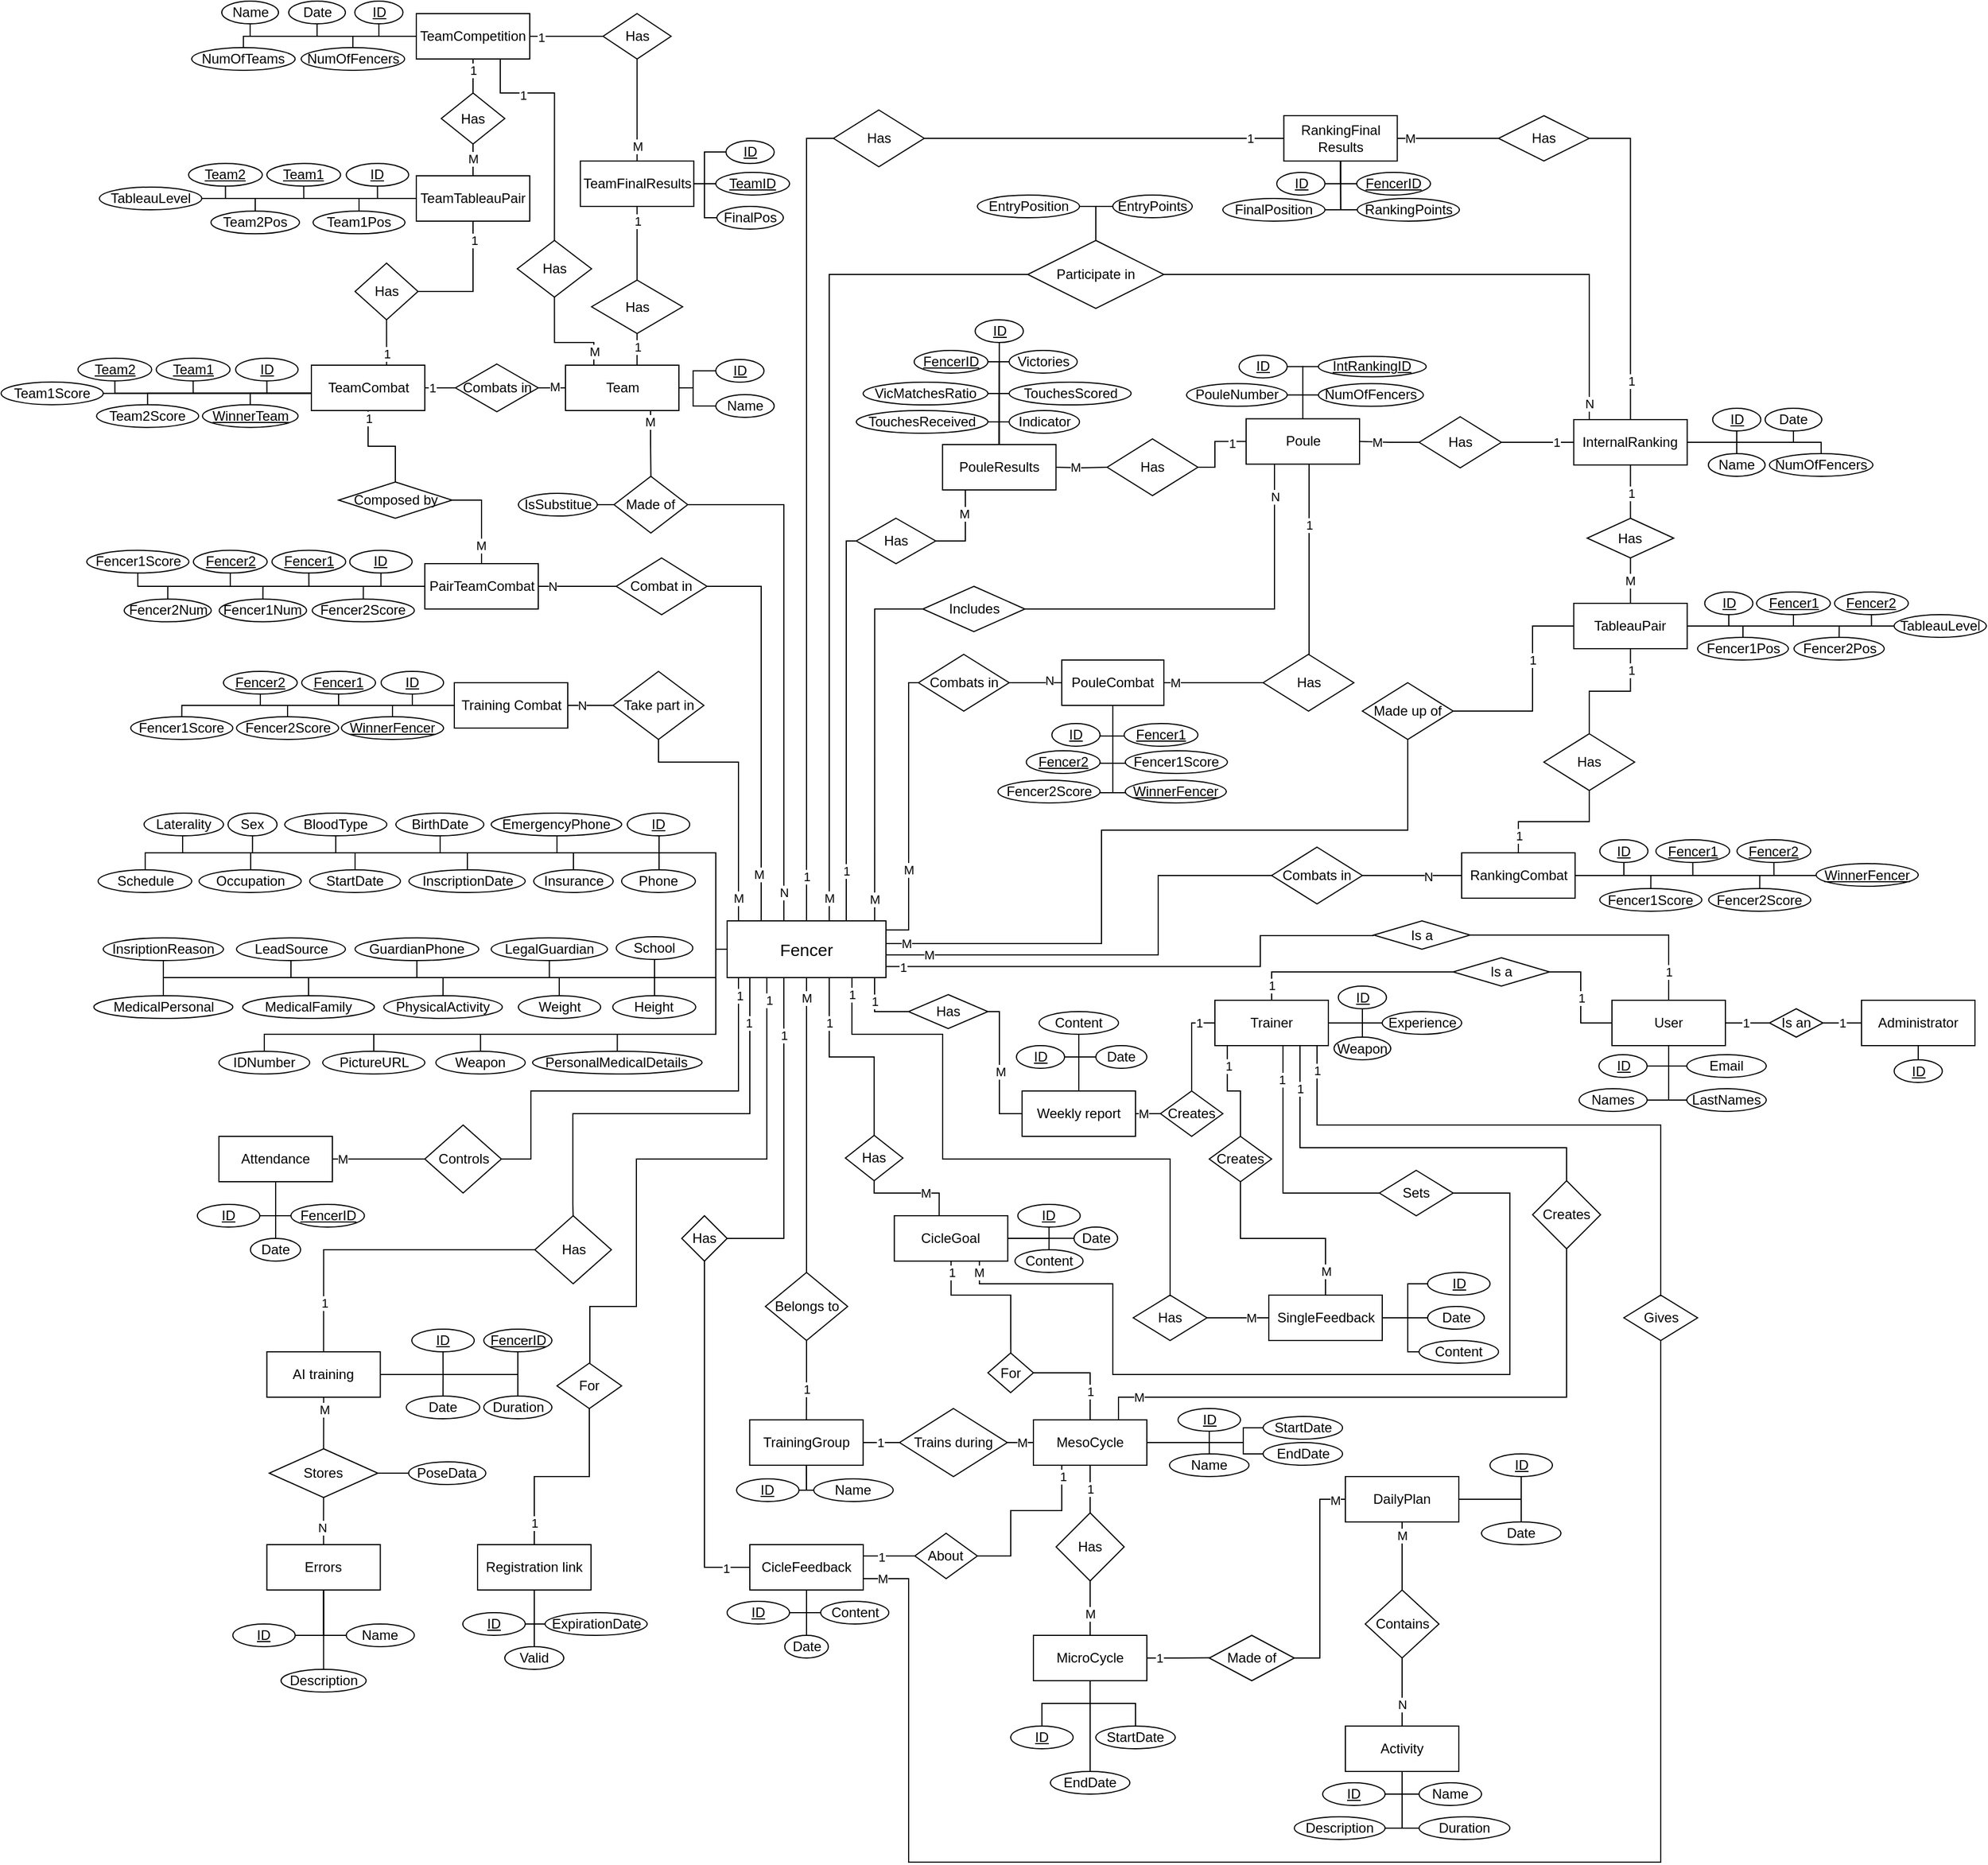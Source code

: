 <mxfile version="21.0.6" type="device"><diagram name="Page-1" id="XKIzt4uo4NDRFWb2ScrJ"><mxGraphModel dx="2707" dy="2060" grid="1" gridSize="10" guides="1" tooltips="1" connect="1" arrows="1" fold="1" page="1" pageScale="1" pageWidth="850" pageHeight="1100" math="0" shadow="0"><root><mxCell id="0"/><mxCell id="1" parent="0"/><mxCell id="t40m8YcGtgmPC_NL-_yT-94" style="edgeStyle=orthogonalEdgeStyle;rounded=0;orthogonalLoop=1;jettySize=auto;html=1;exitX=0.135;exitY=0.991;exitDx=0;exitDy=0;entryX=0.5;entryY=0;entryDx=0;entryDy=0;endArrow=none;endFill=0;exitPerimeter=0;" parent="1" source="t40m8YcGtgmPC_NL-_yT-1" target="t40m8YcGtgmPC_NL-_yT-93" edge="1"><mxGeometry relative="1" as="geometry"><Array as="points"><mxPoint x="100" y="110"/><mxPoint x="100" y="230"/><mxPoint x="-56" y="230"/><mxPoint x="-56" y="310"/></Array></mxGeometry></mxCell><mxCell id="t40m8YcGtgmPC_NL-_yT-95" value="1" style="edgeLabel;html=1;align=center;verticalAlign=middle;resizable=0;points=[];" parent="t40m8YcGtgmPC_NL-_yT-94" vertex="1" connectable="0"><mxGeometry x="0.081" relative="1" as="geometry"><mxPoint x="76" y="-80" as="offset"/></mxGeometry></mxCell><mxCell id="t40m8YcGtgmPC_NL-_yT-110" value="1" style="edgeStyle=orthogonalEdgeStyle;rounded=0;orthogonalLoop=1;jettySize=auto;html=1;exitX=0.798;exitY=1;exitDx=0;exitDy=0;entryX=0;entryY=0.5;entryDx=0;entryDy=0;endArrow=none;endFill=0;exitPerimeter=0;" parent="1" source="t40m8YcGtgmPC_NL-_yT-1" target="t40m8YcGtgmPC_NL-_yT-109" edge="1"><mxGeometry relative="1" as="geometry"><Array as="points"><mxPoint x="210" y="110"/><mxPoint x="210" y="140"/></Array></mxGeometry></mxCell><mxCell id="t40m8YcGtgmPC_NL-_yT-158" style="edgeStyle=orthogonalEdgeStyle;rounded=0;orthogonalLoop=1;jettySize=auto;html=1;exitX=0.997;exitY=0.16;exitDx=0;exitDy=0;entryX=0;entryY=0.5;entryDx=0;entryDy=0;endArrow=none;endFill=0;exitPerimeter=0;" parent="1" source="t40m8YcGtgmPC_NL-_yT-1" target="t40m8YcGtgmPC_NL-_yT-157" edge="1"><mxGeometry relative="1" as="geometry"><Array as="points"><mxPoint x="240" y="68"/><mxPoint x="240" y="-150"/></Array></mxGeometry></mxCell><mxCell id="t40m8YcGtgmPC_NL-_yT-160" value="M" style="edgeLabel;html=1;align=center;verticalAlign=middle;resizable=0;points=[];" parent="t40m8YcGtgmPC_NL-_yT-158" vertex="1" connectable="0"><mxGeometry x="-0.382" relative="1" as="geometry"><mxPoint y="3" as="offset"/></mxGeometry></mxCell><mxCell id="m7RCMyv4cqU7pHpGwbEM-17" style="edgeStyle=orthogonalEdgeStyle;rounded=0;orthogonalLoop=1;jettySize=auto;html=1;exitX=0.5;exitY=1;exitDx=0;exitDy=0;entryX=0.5;entryY=0;entryDx=0;entryDy=0;endArrow=none;endFill=0;" parent="1" source="t40m8YcGtgmPC_NL-_yT-1" target="m7RCMyv4cqU7pHpGwbEM-14" edge="1"><mxGeometry relative="1" as="geometry"><Array as="points"><mxPoint x="150" y="340"/><mxPoint x="150" y="340"/></Array><mxPoint x="129.53" y="100.6" as="sourcePoint"/><mxPoint x="45.44" y="390" as="targetPoint"/></mxGeometry></mxCell><mxCell id="m7RCMyv4cqU7pHpGwbEM-23" value="M" style="edgeLabel;html=1;align=center;verticalAlign=middle;resizable=0;points=[];" parent="m7RCMyv4cqU7pHpGwbEM-17" vertex="1" connectable="0"><mxGeometry x="-0.767" y="2" relative="1" as="geometry"><mxPoint x="-2" y="-13" as="offset"/></mxGeometry></mxCell><mxCell id="m7RCMyv4cqU7pHpGwbEM-86" style="edgeStyle=orthogonalEdgeStyle;rounded=0;orthogonalLoop=1;jettySize=auto;html=1;exitX=0.25;exitY=1;exitDx=0;exitDy=0;entryX=0.5;entryY=0;entryDx=0;entryDy=0;endArrow=none;endFill=0;" parent="1" source="t40m8YcGtgmPC_NL-_yT-1" target="m7RCMyv4cqU7pHpGwbEM-85" edge="1"><mxGeometry relative="1" as="geometry"><Array as="points"><mxPoint x="115" y="270"/><mxPoint y="270"/><mxPoint y="400"/><mxPoint x="-41" y="400"/><mxPoint x="-41" y="450"/></Array></mxGeometry></mxCell><mxCell id="m7RCMyv4cqU7pHpGwbEM-88" value="1" style="edgeLabel;html=1;align=center;verticalAlign=middle;resizable=0;points=[];" parent="m7RCMyv4cqU7pHpGwbEM-86" vertex="1" connectable="0"><mxGeometry x="-0.868" y="2" relative="1" as="geometry"><mxPoint y="-13" as="offset"/></mxGeometry></mxCell><mxCell id="m7RCMyv4cqU7pHpGwbEM-154" style="edgeStyle=orthogonalEdgeStyle;rounded=0;orthogonalLoop=1;jettySize=auto;html=1;exitX=0.357;exitY=0.999;exitDx=0;exitDy=0;entryX=1;entryY=0.5;entryDx=0;entryDy=0;endArrow=none;endFill=0;exitPerimeter=0;" parent="1" source="t40m8YcGtgmPC_NL-_yT-1" target="m7RCMyv4cqU7pHpGwbEM-159" edge="1"><mxGeometry relative="1" as="geometry"><mxPoint x="30" y="676.061" as="targetPoint"/><Array as="points"><mxPoint x="130" y="340"/></Array></mxGeometry></mxCell><mxCell id="m7RCMyv4cqU7pHpGwbEM-161" value="1" style="edgeLabel;html=1;align=center;verticalAlign=middle;resizable=0;points=[];" parent="m7RCMyv4cqU7pHpGwbEM-154" vertex="1" connectable="0"><mxGeometry x="-0.701" y="1" relative="1" as="geometry"><mxPoint x="-1" y="9" as="offset"/></mxGeometry></mxCell><mxCell id="m7RCMyv4cqU7pHpGwbEM-213" style="edgeStyle=orthogonalEdgeStyle;rounded=0;orthogonalLoop=1;jettySize=auto;html=1;exitX=1;exitY=0.804;exitDx=0;exitDy=0;endArrow=none;endFill=0;entryX=0;entryY=0.5;entryDx=0;entryDy=0;exitPerimeter=0;" parent="1" source="t40m8YcGtgmPC_NL-_yT-1" target="m7RCMyv4cqU7pHpGwbEM-214" edge="1"><mxGeometry relative="1" as="geometry"><mxPoint x="810" y="90" as="targetPoint"/><Array as="points"><mxPoint x="550" y="100"/><mxPoint x="550" y="73"/><mxPoint x="650" y="73"/></Array></mxGeometry></mxCell><mxCell id="m7RCMyv4cqU7pHpGwbEM-216" value="1" style="edgeLabel;html=1;align=center;verticalAlign=middle;resizable=0;points=[];" parent="m7RCMyv4cqU7pHpGwbEM-213" vertex="1" connectable="0"><mxGeometry x="-0.934" y="-1" relative="1" as="geometry"><mxPoint as="offset"/></mxGeometry></mxCell><mxCell id="m7RCMyv4cqU7pHpGwbEM-300" style="edgeStyle=orthogonalEdgeStyle;rounded=0;orthogonalLoop=1;jettySize=auto;html=1;exitX=0;exitY=0.5;exitDx=0;exitDy=0;entryX=0.5;entryY=1;entryDx=0;entryDy=0;endArrow=none;endFill=0;" parent="1" source="t40m8YcGtgmPC_NL-_yT-1" target="m7RCMyv4cqU7pHpGwbEM-272" edge="1"><mxGeometry relative="1" as="geometry"><Array as="points"><mxPoint x="70" y="85"/><mxPoint x="70"/><mxPoint x="-400"/><mxPoint x="-400" y="-15"/></Array></mxGeometry></mxCell><mxCell id="m7RCMyv4cqU7pHpGwbEM-301" style="edgeStyle=orthogonalEdgeStyle;rounded=0;orthogonalLoop=1;jettySize=auto;html=1;exitX=0;exitY=0.5;exitDx=0;exitDy=0;entryX=0.5;entryY=1;entryDx=0;entryDy=0;endArrow=none;endFill=0;" parent="1" source="t40m8YcGtgmPC_NL-_yT-1" target="m7RCMyv4cqU7pHpGwbEM-271" edge="1"><mxGeometry relative="1" as="geometry"><Array as="points"><mxPoint x="70" y="85"/><mxPoint x="70"/><mxPoint x="-338"/></Array></mxGeometry></mxCell><mxCell id="m7RCMyv4cqU7pHpGwbEM-302" style="edgeStyle=orthogonalEdgeStyle;rounded=0;orthogonalLoop=1;jettySize=auto;html=1;exitX=0;exitY=0.5;exitDx=0;exitDy=0;entryX=0.5;entryY=1;entryDx=0;entryDy=0;endArrow=none;endFill=0;" parent="1" source="t40m8YcGtgmPC_NL-_yT-1" target="m7RCMyv4cqU7pHpGwbEM-269" edge="1"><mxGeometry relative="1" as="geometry"><Array as="points"><mxPoint x="70" y="85"/><mxPoint x="70"/><mxPoint x="-265"/></Array></mxGeometry></mxCell><mxCell id="m7RCMyv4cqU7pHpGwbEM-303" style="edgeStyle=orthogonalEdgeStyle;rounded=0;orthogonalLoop=1;jettySize=auto;html=1;exitX=0;exitY=0.5;exitDx=0;exitDy=0;entryX=0.5;entryY=1;entryDx=0;entryDy=0;endArrow=none;endFill=0;" parent="1" source="t40m8YcGtgmPC_NL-_yT-1" target="m7RCMyv4cqU7pHpGwbEM-268" edge="1"><mxGeometry relative="1" as="geometry"><Array as="points"><mxPoint x="70" y="85"/><mxPoint x="70"/><mxPoint x="-173"/><mxPoint x="-173" y="-15"/></Array></mxGeometry></mxCell><mxCell id="m7RCMyv4cqU7pHpGwbEM-304" style="edgeStyle=orthogonalEdgeStyle;rounded=0;orthogonalLoop=1;jettySize=auto;html=1;exitX=0;exitY=0.5;exitDx=0;exitDy=0;entryX=0.5;entryY=1;entryDx=0;entryDy=0;endArrow=none;endFill=0;" parent="1" source="t40m8YcGtgmPC_NL-_yT-1" target="m7RCMyv4cqU7pHpGwbEM-267" edge="1"><mxGeometry relative="1" as="geometry"><Array as="points"><mxPoint x="70" y="85"/><mxPoint x="70"/><mxPoint x="-70"/><mxPoint x="-70" y="-15"/></Array></mxGeometry></mxCell><mxCell id="m7RCMyv4cqU7pHpGwbEM-305" style="edgeStyle=orthogonalEdgeStyle;rounded=0;orthogonalLoop=1;jettySize=auto;html=1;exitX=0;exitY=0.5;exitDx=0;exitDy=0;entryX=0.5;entryY=1;entryDx=0;entryDy=0;endArrow=none;endFill=0;" parent="1" source="t40m8YcGtgmPC_NL-_yT-1" target="m7RCMyv4cqU7pHpGwbEM-265" edge="1"><mxGeometry relative="1" as="geometry"><Array as="points"><mxPoint x="70" y="85"/><mxPoint x="70"/><mxPoint x="20"/><mxPoint x="20" y="-15"/></Array></mxGeometry></mxCell><mxCell id="m7RCMyv4cqU7pHpGwbEM-306" style="edgeStyle=orthogonalEdgeStyle;rounded=0;orthogonalLoop=1;jettySize=auto;html=1;exitX=0;exitY=0.5;exitDx=0;exitDy=0;entryX=0.5;entryY=0;entryDx=0;entryDy=0;endArrow=none;endFill=0;" parent="1" source="t40m8YcGtgmPC_NL-_yT-1" target="m7RCMyv4cqU7pHpGwbEM-266" edge="1"><mxGeometry relative="1" as="geometry"><Array as="points"><mxPoint x="70" y="85"/><mxPoint x="70"/><mxPoint x="20"/><mxPoint x="20" y="15"/></Array></mxGeometry></mxCell><mxCell id="m7RCMyv4cqU7pHpGwbEM-307" style="edgeStyle=orthogonalEdgeStyle;rounded=0;orthogonalLoop=1;jettySize=auto;html=1;exitX=0;exitY=0.5;exitDx=0;exitDy=0;entryX=0.5;entryY=0;entryDx=0;entryDy=0;endArrow=none;endFill=0;" parent="1" source="t40m8YcGtgmPC_NL-_yT-1" target="m7RCMyv4cqU7pHpGwbEM-273" edge="1"><mxGeometry relative="1" as="geometry"><Array as="points"><mxPoint x="70" y="85"/><mxPoint x="70"/><mxPoint x="-56"/></Array></mxGeometry></mxCell><mxCell id="m7RCMyv4cqU7pHpGwbEM-308" style="edgeStyle=orthogonalEdgeStyle;rounded=0;orthogonalLoop=1;jettySize=auto;html=1;exitX=0;exitY=0.5;exitDx=0;exitDy=0;entryX=0.5;entryY=0;entryDx=0;entryDy=0;endArrow=none;endFill=0;" parent="1" source="t40m8YcGtgmPC_NL-_yT-1" target="m7RCMyv4cqU7pHpGwbEM-274" edge="1"><mxGeometry relative="1" as="geometry"><Array as="points"><mxPoint x="70" y="85"/><mxPoint x="70"/><mxPoint x="-149"/><mxPoint x="-149" y="15"/></Array></mxGeometry></mxCell><mxCell id="m7RCMyv4cqU7pHpGwbEM-309" style="edgeStyle=orthogonalEdgeStyle;rounded=0;orthogonalLoop=1;jettySize=auto;html=1;exitX=0;exitY=0.5;exitDx=0;exitDy=0;entryX=0.5;entryY=0;entryDx=0;entryDy=0;endArrow=none;endFill=0;" parent="1" source="t40m8YcGtgmPC_NL-_yT-1" target="m7RCMyv4cqU7pHpGwbEM-275" edge="1"><mxGeometry relative="1" as="geometry"><Array as="points"><mxPoint x="70" y="85"/><mxPoint x="70"/><mxPoint x="-248"/></Array></mxGeometry></mxCell><mxCell id="m7RCMyv4cqU7pHpGwbEM-310" style="edgeStyle=orthogonalEdgeStyle;rounded=0;orthogonalLoop=1;jettySize=auto;html=1;exitX=0;exitY=0.5;exitDx=0;exitDy=0;entryX=0.5;entryY=0;entryDx=0;entryDy=0;endArrow=none;endFill=0;" parent="1" source="t40m8YcGtgmPC_NL-_yT-1" target="m7RCMyv4cqU7pHpGwbEM-276" edge="1"><mxGeometry relative="1" as="geometry"><Array as="points"><mxPoint x="70" y="85"/><mxPoint x="70"/><mxPoint x="-340"/><mxPoint x="-340" y="15"/></Array></mxGeometry></mxCell><mxCell id="m7RCMyv4cqU7pHpGwbEM-314" style="edgeStyle=orthogonalEdgeStyle;rounded=0;orthogonalLoop=1;jettySize=auto;html=1;exitX=0;exitY=0.5;exitDx=0;exitDy=0;entryX=0.5;entryY=1;entryDx=0;entryDy=0;endArrow=none;endFill=0;" parent="1" source="t40m8YcGtgmPC_NL-_yT-1" target="m7RCMyv4cqU7pHpGwbEM-281" edge="1"><mxGeometry relative="1" as="geometry"><Array as="points"><mxPoint x="70" y="85"/><mxPoint x="70" y="110"/><mxPoint x="16" y="110"/></Array></mxGeometry></mxCell><mxCell id="m7RCMyv4cqU7pHpGwbEM-315" style="edgeStyle=orthogonalEdgeStyle;rounded=0;orthogonalLoop=1;jettySize=auto;html=1;exitX=0;exitY=0.5;exitDx=0;exitDy=0;entryX=0.5;entryY=1;entryDx=0;entryDy=0;endArrow=none;endFill=0;" parent="1" source="t40m8YcGtgmPC_NL-_yT-1" target="m7RCMyv4cqU7pHpGwbEM-282" edge="1"><mxGeometry relative="1" as="geometry"><Array as="points"><mxPoint x="70" y="85"/><mxPoint x="70" y="110"/><mxPoint x="-77" y="110"/></Array></mxGeometry></mxCell><mxCell id="m7RCMyv4cqU7pHpGwbEM-316" style="edgeStyle=orthogonalEdgeStyle;rounded=0;orthogonalLoop=1;jettySize=auto;html=1;exitX=0;exitY=0.5;exitDx=0;exitDy=0;entryX=0.5;entryY=1;entryDx=0;entryDy=0;endArrow=none;endFill=0;" parent="1" source="t40m8YcGtgmPC_NL-_yT-1" target="m7RCMyv4cqU7pHpGwbEM-283" edge="1"><mxGeometry relative="1" as="geometry"><Array as="points"><mxPoint x="70" y="85"/><mxPoint x="70" y="110"/><mxPoint x="-193" y="110"/></Array></mxGeometry></mxCell><mxCell id="m7RCMyv4cqU7pHpGwbEM-318" style="edgeStyle=orthogonalEdgeStyle;rounded=0;orthogonalLoop=1;jettySize=auto;html=1;exitX=0;exitY=0.5;exitDx=0;exitDy=0;entryX=0.5;entryY=1;entryDx=0;entryDy=0;endArrow=none;endFill=0;" parent="1" source="t40m8YcGtgmPC_NL-_yT-1" target="m7RCMyv4cqU7pHpGwbEM-285" edge="1"><mxGeometry relative="1" as="geometry"><Array as="points"><mxPoint x="70" y="85"/><mxPoint x="70" y="110"/><mxPoint x="-304" y="110"/></Array></mxGeometry></mxCell><mxCell id="m7RCMyv4cqU7pHpGwbEM-319" style="edgeStyle=orthogonalEdgeStyle;rounded=0;orthogonalLoop=1;jettySize=auto;html=1;exitX=0;exitY=0.5;exitDx=0;exitDy=0;entryX=0.5;entryY=1;entryDx=0;entryDy=0;endArrow=none;endFill=0;" parent="1" source="t40m8YcGtgmPC_NL-_yT-1" target="m7RCMyv4cqU7pHpGwbEM-286" edge="1"><mxGeometry relative="1" as="geometry"><Array as="points"><mxPoint x="70" y="85"/><mxPoint x="70" y="110"/><mxPoint x="-417" y="110"/></Array></mxGeometry></mxCell><mxCell id="m7RCMyv4cqU7pHpGwbEM-320" style="edgeStyle=orthogonalEdgeStyle;rounded=0;orthogonalLoop=1;jettySize=auto;html=1;exitX=0;exitY=0.5;exitDx=0;exitDy=0;entryX=0.5;entryY=0;entryDx=0;entryDy=0;endArrow=none;endFill=0;" parent="1" source="t40m8YcGtgmPC_NL-_yT-1" target="m7RCMyv4cqU7pHpGwbEM-291" edge="1"><mxGeometry relative="1" as="geometry"><Array as="points"><mxPoint x="70" y="85"/><mxPoint x="70" y="110"/><mxPoint x="-417" y="110"/></Array></mxGeometry></mxCell><mxCell id="m7RCMyv4cqU7pHpGwbEM-321" style="edgeStyle=orthogonalEdgeStyle;rounded=0;orthogonalLoop=1;jettySize=auto;html=1;exitX=0;exitY=0.5;exitDx=0;exitDy=0;endArrow=none;endFill=0;entryX=0.5;entryY=0;entryDx=0;entryDy=0;" parent="1" source="t40m8YcGtgmPC_NL-_yT-1" target="m7RCMyv4cqU7pHpGwbEM-290" edge="1"><mxGeometry relative="1" as="geometry"><Array as="points"><mxPoint x="70" y="85"/><mxPoint x="70" y="110"/><mxPoint x="-289" y="110"/></Array></mxGeometry></mxCell><mxCell id="m7RCMyv4cqU7pHpGwbEM-322" style="edgeStyle=orthogonalEdgeStyle;rounded=0;orthogonalLoop=1;jettySize=auto;html=1;exitX=0;exitY=0.5;exitDx=0;exitDy=0;entryX=0.5;entryY=0;entryDx=0;entryDy=0;endArrow=none;endFill=0;" parent="1" source="t40m8YcGtgmPC_NL-_yT-1" target="m7RCMyv4cqU7pHpGwbEM-289" edge="1"><mxGeometry relative="1" as="geometry"><Array as="points"><mxPoint x="70" y="85"/><mxPoint x="70" y="110"/><mxPoint x="-170" y="110"/></Array></mxGeometry></mxCell><mxCell id="m7RCMyv4cqU7pHpGwbEM-323" style="edgeStyle=orthogonalEdgeStyle;rounded=0;orthogonalLoop=1;jettySize=auto;html=1;exitX=0;exitY=0.5;exitDx=0;exitDy=0;entryX=0.5;entryY=0;entryDx=0;entryDy=0;endArrow=none;endFill=0;" parent="1" source="t40m8YcGtgmPC_NL-_yT-1" target="m7RCMyv4cqU7pHpGwbEM-288" edge="1"><mxGeometry relative="1" as="geometry"><Array as="points"><mxPoint x="70" y="85"/><mxPoint x="70" y="110"/><mxPoint x="-68" y="110"/><mxPoint x="-68" y="126"/></Array></mxGeometry></mxCell><mxCell id="m7RCMyv4cqU7pHpGwbEM-324" style="edgeStyle=orthogonalEdgeStyle;rounded=0;orthogonalLoop=1;jettySize=auto;html=1;exitX=0;exitY=0.5;exitDx=0;exitDy=0;entryX=0.5;entryY=0;entryDx=0;entryDy=0;endArrow=none;endFill=0;" parent="1" source="t40m8YcGtgmPC_NL-_yT-1" target="m7RCMyv4cqU7pHpGwbEM-287" edge="1"><mxGeometry relative="1" as="geometry"><Array as="points"><mxPoint x="70" y="85"/><mxPoint x="70" y="110"/><mxPoint x="16" y="110"/><mxPoint x="16" y="126"/></Array></mxGeometry></mxCell><mxCell id="m7RCMyv4cqU7pHpGwbEM-325" style="edgeStyle=orthogonalEdgeStyle;rounded=0;orthogonalLoop=1;jettySize=auto;html=1;exitX=0;exitY=0.5;exitDx=0;exitDy=0;endArrow=none;endFill=0;entryX=0.5;entryY=0;entryDx=0;entryDy=0;" parent="1" source="t40m8YcGtgmPC_NL-_yT-1" target="m7RCMyv4cqU7pHpGwbEM-292" edge="1"><mxGeometry relative="1" as="geometry"><Array as="points"><mxPoint x="70" y="85"/><mxPoint x="70" y="160"/><mxPoint x="-17" y="160"/></Array></mxGeometry></mxCell><mxCell id="m7RCMyv4cqU7pHpGwbEM-326" style="edgeStyle=orthogonalEdgeStyle;rounded=0;orthogonalLoop=1;jettySize=auto;html=1;exitX=0;exitY=0.5;exitDx=0;exitDy=0;endArrow=none;endFill=0;entryX=0.5;entryY=0;entryDx=0;entryDy=0;" parent="1" source="t40m8YcGtgmPC_NL-_yT-1" target="m7RCMyv4cqU7pHpGwbEM-277" edge="1"><mxGeometry relative="1" as="geometry"><Array as="points"><mxPoint x="70" y="85"/><mxPoint x="70" y="160"/><mxPoint x="-137" y="160"/></Array></mxGeometry></mxCell><mxCell id="m7RCMyv4cqU7pHpGwbEM-327" style="edgeStyle=orthogonalEdgeStyle;rounded=0;orthogonalLoop=1;jettySize=auto;html=1;exitX=0;exitY=0.5;exitDx=0;exitDy=0;endArrow=none;endFill=0;entryX=0.5;entryY=0;entryDx=0;entryDy=0;" parent="1" source="t40m8YcGtgmPC_NL-_yT-1" target="m7RCMyv4cqU7pHpGwbEM-280" edge="1"><mxGeometry relative="1" as="geometry"><Array as="points"><mxPoint x="70" y="85"/><mxPoint x="70" y="160"/><mxPoint x="-231" y="160"/></Array></mxGeometry></mxCell><mxCell id="m7RCMyv4cqU7pHpGwbEM-328" style="edgeStyle=orthogonalEdgeStyle;rounded=0;orthogonalLoop=1;jettySize=auto;html=1;exitX=0;exitY=0.5;exitDx=0;exitDy=0;entryX=0.5;entryY=0;entryDx=0;entryDy=0;endArrow=none;endFill=0;" parent="1" source="t40m8YcGtgmPC_NL-_yT-1" target="m7RCMyv4cqU7pHpGwbEM-278" edge="1"><mxGeometry relative="1" as="geometry"><Array as="points"><mxPoint x="70" y="85"/><mxPoint x="70" y="160"/><mxPoint x="-328" y="160"/></Array></mxGeometry></mxCell><mxCell id="-y7vJDj9T1YHohCSGGNj-2" style="edgeStyle=orthogonalEdgeStyle;rounded=0;orthogonalLoop=1;jettySize=auto;html=1;exitX=0;exitY=1;exitDx=0;exitDy=0;entryX=1;entryY=0.5;entryDx=0;entryDy=0;endArrow=none;endFill=0;" edge="1" parent="1" source="t40m8YcGtgmPC_NL-_yT-1" target="-y7vJDj9T1YHohCSGGNj-3"><mxGeometry relative="1" as="geometry"><mxPoint x="-90" y="260.0" as="targetPoint"/><Array as="points"><mxPoint x="90" y="110"/><mxPoint x="90" y="210"/><mxPoint x="-93" y="210"/><mxPoint x="-93" y="270"/></Array></mxGeometry></mxCell><mxCell id="-y7vJDj9T1YHohCSGGNj-6" value="1" style="edgeLabel;html=1;align=center;verticalAlign=middle;resizable=0;points=[];" vertex="1" connectable="0" parent="-y7vJDj9T1YHohCSGGNj-2"><mxGeometry x="-0.862" y="1" relative="1" as="geometry"><mxPoint as="offset"/></mxGeometry></mxCell><mxCell id="t40m8YcGtgmPC_NL-_yT-1" value="Fencer" style="whiteSpace=wrap;html=1;align=center;fontSize=15;" parent="1" vertex="1"><mxGeometry x="80" y="60" width="140" height="50" as="geometry"/></mxCell><mxCell id="t40m8YcGtgmPC_NL-_yT-11" style="edgeStyle=orthogonalEdgeStyle;rounded=0;orthogonalLoop=1;jettySize=auto;html=1;exitX=0.75;exitY=1;exitDx=0;exitDy=0;endArrow=none;endFill=0;" parent="1" source="t40m8YcGtgmPC_NL-_yT-2" target="t40m8YcGtgmPC_NL-_yT-10" edge="1"><mxGeometry relative="1" as="geometry"><Array as="points"><mxPoint x="585" y="260"/><mxPoint x="820" y="260"/></Array></mxGeometry></mxCell><mxCell id="t40m8YcGtgmPC_NL-_yT-13" value="1" style="edgeLabel;html=1;align=center;verticalAlign=middle;resizable=0;points=[];" parent="t40m8YcGtgmPC_NL-_yT-11" vertex="1" connectable="0"><mxGeometry x="-0.674" y="1" relative="1" as="geometry"><mxPoint x="-1" y="-20" as="offset"/></mxGeometry></mxCell><mxCell id="t40m8YcGtgmPC_NL-_yT-108" style="edgeStyle=orthogonalEdgeStyle;rounded=0;orthogonalLoop=1;jettySize=auto;html=1;exitX=0;exitY=0.5;exitDx=0;exitDy=0;endArrow=none;endFill=0;" parent="1" source="t40m8YcGtgmPC_NL-_yT-2" target="t40m8YcGtgmPC_NL-_yT-107" edge="1"><mxGeometry relative="1" as="geometry"/></mxCell><mxCell id="t40m8YcGtgmPC_NL-_yT-118" value="1" style="edgeLabel;html=1;align=center;verticalAlign=middle;resizable=0;points=[];" parent="t40m8YcGtgmPC_NL-_yT-108" vertex="1" connectable="0"><mxGeometry x="-0.65" relative="1" as="geometry"><mxPoint as="offset"/></mxGeometry></mxCell><mxCell id="t40m8YcGtgmPC_NL-_yT-120" style="edgeStyle=orthogonalEdgeStyle;rounded=0;orthogonalLoop=1;jettySize=auto;html=1;entryX=0.5;entryY=0;entryDx=0;entryDy=0;endArrow=none;endFill=0;exitX=0.109;exitY=1.001;exitDx=0;exitDy=0;exitPerimeter=0;" parent="1" source="t40m8YcGtgmPC_NL-_yT-2" target="t40m8YcGtgmPC_NL-_yT-119" edge="1"><mxGeometry relative="1" as="geometry"/></mxCell><mxCell id="t40m8YcGtgmPC_NL-_yT-121" value="1" style="edgeLabel;html=1;align=center;verticalAlign=middle;resizable=0;points=[];" parent="t40m8YcGtgmPC_NL-_yT-120" vertex="1" connectable="0"><mxGeometry x="-0.623" y="1" relative="1" as="geometry"><mxPoint as="offset"/></mxGeometry></mxCell><mxCell id="m7RCMyv4cqU7pHpGwbEM-192" style="edgeStyle=orthogonalEdgeStyle;rounded=0;orthogonalLoop=1;jettySize=auto;html=1;exitX=1;exitY=0.5;exitDx=0;exitDy=0;entryX=0.5;entryY=1;entryDx=0;entryDy=0;endArrow=none;endFill=0;" parent="1" source="t40m8YcGtgmPC_NL-_yT-2" target="m7RCMyv4cqU7pHpGwbEM-187" edge="1"><mxGeometry relative="1" as="geometry"/></mxCell><mxCell id="m7RCMyv4cqU7pHpGwbEM-195" style="edgeStyle=orthogonalEdgeStyle;rounded=0;orthogonalLoop=1;jettySize=auto;html=1;exitX=1;exitY=0.5;exitDx=0;exitDy=0;endArrow=none;endFill=0;entryX=0;entryY=0.5;entryDx=0;entryDy=0;" parent="1" source="t40m8YcGtgmPC_NL-_yT-2" target="m7RCMyv4cqU7pHpGwbEM-190" edge="1"><mxGeometry relative="1" as="geometry"><Array as="points"><mxPoint x="670" y="150"/></Array></mxGeometry></mxCell><mxCell id="m7RCMyv4cqU7pHpGwbEM-197" style="edgeStyle=orthogonalEdgeStyle;rounded=0;orthogonalLoop=1;jettySize=auto;html=1;exitX=1;exitY=0.5;exitDx=0;exitDy=0;entryX=0.5;entryY=0;entryDx=0;entryDy=0;endArrow=none;endFill=0;" parent="1" source="t40m8YcGtgmPC_NL-_yT-2" target="m7RCMyv4cqU7pHpGwbEM-191" edge="1"><mxGeometry relative="1" as="geometry"/></mxCell><mxCell id="m7RCMyv4cqU7pHpGwbEM-215" style="edgeStyle=orthogonalEdgeStyle;rounded=0;orthogonalLoop=1;jettySize=auto;html=1;exitX=0.5;exitY=0;exitDx=0;exitDy=0;entryX=0;entryY=0.5;entryDx=0;entryDy=0;endArrow=none;endFill=0;" parent="1" source="t40m8YcGtgmPC_NL-_yT-2" target="m7RCMyv4cqU7pHpGwbEM-219" edge="1"><mxGeometry relative="1" as="geometry"><mxPoint x="790" y="110" as="targetPoint"/><Array as="points"><mxPoint x="560" y="105"/></Array></mxGeometry></mxCell><mxCell id="m7RCMyv4cqU7pHpGwbEM-220" value="1" style="edgeLabel;html=1;align=center;verticalAlign=middle;resizable=0;points=[];" parent="m7RCMyv4cqU7pHpGwbEM-215" vertex="1" connectable="0"><mxGeometry x="-0.947" relative="1" as="geometry"><mxPoint y="-8" as="offset"/></mxGeometry></mxCell><mxCell id="-y7vJDj9T1YHohCSGGNj-91" style="edgeStyle=orthogonalEdgeStyle;rounded=0;orthogonalLoop=1;jettySize=auto;html=1;exitX=0.5;exitY=1;exitDx=0;exitDy=0;entryX=0;entryY=0.5;entryDx=0;entryDy=0;endArrow=none;endFill=0;" edge="1" parent="1" source="t40m8YcGtgmPC_NL-_yT-2" target="-y7vJDj9T1YHohCSGGNj-79"><mxGeometry relative="1" as="geometry"><Array as="points"><mxPoint x="570" y="170"/><mxPoint x="570" y="300"/></Array></mxGeometry></mxCell><mxCell id="-y7vJDj9T1YHohCSGGNj-92" value="1" style="edgeLabel;html=1;align=center;verticalAlign=middle;resizable=0;points=[];" vertex="1" connectable="0" parent="-y7vJDj9T1YHohCSGGNj-91"><mxGeometry x="-0.647" relative="1" as="geometry"><mxPoint x="-1" as="offset"/></mxGeometry></mxCell><mxCell id="-y7vJDj9T1YHohCSGGNj-97" style="edgeStyle=orthogonalEdgeStyle;rounded=0;orthogonalLoop=1;jettySize=auto;html=1;exitX=0.75;exitY=1;exitDx=0;exitDy=0;entryX=0.5;entryY=0;entryDx=0;entryDy=0;endArrow=none;endFill=0;" edge="1" parent="1" source="t40m8YcGtgmPC_NL-_yT-2" target="-y7vJDj9T1YHohCSGGNj-80"><mxGeometry relative="1" as="geometry"><Array as="points"><mxPoint x="600" y="170"/><mxPoint x="600" y="240"/><mxPoint x="903" y="240"/></Array></mxGeometry></mxCell><mxCell id="-y7vJDj9T1YHohCSGGNj-98" value="1" style="edgeLabel;html=1;align=center;verticalAlign=middle;resizable=0;points=[];" vertex="1" connectable="0" parent="-y7vJDj9T1YHohCSGGNj-97"><mxGeometry x="-0.862" relative="1" as="geometry"><mxPoint as="offset"/></mxGeometry></mxCell><mxCell id="t40m8YcGtgmPC_NL-_yT-2" value="Trainer" style="whiteSpace=wrap;html=1;align=center;" parent="1" vertex="1"><mxGeometry x="510" y="130" width="100" height="40" as="geometry"/></mxCell><mxCell id="m7RCMyv4cqU7pHpGwbEM-138" style="edgeStyle=orthogonalEdgeStyle;rounded=0;orthogonalLoop=1;jettySize=auto;html=1;exitX=0.5;exitY=1;exitDx=0;exitDy=0;entryX=0.75;entryY=0;entryDx=0;entryDy=0;endArrow=none;endFill=0;" parent="1" source="t40m8YcGtgmPC_NL-_yT-10" target="t40m8YcGtgmPC_NL-_yT-20" edge="1"><mxGeometry relative="1" as="geometry"><Array as="points"><mxPoint x="820" y="480"/><mxPoint x="425" y="480"/></Array></mxGeometry></mxCell><mxCell id="m7RCMyv4cqU7pHpGwbEM-139" value="M" style="edgeLabel;html=1;align=center;verticalAlign=middle;resizable=0;points=[];" parent="m7RCMyv4cqU7pHpGwbEM-138" vertex="1" connectable="0"><mxGeometry x="0.861" relative="1" as="geometry"><mxPoint as="offset"/></mxGeometry></mxCell><mxCell id="t40m8YcGtgmPC_NL-_yT-10" value="Creates" style="shape=rhombus;perimeter=rhombusPerimeter;whiteSpace=wrap;html=1;align=center;" parent="1" vertex="1"><mxGeometry x="790" y="289.15" width="60" height="60" as="geometry"/></mxCell><mxCell id="m7RCMyv4cqU7pHpGwbEM-18" style="edgeStyle=orthogonalEdgeStyle;rounded=0;orthogonalLoop=1;jettySize=auto;html=1;exitX=0;exitY=0.5;exitDx=0;exitDy=0;entryX=1;entryY=0.5;entryDx=0;entryDy=0;endArrow=none;endFill=0;" parent="1" source="t40m8YcGtgmPC_NL-_yT-15" target="m7RCMyv4cqU7pHpGwbEM-16" edge="1"><mxGeometry relative="1" as="geometry"><Array as="points"><mxPoint x="240" y="520"/><mxPoint x="240" y="520"/></Array></mxGeometry></mxCell><mxCell id="m7RCMyv4cqU7pHpGwbEM-22" value="1" style="edgeLabel;html=1;align=center;verticalAlign=middle;resizable=0;points=[];" parent="m7RCMyv4cqU7pHpGwbEM-18" vertex="1" connectable="0"><mxGeometry x="0.599" y="1" relative="1" as="geometry"><mxPoint x="5" y="-1" as="offset"/></mxGeometry></mxCell><mxCell id="m7RCMyv4cqU7pHpGwbEM-20" style="edgeStyle=orthogonalEdgeStyle;rounded=0;orthogonalLoop=1;jettySize=auto;html=1;exitX=1;exitY=0.5;exitDx=0;exitDy=0;endArrow=none;endFill=0;entryX=0;entryY=0.5;entryDx=0;entryDy=0;" parent="1" source="t40m8YcGtgmPC_NL-_yT-15" target="t40m8YcGtgmPC_NL-_yT-20" edge="1"><mxGeometry relative="1" as="geometry"><mxPoint x="345" y="520" as="targetPoint"/></mxGeometry></mxCell><mxCell id="m7RCMyv4cqU7pHpGwbEM-21" value="M" style="edgeLabel;html=1;align=center;verticalAlign=middle;resizable=0;points=[];" parent="m7RCMyv4cqU7pHpGwbEM-20" vertex="1" connectable="0"><mxGeometry x="0.32" relative="1" as="geometry"><mxPoint x="-2" as="offset"/></mxGeometry></mxCell><mxCell id="t40m8YcGtgmPC_NL-_yT-15" value="Trains during" style="shape=rhombus;perimeter=rhombusPerimeter;whiteSpace=wrap;html=1;align=center;" parent="1" vertex="1"><mxGeometry x="232" y="490" width="95" height="60" as="geometry"/></mxCell><mxCell id="t40m8YcGtgmPC_NL-_yT-27" style="edgeStyle=orthogonalEdgeStyle;rounded=0;orthogonalLoop=1;jettySize=auto;html=1;exitX=0.5;exitY=1;exitDx=0;exitDy=0;entryX=0.5;entryY=0;entryDx=0;entryDy=0;endArrow=none;endFill=0;" parent="1" source="t40m8YcGtgmPC_NL-_yT-20" target="t40m8YcGtgmPC_NL-_yT-26" edge="1"><mxGeometry relative="1" as="geometry"/></mxCell><mxCell id="t40m8YcGtgmPC_NL-_yT-29" value="1" style="edgeLabel;html=1;align=center;verticalAlign=middle;resizable=0;points=[];" parent="t40m8YcGtgmPC_NL-_yT-27" vertex="1" connectable="0"><mxGeometry x="-0.648" relative="1" as="geometry"><mxPoint y="13" as="offset"/></mxGeometry></mxCell><mxCell id="m7RCMyv4cqU7pHpGwbEM-133" style="edgeStyle=orthogonalEdgeStyle;rounded=0;orthogonalLoop=1;jettySize=auto;html=1;exitX=1;exitY=0.5;exitDx=0;exitDy=0;entryX=0.5;entryY=1;entryDx=0;entryDy=0;endArrow=none;endFill=0;" parent="1" source="t40m8YcGtgmPC_NL-_yT-20" target="m7RCMyv4cqU7pHpGwbEM-128" edge="1"><mxGeometry relative="1" as="geometry"><Array as="points"><mxPoint x="505" y="520"/></Array></mxGeometry></mxCell><mxCell id="m7RCMyv4cqU7pHpGwbEM-135" style="edgeStyle=orthogonalEdgeStyle;rounded=0;orthogonalLoop=1;jettySize=auto;html=1;exitX=1;exitY=0.5;exitDx=0;exitDy=0;entryX=0.5;entryY=0;entryDx=0;entryDy=0;endArrow=none;endFill=0;" parent="1" source="t40m8YcGtgmPC_NL-_yT-20" target="m7RCMyv4cqU7pHpGwbEM-132" edge="1"><mxGeometry relative="1" as="geometry"><Array as="points"><mxPoint x="505" y="520"/></Array></mxGeometry></mxCell><mxCell id="m7RCMyv4cqU7pHpGwbEM-136" style="edgeStyle=orthogonalEdgeStyle;rounded=0;orthogonalLoop=1;jettySize=auto;html=1;exitX=1;exitY=0.5;exitDx=0;exitDy=0;endArrow=none;endFill=0;entryX=0;entryY=0.5;entryDx=0;entryDy=0;" parent="1" source="t40m8YcGtgmPC_NL-_yT-20" target="m7RCMyv4cqU7pHpGwbEM-130" edge="1"><mxGeometry relative="1" as="geometry"><Array as="points"><mxPoint x="535" y="520"/><mxPoint x="535" y="507"/></Array></mxGeometry></mxCell><mxCell id="m7RCMyv4cqU7pHpGwbEM-137" style="edgeStyle=orthogonalEdgeStyle;rounded=0;orthogonalLoop=1;jettySize=auto;html=1;exitX=1;exitY=0.5;exitDx=0;exitDy=0;entryX=0;entryY=0.5;entryDx=0;entryDy=0;endArrow=none;endFill=0;" parent="1" source="t40m8YcGtgmPC_NL-_yT-20" target="m7RCMyv4cqU7pHpGwbEM-129" edge="1"><mxGeometry relative="1" as="geometry"><Array as="points"><mxPoint x="535" y="520"/><mxPoint x="535" y="530"/></Array></mxGeometry></mxCell><mxCell id="t40m8YcGtgmPC_NL-_yT-20" value="MesoCycle" style="whiteSpace=wrap;html=1;align=center;" parent="1" vertex="1"><mxGeometry x="350" y="500" width="100" height="40" as="geometry"/></mxCell><mxCell id="t40m8YcGtgmPC_NL-_yT-30" style="edgeStyle=orthogonalEdgeStyle;rounded=0;orthogonalLoop=1;jettySize=auto;html=1;exitX=0.5;exitY=1;exitDx=0;exitDy=0;endArrow=none;endFill=0;entryX=0.5;entryY=0;entryDx=0;entryDy=0;" parent="1" source="t40m8YcGtgmPC_NL-_yT-26" target="t40m8YcGtgmPC_NL-_yT-28" edge="1"><mxGeometry relative="1" as="geometry"><mxPoint x="300" y="690" as="targetPoint"/></mxGeometry></mxCell><mxCell id="t40m8YcGtgmPC_NL-_yT-31" value="M" style="edgeLabel;html=1;align=center;verticalAlign=middle;resizable=0;points=[];" parent="t40m8YcGtgmPC_NL-_yT-30" vertex="1" connectable="0"><mxGeometry x="0.771" y="1" relative="1" as="geometry"><mxPoint x="-1" y="-14" as="offset"/></mxGeometry></mxCell><mxCell id="t40m8YcGtgmPC_NL-_yT-26" value="Has" style="shape=rhombus;perimeter=rhombusPerimeter;whiteSpace=wrap;html=1;align=center;" parent="1" vertex="1"><mxGeometry x="370" y="582" width="60" height="60" as="geometry"/></mxCell><mxCell id="t40m8YcGtgmPC_NL-_yT-36" style="edgeStyle=orthogonalEdgeStyle;rounded=0;orthogonalLoop=1;jettySize=auto;html=1;exitX=1;exitY=0.5;exitDx=0;exitDy=0;entryX=0.043;entryY=0.495;entryDx=0;entryDy=0;entryPerimeter=0;endArrow=none;endFill=0;" parent="1" source="t40m8YcGtgmPC_NL-_yT-28" target="t40m8YcGtgmPC_NL-_yT-35" edge="1"><mxGeometry relative="1" as="geometry"><mxPoint x="350" y="710" as="sourcePoint"/></mxGeometry></mxCell><mxCell id="t40m8YcGtgmPC_NL-_yT-37" value="1" style="edgeLabel;html=1;align=center;verticalAlign=middle;resizable=0;points=[];" parent="t40m8YcGtgmPC_NL-_yT-36" vertex="1" connectable="0"><mxGeometry x="-0.692" relative="1" as="geometry"><mxPoint x="2" as="offset"/></mxGeometry></mxCell><mxCell id="m7RCMyv4cqU7pHpGwbEM-122" style="edgeStyle=orthogonalEdgeStyle;rounded=0;orthogonalLoop=1;jettySize=auto;html=1;exitX=0.5;exitY=1;exitDx=0;exitDy=0;entryX=0.5;entryY=0;entryDx=0;entryDy=0;endArrow=none;endFill=0;" parent="1" source="t40m8YcGtgmPC_NL-_yT-28" target="m7RCMyv4cqU7pHpGwbEM-120" edge="1"><mxGeometry relative="1" as="geometry"/></mxCell><mxCell id="m7RCMyv4cqU7pHpGwbEM-124" style="edgeStyle=orthogonalEdgeStyle;rounded=0;orthogonalLoop=1;jettySize=auto;html=1;exitX=0.5;exitY=1;exitDx=0;exitDy=0;entryX=0.5;entryY=0;entryDx=0;entryDy=0;endArrow=none;endFill=0;" parent="1" source="t40m8YcGtgmPC_NL-_yT-28" target="m7RCMyv4cqU7pHpGwbEM-123" edge="1"><mxGeometry relative="1" as="geometry"/></mxCell><mxCell id="m7RCMyv4cqU7pHpGwbEM-126" style="edgeStyle=orthogonalEdgeStyle;rounded=0;orthogonalLoop=1;jettySize=auto;html=1;exitX=0.5;exitY=1;exitDx=0;exitDy=0;endArrow=none;endFill=0;" parent="1" source="t40m8YcGtgmPC_NL-_yT-28" target="m7RCMyv4cqU7pHpGwbEM-125" edge="1"><mxGeometry relative="1" as="geometry"/></mxCell><mxCell id="t40m8YcGtgmPC_NL-_yT-28" value="MicroCycle" style="whiteSpace=wrap;html=1;align=center;" parent="1" vertex="1"><mxGeometry x="350" y="690" width="100" height="40" as="geometry"/></mxCell><mxCell id="t40m8YcGtgmPC_NL-_yT-40" style="edgeStyle=orthogonalEdgeStyle;rounded=0;orthogonalLoop=1;jettySize=auto;html=1;exitX=1;exitY=0.5;exitDx=0;exitDy=0;endArrow=none;endFill=0;entryX=0;entryY=0.5;entryDx=0;entryDy=0;" parent="1" source="t40m8YcGtgmPC_NL-_yT-35" target="t40m8YcGtgmPC_NL-_yT-39" edge="1"><mxGeometry relative="1" as="geometry"/></mxCell><mxCell id="t40m8YcGtgmPC_NL-_yT-41" value="M" style="edgeLabel;html=1;align=center;verticalAlign=middle;resizable=0;points=[];" parent="t40m8YcGtgmPC_NL-_yT-40" vertex="1" connectable="0"><mxGeometry x="0.736" y="1" relative="1" as="geometry"><mxPoint x="14" y="-1" as="offset"/></mxGeometry></mxCell><mxCell id="t40m8YcGtgmPC_NL-_yT-35" value="Made of" style="shape=rhombus;perimeter=rhombusPerimeter;whiteSpace=wrap;html=1;align=center;" parent="1" vertex="1"><mxGeometry x="505" y="690" width="75" height="40" as="geometry"/></mxCell><mxCell id="t40m8YcGtgmPC_NL-_yT-43" style="edgeStyle=orthogonalEdgeStyle;rounded=0;orthogonalLoop=1;jettySize=auto;html=1;exitX=0.5;exitY=1;exitDx=0;exitDy=0;entryX=0.5;entryY=0;entryDx=0;entryDy=0;endArrow=none;endFill=0;" parent="1" source="t40m8YcGtgmPC_NL-_yT-39" target="t40m8YcGtgmPC_NL-_yT-42" edge="1"><mxGeometry relative="1" as="geometry"/></mxCell><mxCell id="t40m8YcGtgmPC_NL-_yT-46" value="M" style="edgeLabel;html=1;align=center;verticalAlign=middle;resizable=0;points=[];" parent="t40m8YcGtgmPC_NL-_yT-43" vertex="1" connectable="0"><mxGeometry x="-0.671" y="1" relative="1" as="geometry"><mxPoint x="-1" y="2" as="offset"/></mxGeometry></mxCell><mxCell id="m7RCMyv4cqU7pHpGwbEM-117" style="edgeStyle=orthogonalEdgeStyle;rounded=0;orthogonalLoop=1;jettySize=auto;html=1;exitX=1;exitY=0.5;exitDx=0;exitDy=0;entryX=0.5;entryY=1;entryDx=0;entryDy=0;endArrow=none;endFill=0;" parent="1" source="t40m8YcGtgmPC_NL-_yT-39" target="m7RCMyv4cqU7pHpGwbEM-112" edge="1"><mxGeometry relative="1" as="geometry"/></mxCell><mxCell id="m7RCMyv4cqU7pHpGwbEM-118" style="edgeStyle=orthogonalEdgeStyle;rounded=0;orthogonalLoop=1;jettySize=auto;html=1;exitX=1;exitY=0.5;exitDx=0;exitDy=0;entryX=0.5;entryY=0;entryDx=0;entryDy=0;endArrow=none;endFill=0;" parent="1" source="t40m8YcGtgmPC_NL-_yT-39" target="m7RCMyv4cqU7pHpGwbEM-113" edge="1"><mxGeometry relative="1" as="geometry"><Array as="points"><mxPoint x="780" y="570"/><mxPoint x="780" y="590"/></Array></mxGeometry></mxCell><mxCell id="t40m8YcGtgmPC_NL-_yT-39" value="DailyPlan" style="whiteSpace=wrap;html=1;align=center;" parent="1" vertex="1"><mxGeometry x="625" y="550" width="100" height="40" as="geometry"/></mxCell><mxCell id="t40m8YcGtgmPC_NL-_yT-45" style="edgeStyle=orthogonalEdgeStyle;rounded=0;orthogonalLoop=1;jettySize=auto;html=1;exitX=0.5;exitY=1;exitDx=0;exitDy=0;entryX=0.5;entryY=0;entryDx=0;entryDy=0;endArrow=none;endFill=0;" parent="1" source="t40m8YcGtgmPC_NL-_yT-42" target="t40m8YcGtgmPC_NL-_yT-44" edge="1"><mxGeometry relative="1" as="geometry"/></mxCell><mxCell id="t40m8YcGtgmPC_NL-_yT-47" value="N" style="edgeLabel;html=1;align=center;verticalAlign=middle;resizable=0;points=[];" parent="t40m8YcGtgmPC_NL-_yT-45" vertex="1" connectable="0"><mxGeometry x="0.729" y="2" relative="1" as="geometry"><mxPoint x="-2" y="-11" as="offset"/></mxGeometry></mxCell><mxCell id="t40m8YcGtgmPC_NL-_yT-42" value="Contains" style="shape=rhombus;perimeter=rhombusPerimeter;whiteSpace=wrap;html=1;align=center;" parent="1" vertex="1"><mxGeometry x="642.5" y="650" width="65" height="60" as="geometry"/></mxCell><mxCell id="m7RCMyv4cqU7pHpGwbEM-98" style="edgeStyle=orthogonalEdgeStyle;rounded=0;orthogonalLoop=1;jettySize=auto;html=1;exitX=0.5;exitY=1;exitDx=0;exitDy=0;entryX=1;entryY=0.5;entryDx=0;entryDy=0;endArrow=none;endFill=0;" parent="1" source="t40m8YcGtgmPC_NL-_yT-44" target="m7RCMyv4cqU7pHpGwbEM-94" edge="1"><mxGeometry relative="1" as="geometry"><Array as="points"><mxPoint x="675" y="830"/></Array></mxGeometry></mxCell><mxCell id="m7RCMyv4cqU7pHpGwbEM-100" style="edgeStyle=orthogonalEdgeStyle;rounded=0;orthogonalLoop=1;jettySize=auto;html=1;exitX=0.5;exitY=1;exitDx=0;exitDy=0;entryX=0;entryY=0.5;entryDx=0;entryDy=0;endArrow=none;endFill=0;" parent="1" source="t40m8YcGtgmPC_NL-_yT-44" target="m7RCMyv4cqU7pHpGwbEM-95" edge="1"><mxGeometry relative="1" as="geometry"><Array as="points"><mxPoint x="675" y="830"/></Array></mxGeometry></mxCell><mxCell id="m7RCMyv4cqU7pHpGwbEM-101" style="edgeStyle=orthogonalEdgeStyle;rounded=0;orthogonalLoop=1;jettySize=auto;html=1;exitX=0.5;exitY=1;exitDx=0;exitDy=0;entryX=1;entryY=0.5;entryDx=0;entryDy=0;endArrow=none;endFill=0;" parent="1" source="t40m8YcGtgmPC_NL-_yT-44" target="m7RCMyv4cqU7pHpGwbEM-96" edge="1"><mxGeometry relative="1" as="geometry"><Array as="points"><mxPoint x="675" y="860"/></Array></mxGeometry></mxCell><mxCell id="m7RCMyv4cqU7pHpGwbEM-102" style="edgeStyle=orthogonalEdgeStyle;rounded=0;orthogonalLoop=1;jettySize=auto;html=1;exitX=0.5;exitY=1;exitDx=0;exitDy=0;entryX=0;entryY=0.5;entryDx=0;entryDy=0;endArrow=none;endFill=0;" parent="1" source="t40m8YcGtgmPC_NL-_yT-44" target="m7RCMyv4cqU7pHpGwbEM-97" edge="1"><mxGeometry relative="1" as="geometry"><Array as="points"><mxPoint x="675" y="860"/></Array></mxGeometry></mxCell><mxCell id="t40m8YcGtgmPC_NL-_yT-44" value="Activity" style="whiteSpace=wrap;html=1;align=center;" parent="1" vertex="1"><mxGeometry x="625" y="770" width="100" height="40" as="geometry"/></mxCell><mxCell id="t40m8YcGtgmPC_NL-_yT-50" style="edgeStyle=orthogonalEdgeStyle;rounded=0;orthogonalLoop=1;jettySize=auto;html=1;exitX=1;exitY=0.5;exitDx=0;exitDy=0;entryX=0;entryY=0.5;entryDx=0;entryDy=0;endArrow=none;endFill=0;" parent="1" source="t40m8YcGtgmPC_NL-_yT-48" target="t40m8YcGtgmPC_NL-_yT-49" edge="1"><mxGeometry relative="1" as="geometry"/></mxCell><mxCell id="t40m8YcGtgmPC_NL-_yT-52" value="N" style="edgeLabel;html=1;align=center;verticalAlign=middle;resizable=0;points=[];" parent="t40m8YcGtgmPC_NL-_yT-50" vertex="1" connectable="0"><mxGeometry x="-0.75" relative="1" as="geometry"><mxPoint x="7" as="offset"/></mxGeometry></mxCell><mxCell id="k-VNb44xv6R--eVwAFgA-2" style="edgeStyle=orthogonalEdgeStyle;rounded=0;orthogonalLoop=1;jettySize=auto;html=1;exitX=0;exitY=0.5;exitDx=0;exitDy=0;entryX=0.5;entryY=1;entryDx=0;entryDy=0;endArrow=none;endFill=0;" parent="1" source="t40m8YcGtgmPC_NL-_yT-48" target="m7RCMyv4cqU7pHpGwbEM-248" edge="1"><mxGeometry relative="1" as="geometry"><Array as="points"><mxPoint x="-197" y="-130"/></Array></mxGeometry></mxCell><mxCell id="k-VNb44xv6R--eVwAFgA-3" style="edgeStyle=orthogonalEdgeStyle;rounded=0;orthogonalLoop=1;jettySize=auto;html=1;exitX=0;exitY=0.5;exitDx=0;exitDy=0;entryX=0.5;entryY=0;entryDx=0;entryDy=0;endArrow=none;endFill=0;" parent="1" source="t40m8YcGtgmPC_NL-_yT-48" target="m7RCMyv4cqU7pHpGwbEM-255" edge="1"><mxGeometry relative="1" as="geometry"><Array as="points"><mxPoint x="-215" y="-130"/></Array></mxGeometry></mxCell><mxCell id="k-VNb44xv6R--eVwAFgA-4" style="edgeStyle=orthogonalEdgeStyle;rounded=0;orthogonalLoop=1;jettySize=auto;html=1;exitX=0;exitY=0.5;exitDx=0;exitDy=0;entryX=0.5;entryY=1;entryDx=0;entryDy=0;endArrow=none;endFill=0;" parent="1" source="t40m8YcGtgmPC_NL-_yT-48" target="m7RCMyv4cqU7pHpGwbEM-249" edge="1"><mxGeometry relative="1" as="geometry"><Array as="points"><mxPoint x="-262" y="-130"/></Array></mxGeometry></mxCell><mxCell id="k-VNb44xv6R--eVwAFgA-5" style="edgeStyle=orthogonalEdgeStyle;rounded=0;orthogonalLoop=1;jettySize=auto;html=1;exitX=0;exitY=0.5;exitDx=0;exitDy=0;entryX=0.5;entryY=0;entryDx=0;entryDy=0;endArrow=none;endFill=0;" parent="1" source="t40m8YcGtgmPC_NL-_yT-48" target="m7RCMyv4cqU7pHpGwbEM-252" edge="1"><mxGeometry relative="1" as="geometry"><Array as="points"><mxPoint x="-307" y="-130"/></Array></mxGeometry></mxCell><mxCell id="k-VNb44xv6R--eVwAFgA-6" style="edgeStyle=orthogonalEdgeStyle;rounded=0;orthogonalLoop=1;jettySize=auto;html=1;exitX=0;exitY=0.5;exitDx=0;exitDy=0;entryX=0.5;entryY=1;entryDx=0;entryDy=0;endArrow=none;endFill=0;" parent="1" source="t40m8YcGtgmPC_NL-_yT-48" target="m7RCMyv4cqU7pHpGwbEM-250" edge="1"><mxGeometry relative="1" as="geometry"><Array as="points"><mxPoint x="-331" y="-130"/></Array></mxGeometry></mxCell><mxCell id="k-VNb44xv6R--eVwAFgA-7" style="edgeStyle=orthogonalEdgeStyle;rounded=0;orthogonalLoop=1;jettySize=auto;html=1;exitX=0;exitY=0.5;exitDx=0;exitDy=0;entryX=0.5;entryY=0;entryDx=0;entryDy=0;endArrow=none;endFill=0;" parent="1" source="t40m8YcGtgmPC_NL-_yT-48" target="m7RCMyv4cqU7pHpGwbEM-251" edge="1"><mxGeometry relative="1" as="geometry"><Array as="points"><mxPoint x="-401" y="-130"/></Array></mxGeometry></mxCell><mxCell id="t40m8YcGtgmPC_NL-_yT-48" value="Training Combat" style="whiteSpace=wrap;html=1;align=center;" parent="1" vertex="1"><mxGeometry x="-160.5" y="-150" width="100" height="40" as="geometry"/></mxCell><mxCell id="t40m8YcGtgmPC_NL-_yT-51" value="M" style="edgeStyle=orthogonalEdgeStyle;rounded=0;orthogonalLoop=1;jettySize=auto;html=1;exitX=0.5;exitY=1;exitDx=0;exitDy=0;endArrow=none;endFill=0;" parent="1" source="t40m8YcGtgmPC_NL-_yT-49" edge="1"><mxGeometry x="0.827" relative="1" as="geometry"><Array as="points"><mxPoint x="20" y="-80"/><mxPoint x="90" y="-80"/></Array><mxPoint as="offset"/><mxPoint x="90" y="60" as="targetPoint"/></mxGeometry></mxCell><mxCell id="t40m8YcGtgmPC_NL-_yT-49" value="Take part in" style="shape=rhombus;perimeter=rhombusPerimeter;whiteSpace=wrap;html=1;align=center;" parent="1" vertex="1"><mxGeometry x="-20.5" y="-160" width="80" height="60" as="geometry"/></mxCell><mxCell id="t40m8YcGtgmPC_NL-_yT-55" style="edgeStyle=orthogonalEdgeStyle;rounded=0;orthogonalLoop=1;jettySize=auto;html=1;exitX=0.25;exitY=0;exitDx=0;exitDy=0;endArrow=none;endFill=0;entryX=1;entryY=0.5;entryDx=0;entryDy=0;" parent="1" source="t40m8YcGtgmPC_NL-_yT-53" target="t40m8YcGtgmPC_NL-_yT-54" edge="1"><mxGeometry relative="1" as="geometry"><Array as="points"><mxPoint x="840" y="-382"/><mxPoint x="840" y="-510"/></Array></mxGeometry></mxCell><mxCell id="t40m8YcGtgmPC_NL-_yT-57" value="N" style="edgeLabel;html=1;align=center;verticalAlign=middle;resizable=0;points=[];" parent="t40m8YcGtgmPC_NL-_yT-55" vertex="1" connectable="0"><mxGeometry x="-0.746" y="-1" relative="1" as="geometry"><mxPoint x="-1" y="40" as="offset"/></mxGeometry></mxCell><mxCell id="t40m8YcGtgmPC_NL-_yT-67" style="edgeStyle=orthogonalEdgeStyle;rounded=0;orthogonalLoop=1;jettySize=auto;html=1;exitX=0.5;exitY=0;exitDx=0;exitDy=0;entryX=1;entryY=0.5;entryDx=0;entryDy=0;endArrow=none;endFill=0;" parent="1" source="t40m8YcGtgmPC_NL-_yT-53" target="t40m8YcGtgmPC_NL-_yT-66" edge="1"><mxGeometry relative="1" as="geometry"/></mxCell><mxCell id="t40m8YcGtgmPC_NL-_yT-69" value="1" style="edgeLabel;html=1;align=center;verticalAlign=middle;resizable=0;points=[];" parent="t40m8YcGtgmPC_NL-_yT-67" vertex="1" connectable="0"><mxGeometry x="-0.827" y="2" relative="1" as="geometry"><mxPoint x="2" y="-10" as="offset"/></mxGeometry></mxCell><mxCell id="t40m8YcGtgmPC_NL-_yT-137" style="edgeStyle=orthogonalEdgeStyle;rounded=0;orthogonalLoop=1;jettySize=auto;html=1;exitX=0;exitY=0.5;exitDx=0;exitDy=0;entryX=1;entryY=0.5;entryDx=0;entryDy=0;endArrow=none;endFill=0;" parent="1" source="t40m8YcGtgmPC_NL-_yT-53" target="t40m8YcGtgmPC_NL-_yT-134" edge="1"><mxGeometry relative="1" as="geometry"><mxPoint x="828.82" y="-110" as="targetPoint"/><Array as="points"/></mxGeometry></mxCell><mxCell id="t40m8YcGtgmPC_NL-_yT-138" value="1" style="edgeLabel;html=1;align=center;verticalAlign=middle;resizable=0;points=[];" parent="t40m8YcGtgmPC_NL-_yT-137" vertex="1" connectable="0"><mxGeometry x="-0.74" y="-1" relative="1" as="geometry"><mxPoint x="-7" y="1" as="offset"/></mxGeometry></mxCell><mxCell id="t40m8YcGtgmPC_NL-_yT-183" style="edgeStyle=orthogonalEdgeStyle;rounded=0;orthogonalLoop=1;jettySize=auto;html=1;exitX=0.5;exitY=1;exitDx=0;exitDy=0;entryX=0.5;entryY=0;entryDx=0;entryDy=0;endArrow=none;endFill=0;" parent="1" source="t40m8YcGtgmPC_NL-_yT-53" target="t40m8YcGtgmPC_NL-_yT-182" edge="1"><mxGeometry relative="1" as="geometry"><mxPoint x="972.52" y="-235.76" as="targetPoint"/><Array as="points"><mxPoint x="876" y="-310"/><mxPoint x="876" y="-310"/></Array></mxGeometry></mxCell><mxCell id="t40m8YcGtgmPC_NL-_yT-184" value="1" style="edgeLabel;html=1;align=center;verticalAlign=middle;resizable=0;points=[];" parent="t40m8YcGtgmPC_NL-_yT-183" vertex="1" connectable="0"><mxGeometry x="-0.683" relative="1" as="geometry"><mxPoint y="17" as="offset"/></mxGeometry></mxCell><mxCell id="k-VNb44xv6R--eVwAFgA-101" style="edgeStyle=orthogonalEdgeStyle;rounded=0;orthogonalLoop=1;jettySize=auto;html=1;exitX=1;exitY=0.5;exitDx=0;exitDy=0;entryX=0.5;entryY=1;entryDx=0;entryDy=0;endArrow=none;endFill=0;" parent="1" source="t40m8YcGtgmPC_NL-_yT-53" target="k-VNb44xv6R--eVwAFgA-97" edge="1"><mxGeometry relative="1" as="geometry"><Array as="points"><mxPoint x="970" y="-362"/></Array></mxGeometry></mxCell><mxCell id="k-VNb44xv6R--eVwAFgA-102" style="edgeStyle=orthogonalEdgeStyle;rounded=0;orthogonalLoop=1;jettySize=auto;html=1;exitX=1;exitY=0.5;exitDx=0;exitDy=0;entryX=0.5;entryY=0;entryDx=0;entryDy=0;endArrow=none;endFill=0;" parent="1" source="t40m8YcGtgmPC_NL-_yT-53" target="k-VNb44xv6R--eVwAFgA-98" edge="1"><mxGeometry relative="1" as="geometry"><Array as="points"><mxPoint x="970" y="-362"/><mxPoint x="970" y="-352"/></Array></mxGeometry></mxCell><mxCell id="k-VNb44xv6R--eVwAFgA-103" style="edgeStyle=orthogonalEdgeStyle;rounded=0;orthogonalLoop=1;jettySize=auto;html=1;exitX=1;exitY=0.5;exitDx=0;exitDy=0;entryX=0.5;entryY=1;entryDx=0;entryDy=0;endArrow=none;endFill=0;" parent="1" source="t40m8YcGtgmPC_NL-_yT-53" target="k-VNb44xv6R--eVwAFgA-99" edge="1"><mxGeometry relative="1" as="geometry"><Array as="points"><mxPoint x="1020" y="-362"/></Array></mxGeometry></mxCell><mxCell id="k-VNb44xv6R--eVwAFgA-105" style="edgeStyle=orthogonalEdgeStyle;rounded=0;orthogonalLoop=1;jettySize=auto;html=1;exitX=1;exitY=0.5;exitDx=0;exitDy=0;entryX=0.5;entryY=0;entryDx=0;entryDy=0;endArrow=none;endFill=0;" parent="1" source="t40m8YcGtgmPC_NL-_yT-53" target="k-VNb44xv6R--eVwAFgA-100" edge="1"><mxGeometry relative="1" as="geometry"><Array as="points"><mxPoint x="1044" y="-362"/></Array></mxGeometry></mxCell><mxCell id="t40m8YcGtgmPC_NL-_yT-53" value="InternalRanking" style="whiteSpace=wrap;html=1;align=center;" parent="1" vertex="1"><mxGeometry x="826.32" y="-382" width="100" height="40" as="geometry"/></mxCell><mxCell id="t40m8YcGtgmPC_NL-_yT-133" value="M" style="edgeStyle=orthogonalEdgeStyle;rounded=0;orthogonalLoop=1;jettySize=auto;html=1;exitX=0;exitY=0.5;exitDx=0;exitDy=0;entryX=0.6;entryY=0;entryDx=0;entryDy=0;endArrow=none;endFill=0;entryPerimeter=0;" parent="1" source="t40m8YcGtgmPC_NL-_yT-54" target="t40m8YcGtgmPC_NL-_yT-1" edge="1"><mxGeometry x="0.931" relative="1" as="geometry"><Array as="points"><mxPoint x="170" y="-510"/><mxPoint x="170" y="60"/></Array><mxPoint as="offset"/></mxGeometry></mxCell><mxCell id="k-VNb44xv6R--eVwAFgA-137" style="edgeStyle=orthogonalEdgeStyle;rounded=0;orthogonalLoop=1;jettySize=auto;html=1;exitX=0.5;exitY=0;exitDx=0;exitDy=0;entryX=0;entryY=0.5;entryDx=0;entryDy=0;endArrow=none;endFill=0;" parent="1" source="t40m8YcGtgmPC_NL-_yT-54" target="k-VNb44xv6R--eVwAFgA-136" edge="1"><mxGeometry relative="1" as="geometry"><Array as="points"><mxPoint x="405" y="-570"/></Array></mxGeometry></mxCell><mxCell id="t40m8YcGtgmPC_NL-_yT-54" value="Participate in" style="shape=rhombus;perimeter=rhombusPerimeter;whiteSpace=wrap;html=1;align=center;" parent="1" vertex="1"><mxGeometry x="345" y="-540" width="120" height="60" as="geometry"/></mxCell><mxCell id="m7RCMyv4cqU7pHpGwbEM-79" style="edgeStyle=orthogonalEdgeStyle;rounded=0;orthogonalLoop=1;jettySize=auto;html=1;exitX=0;exitY=0.5;exitDx=0;exitDy=0;entryX=1;entryY=0.5;entryDx=0;entryDy=0;endArrow=none;endFill=0;" parent="1" source="t40m8YcGtgmPC_NL-_yT-65" target="m7RCMyv4cqU7pHpGwbEM-78" edge="1"><mxGeometry relative="1" as="geometry"><Array as="points"/></mxGeometry></mxCell><mxCell id="m7RCMyv4cqU7pHpGwbEM-80" value="1" style="edgeLabel;html=1;align=center;verticalAlign=middle;resizable=0;points=[];" parent="m7RCMyv4cqU7pHpGwbEM-79" vertex="1" connectable="0"><mxGeometry x="-0.698" y="2" relative="1" as="geometry"><mxPoint x="18" y="-2" as="offset"/></mxGeometry></mxCell><mxCell id="k-VNb44xv6R--eVwAFgA-128" style="edgeStyle=orthogonalEdgeStyle;rounded=0;orthogonalLoop=1;jettySize=auto;html=1;exitX=0.5;exitY=1;exitDx=0;exitDy=0;entryX=1;entryY=0.5;entryDx=0;entryDy=0;endArrow=none;endFill=0;" parent="1" source="t40m8YcGtgmPC_NL-_yT-65" target="k-VNb44xv6R--eVwAFgA-117" edge="1"><mxGeometry relative="1" as="geometry"><Array as="points"><mxPoint x="620.25" y="-590"/></Array></mxGeometry></mxCell><mxCell id="k-VNb44xv6R--eVwAFgA-129" style="edgeStyle=orthogonalEdgeStyle;rounded=0;orthogonalLoop=1;jettySize=auto;html=1;exitX=0.5;exitY=1;exitDx=0;exitDy=0;entryX=1;entryY=0.5;entryDx=0;entryDy=0;endArrow=none;endFill=0;" parent="1" source="t40m8YcGtgmPC_NL-_yT-65" target="k-VNb44xv6R--eVwAFgA-120" edge="1"><mxGeometry relative="1" as="geometry"><Array as="points"><mxPoint x="621" y="-567"/></Array></mxGeometry></mxCell><mxCell id="k-VNb44xv6R--eVwAFgA-130" style="edgeStyle=orthogonalEdgeStyle;rounded=0;orthogonalLoop=1;jettySize=auto;html=1;exitX=0.5;exitY=1;exitDx=0;exitDy=0;entryX=0;entryY=0.5;entryDx=0;entryDy=0;endArrow=none;endFill=0;" parent="1" source="t40m8YcGtgmPC_NL-_yT-65" target="k-VNb44xv6R--eVwAFgA-119" edge="1"><mxGeometry relative="1" as="geometry"><Array as="points"><mxPoint x="621" y="-590"/><mxPoint x="635" y="-590"/></Array></mxGeometry></mxCell><mxCell id="k-VNb44xv6R--eVwAFgA-216" style="edgeStyle=orthogonalEdgeStyle;rounded=0;orthogonalLoop=1;jettySize=auto;html=1;exitX=0.5;exitY=1;exitDx=0;exitDy=0;entryX=0;entryY=0.5;entryDx=0;entryDy=0;endArrow=none;endFill=0;" parent="1" source="t40m8YcGtgmPC_NL-_yT-65" target="k-VNb44xv6R--eVwAFgA-121" edge="1"><mxGeometry relative="1" as="geometry"><Array as="points"><mxPoint x="621" y="-590"/><mxPoint x="621" y="-567"/></Array></mxGeometry></mxCell><mxCell id="t40m8YcGtgmPC_NL-_yT-65" value="RankingFinal&lt;br&gt;Results" style="whiteSpace=wrap;html=1;align=center;" parent="1" vertex="1"><mxGeometry x="570.75" y="-650" width="100" height="40" as="geometry"/></mxCell><mxCell id="t40m8YcGtgmPC_NL-_yT-68" style="edgeStyle=orthogonalEdgeStyle;rounded=0;orthogonalLoop=1;jettySize=auto;html=1;exitX=0;exitY=0.5;exitDx=0;exitDy=0;endArrow=none;endFill=0;entryX=1;entryY=0.5;entryDx=0;entryDy=0;" parent="1" source="t40m8YcGtgmPC_NL-_yT-66" target="t40m8YcGtgmPC_NL-_yT-65" edge="1"><mxGeometry relative="1" as="geometry"/></mxCell><mxCell id="t40m8YcGtgmPC_NL-_yT-73" value="M" style="edgeLabel;html=1;align=center;verticalAlign=middle;resizable=0;points=[];" parent="t40m8YcGtgmPC_NL-_yT-68" vertex="1" connectable="0"><mxGeometry x="0.184" relative="1" as="geometry"><mxPoint x="-25" as="offset"/></mxGeometry></mxCell><mxCell id="t40m8YcGtgmPC_NL-_yT-66" value="Has" style="shape=rhombus;perimeter=rhombusPerimeter;whiteSpace=wrap;html=1;align=center;" parent="1" vertex="1"><mxGeometry x="760" y="-650" width="80" height="40" as="geometry"/></mxCell><mxCell id="t40m8YcGtgmPC_NL-_yT-93" value="Has" style="shape=rhombus;perimeter=rhombusPerimeter;whiteSpace=wrap;html=1;align=center;" parent="1" vertex="1"><mxGeometry x="-89.5" y="320" width="67.5" height="60" as="geometry"/></mxCell><mxCell id="t40m8YcGtgmPC_NL-_yT-97" style="edgeStyle=orthogonalEdgeStyle;rounded=0;orthogonalLoop=1;jettySize=auto;html=1;exitX=0.5;exitY=0;exitDx=0;exitDy=0;endArrow=none;endFill=0;entryX=0;entryY=0.5;entryDx=0;entryDy=0;" parent="1" source="t40m8YcGtgmPC_NL-_yT-96" target="t40m8YcGtgmPC_NL-_yT-93" edge="1"><mxGeometry relative="1" as="geometry"><mxPoint x="-140" y="340" as="targetPoint"/><Array as="points"/></mxGeometry></mxCell><mxCell id="t40m8YcGtgmPC_NL-_yT-98" value="1" style="edgeLabel;html=1;align=center;verticalAlign=middle;resizable=0;points=[];" parent="t40m8YcGtgmPC_NL-_yT-97" vertex="1" connectable="0"><mxGeometry x="-0.6" y="-3" relative="1" as="geometry"><mxPoint x="-3" y="12" as="offset"/></mxGeometry></mxCell><mxCell id="t40m8YcGtgmPC_NL-_yT-100" style="edgeStyle=orthogonalEdgeStyle;rounded=0;orthogonalLoop=1;jettySize=auto;html=1;entryX=0.5;entryY=0;entryDx=0;entryDy=0;endArrow=none;endFill=0;" parent="1" source="t40m8YcGtgmPC_NL-_yT-96" target="t40m8YcGtgmPC_NL-_yT-99" edge="1"><mxGeometry relative="1" as="geometry"><mxPoint x="-308" y="340" as="sourcePoint"/></mxGeometry></mxCell><mxCell id="t40m8YcGtgmPC_NL-_yT-102" value="M" style="edgeLabel;html=1;align=center;verticalAlign=middle;resizable=0;points=[];" parent="t40m8YcGtgmPC_NL-_yT-100" vertex="1" connectable="0"><mxGeometry x="-0.737" y="3" relative="1" as="geometry"><mxPoint x="-3" y="5" as="offset"/></mxGeometry></mxCell><mxCell id="-y7vJDj9T1YHohCSGGNj-17" style="edgeStyle=orthogonalEdgeStyle;rounded=0;orthogonalLoop=1;jettySize=auto;html=1;exitX=1;exitY=0.5;exitDx=0;exitDy=0;entryX=0.5;entryY=1;entryDx=0;entryDy=0;endArrow=none;endFill=0;" edge="1" parent="1" source="t40m8YcGtgmPC_NL-_yT-96" target="-y7vJDj9T1YHohCSGGNj-15"><mxGeometry relative="1" as="geometry"><Array as="points"><mxPoint x="-170" y="460"/></Array></mxGeometry></mxCell><mxCell id="-y7vJDj9T1YHohCSGGNj-18" style="edgeStyle=orthogonalEdgeStyle;rounded=0;orthogonalLoop=1;jettySize=auto;html=1;exitX=1;exitY=0.5;exitDx=0;exitDy=0;entryX=0.5;entryY=0;entryDx=0;entryDy=0;endArrow=none;endFill=0;" edge="1" parent="1" source="t40m8YcGtgmPC_NL-_yT-96" target="-y7vJDj9T1YHohCSGGNj-16"><mxGeometry relative="1" as="geometry"><Array as="points"><mxPoint x="-170" y="460"/></Array></mxGeometry></mxCell><mxCell id="-y7vJDj9T1YHohCSGGNj-22" style="edgeStyle=orthogonalEdgeStyle;rounded=0;orthogonalLoop=1;jettySize=auto;html=1;exitX=1;exitY=0.5;exitDx=0;exitDy=0;entryX=0.5;entryY=1;entryDx=0;entryDy=0;endArrow=none;endFill=0;" edge="1" parent="1" source="t40m8YcGtgmPC_NL-_yT-96" target="-y7vJDj9T1YHohCSGGNj-19"><mxGeometry relative="1" as="geometry"><Array as="points"><mxPoint x="-104" y="460"/></Array></mxGeometry></mxCell><mxCell id="-y7vJDj9T1YHohCSGGNj-23" style="edgeStyle=orthogonalEdgeStyle;rounded=0;orthogonalLoop=1;jettySize=auto;html=1;exitX=1;exitY=0.5;exitDx=0;exitDy=0;entryX=0.5;entryY=0;entryDx=0;entryDy=0;endArrow=none;endFill=0;" edge="1" parent="1" source="t40m8YcGtgmPC_NL-_yT-96" target="-y7vJDj9T1YHohCSGGNj-21"><mxGeometry relative="1" as="geometry"><Array as="points"><mxPoint x="-104" y="460"/></Array></mxGeometry></mxCell><mxCell id="t40m8YcGtgmPC_NL-_yT-96" value="AI training" style="whiteSpace=wrap;html=1;align=center;" parent="1" vertex="1"><mxGeometry x="-325.75" y="440" width="100" height="40" as="geometry"/></mxCell><mxCell id="t40m8YcGtgmPC_NL-_yT-104" style="edgeStyle=orthogonalEdgeStyle;rounded=0;orthogonalLoop=1;jettySize=auto;html=1;exitX=0.5;exitY=1;exitDx=0;exitDy=0;entryX=0.5;entryY=0;entryDx=0;entryDy=0;endArrow=none;endFill=0;" parent="1" source="t40m8YcGtgmPC_NL-_yT-99" target="t40m8YcGtgmPC_NL-_yT-101" edge="1"><mxGeometry relative="1" as="geometry"/></mxCell><mxCell id="t40m8YcGtgmPC_NL-_yT-105" value="N" style="edgeLabel;html=1;align=center;verticalAlign=middle;resizable=0;points=[];" parent="t40m8YcGtgmPC_NL-_yT-104" vertex="1" connectable="0"><mxGeometry x="0.252" y="-2" relative="1" as="geometry"><mxPoint as="offset"/></mxGeometry></mxCell><mxCell id="m7RCMyv4cqU7pHpGwbEM-246" style="edgeStyle=orthogonalEdgeStyle;rounded=0;orthogonalLoop=1;jettySize=auto;html=1;exitX=1;exitY=0.5;exitDx=0;exitDy=0;endArrow=none;endFill=0;entryX=0;entryY=0.5;entryDx=0;entryDy=0;" parent="1" source="t40m8YcGtgmPC_NL-_yT-99" target="m7RCMyv4cqU7pHpGwbEM-247" edge="1"><mxGeometry relative="1" as="geometry"><mxPoint x="-308" y="429.818" as="targetPoint"/></mxGeometry></mxCell><mxCell id="t40m8YcGtgmPC_NL-_yT-99" value="Stores" style="shape=rhombus;perimeter=rhombusPerimeter;whiteSpace=wrap;html=1;align=center;" parent="1" vertex="1"><mxGeometry x="-323.63" y="525.5" width="95.75" height="43" as="geometry"/></mxCell><mxCell id="m7RCMyv4cqU7pHpGwbEM-242" style="edgeStyle=orthogonalEdgeStyle;rounded=0;orthogonalLoop=1;jettySize=auto;html=1;exitX=0.5;exitY=1;exitDx=0;exitDy=0;entryX=1;entryY=0.5;entryDx=0;entryDy=0;endArrow=none;endFill=0;" parent="1" source="t40m8YcGtgmPC_NL-_yT-101" target="m7RCMyv4cqU7pHpGwbEM-240" edge="1"><mxGeometry relative="1" as="geometry"/></mxCell><mxCell id="m7RCMyv4cqU7pHpGwbEM-243" style="edgeStyle=orthogonalEdgeStyle;rounded=0;orthogonalLoop=1;jettySize=auto;html=1;exitX=0.5;exitY=1;exitDx=0;exitDy=0;entryX=0;entryY=0.5;entryDx=0;entryDy=0;endArrow=none;endFill=0;" parent="1" source="t40m8YcGtgmPC_NL-_yT-101" target="m7RCMyv4cqU7pHpGwbEM-241" edge="1"><mxGeometry relative="1" as="geometry"/></mxCell><mxCell id="m7RCMyv4cqU7pHpGwbEM-245" style="edgeStyle=orthogonalEdgeStyle;rounded=0;orthogonalLoop=1;jettySize=auto;html=1;exitX=0.5;exitY=1;exitDx=0;exitDy=0;entryX=0.5;entryY=0;entryDx=0;entryDy=0;endArrow=none;endFill=0;" parent="1" source="t40m8YcGtgmPC_NL-_yT-101" target="m7RCMyv4cqU7pHpGwbEM-244" edge="1"><mxGeometry relative="1" as="geometry"/></mxCell><mxCell id="t40m8YcGtgmPC_NL-_yT-101" value="Errors" style="whiteSpace=wrap;html=1;align=center;" parent="1" vertex="1"><mxGeometry x="-325.75" y="610" width="100" height="40" as="geometry"/></mxCell><mxCell id="t40m8YcGtgmPC_NL-_yT-116" style="edgeStyle=orthogonalEdgeStyle;rounded=0;orthogonalLoop=1;jettySize=auto;html=1;exitX=1;exitY=0.5;exitDx=0;exitDy=0;entryX=0;entryY=0.5;entryDx=0;entryDy=0;endArrow=none;endFill=0;" parent="1" source="t40m8YcGtgmPC_NL-_yT-106" target="t40m8YcGtgmPC_NL-_yT-107" edge="1"><mxGeometry relative="1" as="geometry"><Array as="points"><mxPoint x="460" y="230"/><mxPoint x="460" y="230"/></Array></mxGeometry></mxCell><mxCell id="t40m8YcGtgmPC_NL-_yT-117" value="M" style="edgeLabel;html=1;align=center;verticalAlign=middle;resizable=0;points=[];" parent="t40m8YcGtgmPC_NL-_yT-116" vertex="1" connectable="0"><mxGeometry x="-0.351" relative="1" as="geometry"><mxPoint as="offset"/></mxGeometry></mxCell><mxCell id="m7RCMyv4cqU7pHpGwbEM-178" style="edgeStyle=orthogonalEdgeStyle;rounded=0;orthogonalLoop=1;jettySize=auto;html=1;exitX=0.5;exitY=0;exitDx=0;exitDy=0;entryX=0.5;entryY=1;entryDx=0;entryDy=0;endArrow=none;endFill=0;" parent="1" source="t40m8YcGtgmPC_NL-_yT-106" target="m7RCMyv4cqU7pHpGwbEM-176" edge="1"><mxGeometry relative="1" as="geometry"/></mxCell><mxCell id="m7RCMyv4cqU7pHpGwbEM-179" style="edgeStyle=orthogonalEdgeStyle;rounded=0;orthogonalLoop=1;jettySize=auto;html=1;exitX=0.5;exitY=0;exitDx=0;exitDy=0;entryX=1;entryY=0.5;entryDx=0;entryDy=0;exitPerimeter=0;endArrow=none;endFill=0;" parent="1" source="t40m8YcGtgmPC_NL-_yT-106" target="m7RCMyv4cqU7pHpGwbEM-174" edge="1"><mxGeometry relative="1" as="geometry"><Array as="points"><mxPoint x="390" y="180"/></Array></mxGeometry></mxCell><mxCell id="m7RCMyv4cqU7pHpGwbEM-180" style="edgeStyle=orthogonalEdgeStyle;rounded=0;orthogonalLoop=1;jettySize=auto;html=1;exitX=0.5;exitY=0;exitDx=0;exitDy=0;entryX=0;entryY=0.5;entryDx=0;entryDy=0;endArrow=none;endFill=0;" parent="1" source="t40m8YcGtgmPC_NL-_yT-106" target="m7RCMyv4cqU7pHpGwbEM-175" edge="1"><mxGeometry relative="1" as="geometry"><Array as="points"><mxPoint x="390" y="180"/></Array></mxGeometry></mxCell><mxCell id="t40m8YcGtgmPC_NL-_yT-106" value="Weekly report" style="whiteSpace=wrap;html=1;align=center;" parent="1" vertex="1"><mxGeometry x="340" y="210" width="100" height="40" as="geometry"/></mxCell><mxCell id="t40m8YcGtgmPC_NL-_yT-107" value="Creates" style="shape=rhombus;perimeter=rhombusPerimeter;whiteSpace=wrap;html=1;align=center;" parent="1" vertex="1"><mxGeometry x="462" y="210" width="55" height="40" as="geometry"/></mxCell><mxCell id="t40m8YcGtgmPC_NL-_yT-112" style="edgeStyle=orthogonalEdgeStyle;rounded=0;orthogonalLoop=1;jettySize=auto;html=1;exitX=1;exitY=0.5;exitDx=0;exitDy=0;entryX=0;entryY=0.5;entryDx=0;entryDy=0;endArrow=none;endFill=0;" parent="1" source="t40m8YcGtgmPC_NL-_yT-109" target="t40m8YcGtgmPC_NL-_yT-106" edge="1"><mxGeometry relative="1" as="geometry"><Array as="points"><mxPoint x="320" y="140"/><mxPoint x="320" y="230"/></Array></mxGeometry></mxCell><mxCell id="t40m8YcGtgmPC_NL-_yT-113" value="M" style="edgeLabel;html=1;align=center;verticalAlign=middle;resizable=0;points=[];" parent="t40m8YcGtgmPC_NL-_yT-112" vertex="1" connectable="0"><mxGeometry x="0.05" y="1" relative="1" as="geometry"><mxPoint as="offset"/></mxGeometry></mxCell><mxCell id="t40m8YcGtgmPC_NL-_yT-109" value="Has" style="shape=rhombus;perimeter=rhombusPerimeter;whiteSpace=wrap;html=1;align=center;" parent="1" vertex="1"><mxGeometry x="239.87" y="125" width="70" height="30" as="geometry"/></mxCell><mxCell id="t40m8YcGtgmPC_NL-_yT-123" style="edgeStyle=orthogonalEdgeStyle;rounded=0;orthogonalLoop=1;jettySize=auto;html=1;exitX=0.5;exitY=1;exitDx=0;exitDy=0;endArrow=none;endFill=0;entryX=0.5;entryY=0;entryDx=0;entryDy=0;" parent="1" source="t40m8YcGtgmPC_NL-_yT-119" target="t40m8YcGtgmPC_NL-_yT-122" edge="1"><mxGeometry relative="1" as="geometry"><mxPoint x="607" y="340" as="targetPoint"/></mxGeometry></mxCell><mxCell id="t40m8YcGtgmPC_NL-_yT-129" value="M" style="edgeLabel;html=1;align=center;verticalAlign=middle;resizable=0;points=[];" parent="t40m8YcGtgmPC_NL-_yT-123" vertex="1" connectable="0"><mxGeometry x="0.746" y="2" relative="1" as="geometry"><mxPoint x="-2" y="1" as="offset"/></mxGeometry></mxCell><mxCell id="t40m8YcGtgmPC_NL-_yT-119" value="Creates" style="shape=rhombus;perimeter=rhombusPerimeter;whiteSpace=wrap;html=1;align=center;" parent="1" vertex="1"><mxGeometry x="505" y="250" width="55" height="40" as="geometry"/></mxCell><mxCell id="m7RCMyv4cqU7pHpGwbEM-170" style="edgeStyle=orthogonalEdgeStyle;rounded=0;orthogonalLoop=1;jettySize=auto;html=1;exitX=1;exitY=0.5;exitDx=0;exitDy=0;entryX=0;entryY=0.5;entryDx=0;entryDy=0;endArrow=none;endFill=0;" parent="1" source="t40m8YcGtgmPC_NL-_yT-122" target="m7RCMyv4cqU7pHpGwbEM-167" edge="1"><mxGeometry relative="1" as="geometry"><Array as="points"><mxPoint x="680" y="410"/><mxPoint x="680" y="380"/></Array></mxGeometry></mxCell><mxCell id="m7RCMyv4cqU7pHpGwbEM-171" style="edgeStyle=orthogonalEdgeStyle;rounded=0;orthogonalLoop=1;jettySize=auto;html=1;exitX=1;exitY=0.5;exitDx=0;exitDy=0;entryX=0;entryY=0.5;entryDx=0;entryDy=0;endArrow=none;endFill=0;" parent="1" source="t40m8YcGtgmPC_NL-_yT-122" target="m7RCMyv4cqU7pHpGwbEM-168" edge="1"><mxGeometry relative="1" as="geometry"/></mxCell><mxCell id="m7RCMyv4cqU7pHpGwbEM-172" style="edgeStyle=orthogonalEdgeStyle;rounded=0;orthogonalLoop=1;jettySize=auto;html=1;exitX=1;exitY=0.5;exitDx=0;exitDy=0;entryX=0;entryY=0.5;entryDx=0;entryDy=0;endArrow=none;endFill=0;" parent="1" source="t40m8YcGtgmPC_NL-_yT-122" target="m7RCMyv4cqU7pHpGwbEM-169" edge="1"><mxGeometry relative="1" as="geometry"><Array as="points"><mxPoint x="680" y="410"/><mxPoint x="680" y="440"/></Array></mxGeometry></mxCell><mxCell id="t40m8YcGtgmPC_NL-_yT-122" value="SingleFeedback" style="whiteSpace=wrap;html=1;align=center;" parent="1" vertex="1"><mxGeometry x="557.5" y="390" width="100" height="40" as="geometry"/></mxCell><mxCell id="t40m8YcGtgmPC_NL-_yT-125" value="" style="edgeStyle=orthogonalEdgeStyle;rounded=0;orthogonalLoop=1;jettySize=auto;html=1;endArrow=none;endFill=0;" parent="1" source="t40m8YcGtgmPC_NL-_yT-124" target="t40m8YcGtgmPC_NL-_yT-122" edge="1"><mxGeometry relative="1" as="geometry"/></mxCell><mxCell id="t40m8YcGtgmPC_NL-_yT-130" value="M" style="edgeLabel;html=1;align=center;verticalAlign=middle;resizable=0;points=[];" parent="t40m8YcGtgmPC_NL-_yT-125" vertex="1" connectable="0"><mxGeometry x="0.433" relative="1" as="geometry"><mxPoint as="offset"/></mxGeometry></mxCell><mxCell id="t40m8YcGtgmPC_NL-_yT-126" style="edgeStyle=orthogonalEdgeStyle;rounded=0;orthogonalLoop=1;jettySize=auto;html=1;exitX=0.5;exitY=0;exitDx=0;exitDy=0;entryX=0.786;entryY=1;entryDx=0;entryDy=0;endArrow=none;endFill=0;entryPerimeter=0;" parent="1" source="t40m8YcGtgmPC_NL-_yT-124" target="t40m8YcGtgmPC_NL-_yT-1" edge="1"><mxGeometry relative="1" as="geometry"><Array as="points"><mxPoint x="471" y="270"/><mxPoint x="270" y="270"/><mxPoint x="270" y="160"/><mxPoint x="190" y="160"/></Array></mxGeometry></mxCell><mxCell id="t40m8YcGtgmPC_NL-_yT-128" value="1" style="edgeLabel;html=1;align=center;verticalAlign=middle;resizable=0;points=[];" parent="t40m8YcGtgmPC_NL-_yT-126" vertex="1" connectable="0"><mxGeometry x="-0.245" y="1" relative="1" as="geometry"><mxPoint x="-189" y="-146" as="offset"/></mxGeometry></mxCell><mxCell id="t40m8YcGtgmPC_NL-_yT-124" value="Has" style="shape=rhombus;perimeter=rhombusPerimeter;whiteSpace=wrap;html=1;align=center;" parent="1" vertex="1"><mxGeometry x="438" y="390" width="65" height="40" as="geometry"/></mxCell><mxCell id="t40m8YcGtgmPC_NL-_yT-165" style="edgeStyle=orthogonalEdgeStyle;rounded=0;orthogonalLoop=1;jettySize=auto;html=1;exitX=0;exitY=0.5;exitDx=0;exitDy=0;entryX=1;entryY=0.5;entryDx=0;entryDy=0;endArrow=none;endFill=0;" parent="1" source="t40m8YcGtgmPC_NL-_yT-134" target="t40m8YcGtgmPC_NL-_yT-139" edge="1"><mxGeometry relative="1" as="geometry"/></mxCell><mxCell id="t40m8YcGtgmPC_NL-_yT-166" value="M" style="edgeLabel;html=1;align=center;verticalAlign=middle;resizable=0;points=[];" parent="t40m8YcGtgmPC_NL-_yT-165" vertex="1" connectable="0"><mxGeometry x="0.236" y="-1" relative="1" as="geometry"><mxPoint x="-5" y="1" as="offset"/></mxGeometry></mxCell><mxCell id="t40m8YcGtgmPC_NL-_yT-134" value="Has" style="shape=rhombus;perimeter=rhombusPerimeter;whiteSpace=wrap;html=1;align=center;" parent="1" vertex="1"><mxGeometry x="690" y="-384.5" width="72.5" height="45" as="geometry"/></mxCell><mxCell id="t40m8YcGtgmPC_NL-_yT-143" style="edgeStyle=orthogonalEdgeStyle;rounded=0;orthogonalLoop=1;jettySize=auto;html=1;exitX=0.25;exitY=1;exitDx=0;exitDy=0;entryX=1;entryY=0.5;entryDx=0;entryDy=0;endArrow=none;endFill=0;" parent="1" source="t40m8YcGtgmPC_NL-_yT-139" target="t40m8YcGtgmPC_NL-_yT-142" edge="1"><mxGeometry relative="1" as="geometry"><Array as="points"><mxPoint x="563" y="-215"/></Array></mxGeometry></mxCell><mxCell id="t40m8YcGtgmPC_NL-_yT-145" value="N" style="edgeLabel;html=1;align=center;verticalAlign=middle;resizable=0;points=[];" parent="t40m8YcGtgmPC_NL-_yT-143" vertex="1" connectable="0"><mxGeometry x="-0.712" relative="1" as="geometry"><mxPoint y="-22" as="offset"/></mxGeometry></mxCell><mxCell id="t40m8YcGtgmPC_NL-_yT-163" style="edgeStyle=orthogonalEdgeStyle;rounded=0;orthogonalLoop=1;jettySize=auto;html=1;exitX=0.848;exitY=0.992;exitDx=0;exitDy=0;entryX=0.5;entryY=0;entryDx=0;entryDy=0;endArrow=none;endFill=0;exitPerimeter=0;" parent="1" source="t40m8YcGtgmPC_NL-_yT-139" target="t40m8YcGtgmPC_NL-_yT-152" edge="1"><mxGeometry relative="1" as="geometry"><Array as="points"><mxPoint x="593" y="-344"/><mxPoint x="593" y="-175"/></Array></mxGeometry></mxCell><mxCell id="t40m8YcGtgmPC_NL-_yT-164" value="1" style="edgeLabel;html=1;align=center;verticalAlign=middle;resizable=0;points=[];" parent="t40m8YcGtgmPC_NL-_yT-163" vertex="1" connectable="0"><mxGeometry x="-0.206" relative="1" as="geometry"><mxPoint y="5" as="offset"/></mxGeometry></mxCell><mxCell id="t40m8YcGtgmPC_NL-_yT-167" style="edgeStyle=orthogonalEdgeStyle;rounded=0;orthogonalLoop=1;jettySize=auto;html=1;exitX=0;exitY=0.5;exitDx=0;exitDy=0;endArrow=none;endFill=0;entryX=1;entryY=0.5;entryDx=0;entryDy=0;" parent="1" source="t40m8YcGtgmPC_NL-_yT-139" target="t40m8YcGtgmPC_NL-_yT-168" edge="1"><mxGeometry relative="1" as="geometry"><mxPoint x="460" y="-205.207" as="targetPoint"/><Array as="points"><mxPoint x="510" y="-363"/><mxPoint x="510" y="-340"/></Array></mxGeometry></mxCell><mxCell id="t40m8YcGtgmPC_NL-_yT-169" value="1" style="edgeLabel;html=1;align=center;verticalAlign=middle;resizable=0;points=[];" parent="t40m8YcGtgmPC_NL-_yT-167" vertex="1" connectable="0"><mxGeometry x="0.206" y="-1" relative="1" as="geometry"><mxPoint x="16" y="-11" as="offset"/></mxGeometry></mxCell><mxCell id="k-VNb44xv6R--eVwAFgA-93" style="edgeStyle=orthogonalEdgeStyle;rounded=0;orthogonalLoop=1;jettySize=auto;html=1;exitX=0.5;exitY=0;exitDx=0;exitDy=0;entryX=1;entryY=0.5;entryDx=0;entryDy=0;endArrow=none;endFill=0;" parent="1" source="t40m8YcGtgmPC_NL-_yT-139" target="k-VNb44xv6R--eVwAFgA-88" edge="1"><mxGeometry relative="1" as="geometry"><Array as="points"><mxPoint x="587.5" y="-428.73"/></Array></mxGeometry></mxCell><mxCell id="k-VNb44xv6R--eVwAFgA-94" style="edgeStyle=orthogonalEdgeStyle;rounded=0;orthogonalLoop=1;jettySize=auto;html=1;exitX=0.5;exitY=0;exitDx=0;exitDy=0;entryX=0;entryY=0.5;entryDx=0;entryDy=0;endArrow=none;endFill=0;" parent="1" source="t40m8YcGtgmPC_NL-_yT-139" target="k-VNb44xv6R--eVwAFgA-89" edge="1"><mxGeometry relative="1" as="geometry"><Array as="points"><mxPoint x="587.5" y="-428.73"/></Array></mxGeometry></mxCell><mxCell id="k-VNb44xv6R--eVwAFgA-95" style="edgeStyle=orthogonalEdgeStyle;rounded=0;orthogonalLoop=1;jettySize=auto;html=1;exitX=0.5;exitY=0;exitDx=0;exitDy=0;entryX=1;entryY=0.5;entryDx=0;entryDy=0;endArrow=none;endFill=0;" parent="1" source="t40m8YcGtgmPC_NL-_yT-139" target="k-VNb44xv6R--eVwAFgA-90" edge="1"><mxGeometry relative="1" as="geometry"><Array as="points"><mxPoint x="587.5" y="-403.73"/></Array></mxGeometry></mxCell><mxCell id="k-VNb44xv6R--eVwAFgA-96" style="edgeStyle=orthogonalEdgeStyle;rounded=0;orthogonalLoop=1;jettySize=auto;html=1;exitX=0.5;exitY=0;exitDx=0;exitDy=0;entryX=0;entryY=0.5;entryDx=0;entryDy=0;endArrow=none;endFill=0;" parent="1" source="t40m8YcGtgmPC_NL-_yT-139" target="k-VNb44xv6R--eVwAFgA-92" edge="1"><mxGeometry relative="1" as="geometry"><Array as="points"><mxPoint x="587.5" y="-403.73"/></Array></mxGeometry></mxCell><mxCell id="t40m8YcGtgmPC_NL-_yT-139" value="Poule" style="whiteSpace=wrap;html=1;align=center;" parent="1" vertex="1"><mxGeometry x="537.5" y="-382.73" width="100" height="40" as="geometry"/></mxCell><mxCell id="t40m8YcGtgmPC_NL-_yT-144" style="edgeStyle=orthogonalEdgeStyle;rounded=0;orthogonalLoop=1;jettySize=auto;html=1;exitX=0;exitY=0.5;exitDx=0;exitDy=0;entryX=0.929;entryY=-0.01;entryDx=0;entryDy=0;endArrow=none;endFill=0;entryPerimeter=0;" parent="1" source="t40m8YcGtgmPC_NL-_yT-142" target="t40m8YcGtgmPC_NL-_yT-1" edge="1"><mxGeometry relative="1" as="geometry"/></mxCell><mxCell id="t40m8YcGtgmPC_NL-_yT-146" value="M" style="edgeLabel;html=1;align=center;verticalAlign=middle;resizable=0;points=[];" parent="t40m8YcGtgmPC_NL-_yT-144" vertex="1" connectable="0"><mxGeometry x="0.619" relative="1" as="geometry"><mxPoint y="42" as="offset"/></mxGeometry></mxCell><mxCell id="t40m8YcGtgmPC_NL-_yT-142" value="Includes" style="shape=rhombus;perimeter=rhombusPerimeter;whiteSpace=wrap;html=1;align=center;" parent="1" vertex="1"><mxGeometry x="252.5" y="-235" width="90" height="40" as="geometry"/></mxCell><mxCell id="k-VNb44xv6R--eVwAFgA-52" style="edgeStyle=orthogonalEdgeStyle;rounded=0;orthogonalLoop=1;jettySize=auto;html=1;exitX=0.5;exitY=1;exitDx=0;exitDy=0;entryX=1;entryY=0.5;entryDx=0;entryDy=0;endArrow=none;endFill=0;" parent="1" source="t40m8YcGtgmPC_NL-_yT-149" target="k-VNb44xv6R--eVwAFgA-51" edge="1"><mxGeometry relative="1" as="geometry"><mxPoint x="420" y="-188" as="sourcePoint"/><Array as="points"><mxPoint x="420" y="-103"/><mxPoint x="409" y="-103"/></Array></mxGeometry></mxCell><mxCell id="k-VNb44xv6R--eVwAFgA-61" style="edgeStyle=orthogonalEdgeStyle;rounded=0;orthogonalLoop=1;jettySize=auto;html=1;exitX=0.5;exitY=1;exitDx=0;exitDy=0;entryX=0;entryY=0.5;entryDx=0;entryDy=0;endArrow=none;endFill=0;" parent="1" source="t40m8YcGtgmPC_NL-_yT-149" target="k-VNb44xv6R--eVwAFgA-60" edge="1"><mxGeometry relative="1" as="geometry"><mxPoint x="420" y="-188" as="sourcePoint"/><Array as="points"><mxPoint x="420" y="-103"/><mxPoint x="430" y="-103"/></Array></mxGeometry></mxCell><mxCell id="k-VNb44xv6R--eVwAFgA-62" style="edgeStyle=orthogonalEdgeStyle;rounded=0;orthogonalLoop=1;jettySize=auto;html=1;exitX=0.5;exitY=1;exitDx=0;exitDy=0;entryX=1;entryY=0.5;entryDx=0;entryDy=0;endArrow=none;endFill=0;" parent="1" source="t40m8YcGtgmPC_NL-_yT-149" target="k-VNb44xv6R--eVwAFgA-56" edge="1"><mxGeometry relative="1" as="geometry"><mxPoint x="420" y="-188" as="sourcePoint"/><Array as="points"><mxPoint x="420" y="-79"/><mxPoint x="409" y="-79"/></Array></mxGeometry></mxCell><mxCell id="k-VNb44xv6R--eVwAFgA-63" style="edgeStyle=orthogonalEdgeStyle;rounded=0;orthogonalLoop=1;jettySize=auto;html=1;exitX=0.5;exitY=1;exitDx=0;exitDy=0;entryX=0;entryY=0.5;entryDx=0;entryDy=0;endArrow=none;endFill=0;" parent="1" source="t40m8YcGtgmPC_NL-_yT-149" target="k-VNb44xv6R--eVwAFgA-57" edge="1"><mxGeometry relative="1" as="geometry"><mxPoint x="420" y="-188" as="sourcePoint"/><Array as="points"><mxPoint x="420" y="-79"/><mxPoint x="431" y="-79"/></Array></mxGeometry></mxCell><mxCell id="k-VNb44xv6R--eVwAFgA-64" style="edgeStyle=orthogonalEdgeStyle;rounded=0;orthogonalLoop=1;jettySize=auto;html=1;exitX=0.5;exitY=1;exitDx=0;exitDy=0;entryX=1;entryY=0.5;entryDx=0;entryDy=0;endArrow=none;endFill=0;" parent="1" source="t40m8YcGtgmPC_NL-_yT-149" target="k-VNb44xv6R--eVwAFgA-58" edge="1"><mxGeometry relative="1" as="geometry"><mxPoint x="420" y="-188" as="sourcePoint"/><Array as="points"><mxPoint x="420" y="-53"/><mxPoint x="409" y="-53"/></Array></mxGeometry></mxCell><mxCell id="k-VNb44xv6R--eVwAFgA-65" style="edgeStyle=orthogonalEdgeStyle;rounded=0;orthogonalLoop=1;jettySize=auto;html=1;exitX=0.5;exitY=1;exitDx=0;exitDy=0;entryX=0;entryY=0.5;entryDx=0;entryDy=0;endArrow=none;endFill=0;" parent="1" source="t40m8YcGtgmPC_NL-_yT-149" target="k-VNb44xv6R--eVwAFgA-59" edge="1"><mxGeometry relative="1" as="geometry"><mxPoint x="420" y="-188" as="sourcePoint"/><Array as="points"><mxPoint x="420" y="-53"/><mxPoint x="431" y="-53"/></Array></mxGeometry></mxCell><mxCell id="t40m8YcGtgmPC_NL-_yT-149" value="PouleCombat" style="whiteSpace=wrap;html=1;align=center;" parent="1" vertex="1"><mxGeometry x="375" y="-170" width="90" height="40" as="geometry"/></mxCell><mxCell id="t40m8YcGtgmPC_NL-_yT-155" style="edgeStyle=orthogonalEdgeStyle;rounded=0;orthogonalLoop=1;jettySize=auto;html=1;exitX=0;exitY=0.5;exitDx=0;exitDy=0;entryX=1;entryY=0.5;entryDx=0;entryDy=0;endArrow=none;endFill=0;" parent="1" source="t40m8YcGtgmPC_NL-_yT-152" target="t40m8YcGtgmPC_NL-_yT-149" edge="1"><mxGeometry relative="1" as="geometry"><mxPoint x="435" y="-90" as="targetPoint"/></mxGeometry></mxCell><mxCell id="t40m8YcGtgmPC_NL-_yT-156" value="M" style="edgeLabel;html=1;align=center;verticalAlign=middle;resizable=0;points=[];" parent="t40m8YcGtgmPC_NL-_yT-155" vertex="1" connectable="0"><mxGeometry x="0.571" y="-1" relative="1" as="geometry"><mxPoint x="-9" y="1" as="offset"/></mxGeometry></mxCell><mxCell id="t40m8YcGtgmPC_NL-_yT-152" value="Has" style="shape=rhombus;perimeter=rhombusPerimeter;whiteSpace=wrap;html=1;align=center;" parent="1" vertex="1"><mxGeometry x="552.5" y="-175" width="80" height="50" as="geometry"/></mxCell><mxCell id="t40m8YcGtgmPC_NL-_yT-161" style="edgeStyle=orthogonalEdgeStyle;rounded=0;orthogonalLoop=1;jettySize=auto;html=1;exitX=1;exitY=0.5;exitDx=0;exitDy=0;endArrow=none;endFill=0;" parent="1" source="t40m8YcGtgmPC_NL-_yT-157" target="t40m8YcGtgmPC_NL-_yT-149" edge="1"><mxGeometry relative="1" as="geometry"><mxPoint x="350" y="-1.5" as="sourcePoint"/></mxGeometry></mxCell><mxCell id="t40m8YcGtgmPC_NL-_yT-162" value="N" style="edgeLabel;html=1;align=center;verticalAlign=middle;resizable=0;points=[];" parent="t40m8YcGtgmPC_NL-_yT-161" vertex="1" connectable="0"><mxGeometry x="0.333" relative="1" as="geometry"><mxPoint x="4" y="-2" as="offset"/></mxGeometry></mxCell><mxCell id="t40m8YcGtgmPC_NL-_yT-157" value="Combats in" style="shape=rhombus;perimeter=rhombusPerimeter;whiteSpace=wrap;html=1;align=center;" parent="1" vertex="1"><mxGeometry x="248.62" y="-175" width="80" height="50" as="geometry"/></mxCell><mxCell id="t40m8YcGtgmPC_NL-_yT-171" style="edgeStyle=orthogonalEdgeStyle;rounded=0;orthogonalLoop=1;jettySize=auto;html=1;exitX=0;exitY=0.5;exitDx=0;exitDy=0;entryX=1;entryY=0.5;entryDx=0;entryDy=0;endArrow=none;endFill=0;" parent="1" target="t40m8YcGtgmPC_NL-_yT-170" edge="1"><mxGeometry relative="1" as="geometry"><mxPoint x="414.87" y="-340" as="sourcePoint"/></mxGeometry></mxCell><mxCell id="t40m8YcGtgmPC_NL-_yT-172" value="M" style="edgeLabel;html=1;align=center;verticalAlign=middle;resizable=0;points=[];" parent="t40m8YcGtgmPC_NL-_yT-171" vertex="1" connectable="0"><mxGeometry x="0.243" relative="1" as="geometry"><mxPoint as="offset"/></mxGeometry></mxCell><mxCell id="t40m8YcGtgmPC_NL-_yT-168" value="Has" style="shape=rhombus;perimeter=rhombusPerimeter;whiteSpace=wrap;html=1;align=center;" parent="1" vertex="1"><mxGeometry x="415" y="-365" width="80" height="50" as="geometry"/></mxCell><mxCell id="t40m8YcGtgmPC_NL-_yT-174" style="edgeStyle=orthogonalEdgeStyle;rounded=0;orthogonalLoop=1;jettySize=auto;html=1;exitX=0.25;exitY=1;exitDx=0;exitDy=0;entryX=1;entryY=0.5;entryDx=0;entryDy=0;endArrow=none;endFill=0;" parent="1" source="t40m8YcGtgmPC_NL-_yT-170" target="t40m8YcGtgmPC_NL-_yT-173" edge="1"><mxGeometry relative="1" as="geometry"><mxPoint x="245" y="-165" as="targetPoint"/><Array as="points"><mxPoint x="290" y="-320"/><mxPoint x="290" y="-275"/></Array></mxGeometry></mxCell><mxCell id="t40m8YcGtgmPC_NL-_yT-175" value="M" style="edgeLabel;html=1;align=center;verticalAlign=middle;resizable=0;points=[];" parent="t40m8YcGtgmPC_NL-_yT-174" vertex="1" connectable="0"><mxGeometry x="-0.097" y="2" relative="1" as="geometry"><mxPoint x="-3" y="-9" as="offset"/></mxGeometry></mxCell><mxCell id="k-VNb44xv6R--eVwAFgA-69" style="edgeStyle=orthogonalEdgeStyle;rounded=0;orthogonalLoop=1;jettySize=auto;html=1;exitX=0.5;exitY=0;exitDx=0;exitDy=0;entryX=0.5;entryY=1;entryDx=0;entryDy=0;endArrow=none;endFill=0;" parent="1" source="t40m8YcGtgmPC_NL-_yT-170" target="k-VNb44xv6R--eVwAFgA-66" edge="1"><mxGeometry relative="1" as="geometry"><Array as="points"><mxPoint x="319.87" y="-450"/></Array></mxGeometry></mxCell><mxCell id="k-VNb44xv6R--eVwAFgA-70" style="edgeStyle=orthogonalEdgeStyle;rounded=0;orthogonalLoop=1;jettySize=auto;html=1;exitX=0.5;exitY=0;exitDx=0;exitDy=0;entryX=1;entryY=0.5;entryDx=0;entryDy=0;endArrow=none;endFill=0;" parent="1" source="t40m8YcGtgmPC_NL-_yT-170" target="k-VNb44xv6R--eVwAFgA-67" edge="1"><mxGeometry relative="1" as="geometry"><Array as="points"><mxPoint x="319.87" y="-433"/></Array></mxGeometry></mxCell><mxCell id="k-VNb44xv6R--eVwAFgA-78" style="edgeStyle=orthogonalEdgeStyle;rounded=0;orthogonalLoop=1;jettySize=auto;html=1;exitX=0.5;exitY=0;exitDx=0;exitDy=0;entryX=0;entryY=0.5;entryDx=0;entryDy=0;endArrow=none;endFill=0;" parent="1" source="t40m8YcGtgmPC_NL-_yT-170" target="k-VNb44xv6R--eVwAFgA-71" edge="1"><mxGeometry relative="1" as="geometry"><Array as="points"><mxPoint x="319.87" y="-433"/></Array></mxGeometry></mxCell><mxCell id="k-VNb44xv6R--eVwAFgA-79" style="edgeStyle=orthogonalEdgeStyle;rounded=0;orthogonalLoop=1;jettySize=auto;html=1;exitX=0.5;exitY=0;exitDx=0;exitDy=0;entryX=1;entryY=0.5;entryDx=0;entryDy=0;endArrow=none;endFill=0;" parent="1" source="t40m8YcGtgmPC_NL-_yT-170" target="k-VNb44xv6R--eVwAFgA-72" edge="1"><mxGeometry relative="1" as="geometry"><Array as="points"><mxPoint x="319.87" y="-405"/></Array></mxGeometry></mxCell><mxCell id="k-VNb44xv6R--eVwAFgA-81" style="edgeStyle=orthogonalEdgeStyle;rounded=0;orthogonalLoop=1;jettySize=auto;html=1;exitX=0.5;exitY=0;exitDx=0;exitDy=0;entryX=0;entryY=0.5;entryDx=0;entryDy=0;endArrow=none;endFill=0;" parent="1" source="t40m8YcGtgmPC_NL-_yT-170" target="k-VNb44xv6R--eVwAFgA-73" edge="1"><mxGeometry relative="1" as="geometry"><Array as="points"><mxPoint x="319.87" y="-405"/></Array></mxGeometry></mxCell><mxCell id="k-VNb44xv6R--eVwAFgA-82" style="edgeStyle=orthogonalEdgeStyle;rounded=0;orthogonalLoop=1;jettySize=auto;html=1;exitX=0.5;exitY=0;exitDx=0;exitDy=0;entryX=0;entryY=0.5;entryDx=0;entryDy=0;endArrow=none;endFill=0;" parent="1" source="t40m8YcGtgmPC_NL-_yT-170" target="k-VNb44xv6R--eVwAFgA-75" edge="1"><mxGeometry relative="1" as="geometry"><Array as="points"><mxPoint x="319.87" y="-380"/></Array></mxGeometry></mxCell><mxCell id="k-VNb44xv6R--eVwAFgA-85" style="edgeStyle=orthogonalEdgeStyle;rounded=0;orthogonalLoop=1;jettySize=auto;html=1;exitX=0.5;exitY=0;exitDx=0;exitDy=0;entryX=1;entryY=0.5;entryDx=0;entryDy=0;endArrow=none;endFill=0;" parent="1" source="t40m8YcGtgmPC_NL-_yT-170" target="k-VNb44xv6R--eVwAFgA-77" edge="1"><mxGeometry relative="1" as="geometry"><Array as="points"><mxPoint x="319.87" y="-380"/></Array></mxGeometry></mxCell><mxCell id="t40m8YcGtgmPC_NL-_yT-170" value="PouleResults" style="whiteSpace=wrap;html=1;align=center;" parent="1" vertex="1"><mxGeometry x="269.87" y="-360" width="100" height="40" as="geometry"/></mxCell><mxCell id="t40m8YcGtgmPC_NL-_yT-178" style="edgeStyle=orthogonalEdgeStyle;rounded=0;orthogonalLoop=1;jettySize=auto;html=1;exitX=0;exitY=0.5;exitDx=0;exitDy=0;entryX=0.75;entryY=0;entryDx=0;entryDy=0;endArrow=none;endFill=0;" parent="1" source="t40m8YcGtgmPC_NL-_yT-173" target="t40m8YcGtgmPC_NL-_yT-1" edge="1"><mxGeometry relative="1" as="geometry"><Array as="points"><mxPoint x="185" y="-10"/><mxPoint x="185" y="-10"/></Array></mxGeometry></mxCell><mxCell id="t40m8YcGtgmPC_NL-_yT-179" value="1" style="edgeLabel;html=1;align=center;verticalAlign=middle;resizable=0;points=[];" parent="t40m8YcGtgmPC_NL-_yT-178" vertex="1" connectable="0"><mxGeometry x="0.745" relative="1" as="geometry"><mxPoint as="offset"/></mxGeometry></mxCell><mxCell id="t40m8YcGtgmPC_NL-_yT-173" value="Has" style="shape=rhombus;perimeter=rhombusPerimeter;whiteSpace=wrap;html=1;align=center;" parent="1" vertex="1"><mxGeometry x="193.87" y="-295" width="70" height="40" as="geometry"/></mxCell><mxCell id="t40m8YcGtgmPC_NL-_yT-186" style="edgeStyle=orthogonalEdgeStyle;rounded=0;orthogonalLoop=1;jettySize=auto;html=1;exitX=0.5;exitY=1;exitDx=0;exitDy=0;entryX=0.5;entryY=0;entryDx=0;entryDy=0;endArrow=none;endFill=0;" parent="1" source="t40m8YcGtgmPC_NL-_yT-182" target="t40m8YcGtgmPC_NL-_yT-185" edge="1"><mxGeometry relative="1" as="geometry"/></mxCell><mxCell id="t40m8YcGtgmPC_NL-_yT-187" value="M" style="edgeLabel;html=1;align=center;verticalAlign=middle;resizable=0;points=[];" parent="t40m8YcGtgmPC_NL-_yT-186" vertex="1" connectable="0"><mxGeometry x="0.281" y="2" relative="1" as="geometry"><mxPoint x="-3" y="-6" as="offset"/></mxGeometry></mxCell><mxCell id="t40m8YcGtgmPC_NL-_yT-182" value="Has" style="shape=rhombus;perimeter=rhombusPerimeter;whiteSpace=wrap;html=1;align=center;" parent="1" vertex="1"><mxGeometry x="838.16" y="-295" width="76.32" height="35" as="geometry"/></mxCell><mxCell id="t40m8YcGtgmPC_NL-_yT-200" style="edgeStyle=orthogonalEdgeStyle;rounded=0;orthogonalLoop=1;jettySize=auto;html=1;exitX=0.5;exitY=1;exitDx=0;exitDy=0;entryX=0.5;entryY=0;entryDx=0;entryDy=0;endArrow=none;endFill=0;" parent="1" source="t40m8YcGtgmPC_NL-_yT-185" target="t40m8YcGtgmPC_NL-_yT-199" edge="1"><mxGeometry relative="1" as="geometry"/></mxCell><mxCell id="t40m8YcGtgmPC_NL-_yT-201" value="1" style="edgeLabel;html=1;align=center;verticalAlign=middle;resizable=0;points=[];" parent="t40m8YcGtgmPC_NL-_yT-200" vertex="1" connectable="0"><mxGeometry x="-0.659" relative="1" as="geometry"><mxPoint as="offset"/></mxGeometry></mxCell><mxCell id="k-VNb44xv6R--eVwAFgA-15" style="edgeStyle=orthogonalEdgeStyle;rounded=0;orthogonalLoop=1;jettySize=auto;html=1;exitX=1;exitY=0.5;exitDx=0;exitDy=0;entryX=0.5;entryY=1;entryDx=0;entryDy=0;endArrow=none;endFill=0;" parent="1" source="t40m8YcGtgmPC_NL-_yT-185" target="k-VNb44xv6R--eVwAFgA-8" edge="1"><mxGeometry relative="1" as="geometry"><Array as="points"><mxPoint x="963" y="-200"/></Array></mxGeometry></mxCell><mxCell id="k-VNb44xv6R--eVwAFgA-16" style="edgeStyle=orthogonalEdgeStyle;rounded=0;orthogonalLoop=1;jettySize=auto;html=1;exitX=1;exitY=0.5;exitDx=0;exitDy=0;entryX=0.5;entryY=1;entryDx=0;entryDy=0;endArrow=none;endFill=0;" parent="1" source="t40m8YcGtgmPC_NL-_yT-185" target="k-VNb44xv6R--eVwAFgA-10" edge="1"><mxGeometry relative="1" as="geometry"><Array as="points"><mxPoint x="1020" y="-200"/></Array></mxGeometry></mxCell><mxCell id="k-VNb44xv6R--eVwAFgA-17" style="edgeStyle=orthogonalEdgeStyle;rounded=0;orthogonalLoop=1;jettySize=auto;html=1;exitX=1;exitY=0.5;exitDx=0;exitDy=0;entryX=0.5;entryY=1;entryDx=0;entryDy=0;endArrow=none;endFill=0;" parent="1" source="t40m8YcGtgmPC_NL-_yT-185" target="k-VNb44xv6R--eVwAFgA-11" edge="1"><mxGeometry relative="1" as="geometry"><Array as="points"><mxPoint x="1089" y="-200"/></Array></mxGeometry></mxCell><mxCell id="k-VNb44xv6R--eVwAFgA-18" style="edgeStyle=orthogonalEdgeStyle;rounded=0;orthogonalLoop=1;jettySize=auto;html=1;exitX=1;exitY=0.5;exitDx=0;exitDy=0;entryX=0.5;entryY=0;entryDx=0;entryDy=0;endArrow=none;endFill=0;" parent="1" source="t40m8YcGtgmPC_NL-_yT-185" target="k-VNb44xv6R--eVwAFgA-13" edge="1"><mxGeometry relative="1" as="geometry"><Array as="points"><mxPoint x="976" y="-200"/></Array></mxGeometry></mxCell><mxCell id="k-VNb44xv6R--eVwAFgA-20" style="edgeStyle=orthogonalEdgeStyle;rounded=0;orthogonalLoop=1;jettySize=auto;html=1;exitX=1;exitY=0.5;exitDx=0;exitDy=0;entryX=0;entryY=0.5;entryDx=0;entryDy=0;endArrow=none;endFill=0;" parent="1" source="t40m8YcGtgmPC_NL-_yT-185" target="k-VNb44xv6R--eVwAFgA-12" edge="1"><mxGeometry relative="1" as="geometry"><Array as="points"/></mxGeometry></mxCell><mxCell id="k-VNb44xv6R--eVwAFgA-24" style="edgeStyle=orthogonalEdgeStyle;rounded=0;orthogonalLoop=1;jettySize=auto;html=1;exitX=1;exitY=0.5;exitDx=0;exitDy=0;entryX=0.5;entryY=0;entryDx=0;entryDy=0;endArrow=none;endFill=0;" parent="1" source="t40m8YcGtgmPC_NL-_yT-185" target="k-VNb44xv6R--eVwAFgA-14" edge="1"><mxGeometry relative="1" as="geometry"><Array as="points"><mxPoint x="1060" y="-200"/></Array></mxGeometry></mxCell><mxCell id="k-VNb44xv6R--eVwAFgA-45" style="edgeStyle=orthogonalEdgeStyle;rounded=0;orthogonalLoop=1;jettySize=auto;html=1;exitX=0;exitY=0.5;exitDx=0;exitDy=0;entryX=1;entryY=0.5;entryDx=0;entryDy=0;endArrow=none;endFill=0;" parent="1" source="t40m8YcGtgmPC_NL-_yT-185" target="k-VNb44xv6R--eVwAFgA-46" edge="1"><mxGeometry relative="1" as="geometry"><mxPoint x="1120" y="-100" as="targetPoint"/><Array as="points"><mxPoint x="790" y="-200"/><mxPoint x="790" y="-125"/></Array></mxGeometry></mxCell><mxCell id="k-VNb44xv6R--eVwAFgA-47" value="1" style="edgeLabel;html=1;align=center;verticalAlign=middle;resizable=0;points=[];" parent="k-VNb44xv6R--eVwAFgA-45" vertex="1" connectable="0"><mxGeometry x="0.626" y="3" relative="1" as="geometry"><mxPoint x="36" y="-48" as="offset"/></mxGeometry></mxCell><mxCell id="t40m8YcGtgmPC_NL-_yT-185" value="TableauPair" style="whiteSpace=wrap;html=1;align=center;" parent="1" vertex="1"><mxGeometry x="826.32" y="-220" width="100" height="40" as="geometry"/></mxCell><mxCell id="t40m8YcGtgmPC_NL-_yT-203" style="edgeStyle=orthogonalEdgeStyle;rounded=0;orthogonalLoop=1;jettySize=auto;html=1;exitX=0.5;exitY=1;exitDx=0;exitDy=0;entryX=0.5;entryY=0;entryDx=0;entryDy=0;endArrow=none;endFill=0;" parent="1" source="t40m8YcGtgmPC_NL-_yT-199" target="t40m8YcGtgmPC_NL-_yT-202" edge="1"><mxGeometry relative="1" as="geometry"/></mxCell><mxCell id="-y7vJDj9T1YHohCSGGNj-63" value="1" style="edgeLabel;html=1;align=center;verticalAlign=middle;resizable=0;points=[];" vertex="1" connectable="0" parent="t40m8YcGtgmPC_NL-_yT-203"><mxGeometry x="0.627" relative="1" as="geometry"><mxPoint y="7" as="offset"/></mxGeometry></mxCell><mxCell id="t40m8YcGtgmPC_NL-_yT-199" value="Has" style="shape=rhombus;perimeter=rhombusPerimeter;whiteSpace=wrap;html=1;align=center;" parent="1" vertex="1"><mxGeometry x="800.0" y="-105" width="80" height="50" as="geometry"/></mxCell><mxCell id="t40m8YcGtgmPC_NL-_yT-208" style="edgeStyle=orthogonalEdgeStyle;rounded=0;orthogonalLoop=1;jettySize=auto;html=1;exitX=0;exitY=0.5;exitDx=0;exitDy=0;entryX=1;entryY=0.5;entryDx=0;entryDy=0;endArrow=none;endFill=0;" parent="1" source="t40m8YcGtgmPC_NL-_yT-202" target="t40m8YcGtgmPC_NL-_yT-207" edge="1"><mxGeometry relative="1" as="geometry"/></mxCell><mxCell id="t40m8YcGtgmPC_NL-_yT-209" value="N" style="edgeLabel;html=1;align=center;verticalAlign=middle;resizable=0;points=[];" parent="t40m8YcGtgmPC_NL-_yT-208" vertex="1" connectable="0"><mxGeometry x="-0.32" y="1" relative="1" as="geometry"><mxPoint as="offset"/></mxGeometry></mxCell><mxCell id="k-VNb44xv6R--eVwAFgA-39" style="edgeStyle=orthogonalEdgeStyle;rounded=0;orthogonalLoop=1;jettySize=auto;html=1;exitX=1;exitY=0.5;exitDx=0;exitDy=0;entryX=0.5;entryY=1;entryDx=0;entryDy=0;endArrow=none;endFill=0;" parent="1" source="t40m8YcGtgmPC_NL-_yT-202" target="k-VNb44xv6R--eVwAFgA-25" edge="1"><mxGeometry relative="1" as="geometry"><mxPoint x="735" y="20.5" as="sourcePoint"/><Array as="points"><mxPoint x="871" y="20"/></Array></mxGeometry></mxCell><mxCell id="k-VNb44xv6R--eVwAFgA-110" style="edgeStyle=orthogonalEdgeStyle;rounded=0;orthogonalLoop=1;jettySize=auto;html=1;exitX=1;exitY=0.5;exitDx=0;exitDy=0;entryX=0.5;entryY=1;entryDx=0;entryDy=0;endArrow=none;endFill=0;" parent="1" source="t40m8YcGtgmPC_NL-_yT-202" target="k-VNb44xv6R--eVwAFgA-53" edge="1"><mxGeometry relative="1" as="geometry"><mxPoint x="735" y="20.5" as="sourcePoint"/><Array as="points"><mxPoint x="931" y="20"/></Array></mxGeometry></mxCell><mxCell id="k-VNb44xv6R--eVwAFgA-111" style="edgeStyle=orthogonalEdgeStyle;rounded=0;orthogonalLoop=1;jettySize=auto;html=1;exitX=1;exitY=0.5;exitDx=0;exitDy=0;entryX=0.5;entryY=1;entryDx=0;entryDy=0;endArrow=none;endFill=0;" parent="1" source="t40m8YcGtgmPC_NL-_yT-202" target="k-VNb44xv6R--eVwAFgA-28" edge="1"><mxGeometry relative="1" as="geometry"><mxPoint x="735" y="20.5" as="sourcePoint"/><Array as="points"><mxPoint x="1003" y="20"/></Array></mxGeometry></mxCell><mxCell id="k-VNb44xv6R--eVwAFgA-113" style="edgeStyle=orthogonalEdgeStyle;rounded=0;orthogonalLoop=1;jettySize=auto;html=1;exitX=1;exitY=0.5;exitDx=0;exitDy=0;entryX=0.5;entryY=0;entryDx=0;entryDy=0;endArrow=none;endFill=0;" parent="1" source="t40m8YcGtgmPC_NL-_yT-202" target="k-VNb44xv6R--eVwAFgA-35" edge="1"><mxGeometry relative="1" as="geometry"><mxPoint x="735" y="20.5" as="sourcePoint"/><Array as="points"><mxPoint x="894" y="20"/></Array></mxGeometry></mxCell><mxCell id="k-VNb44xv6R--eVwAFgA-114" style="edgeStyle=orthogonalEdgeStyle;rounded=0;orthogonalLoop=1;jettySize=auto;html=1;exitX=1;exitY=0.5;exitDx=0;exitDy=0;entryX=0.5;entryY=0;entryDx=0;entryDy=0;endArrow=none;endFill=0;" parent="1" source="t40m8YcGtgmPC_NL-_yT-202" target="k-VNb44xv6R--eVwAFgA-36" edge="1"><mxGeometry relative="1" as="geometry"><mxPoint x="735" y="20.5" as="sourcePoint"/><Array as="points"><mxPoint x="990" y="20"/></Array></mxGeometry></mxCell><mxCell id="k-VNb44xv6R--eVwAFgA-230" style="edgeStyle=orthogonalEdgeStyle;rounded=0;orthogonalLoop=1;jettySize=auto;html=1;exitX=1;exitY=0.5;exitDx=0;exitDy=0;endArrow=none;endFill=0;" parent="1" source="t40m8YcGtgmPC_NL-_yT-202" target="k-VNb44xv6R--eVwAFgA-37" edge="1"><mxGeometry relative="1" as="geometry"><Array as="points"><mxPoint x="1000" y="20"/><mxPoint x="1000" y="20"/></Array></mxGeometry></mxCell><mxCell id="t40m8YcGtgmPC_NL-_yT-202" value="RankingCombat" style="whiteSpace=wrap;html=1;align=center;" parent="1" vertex="1"><mxGeometry x="727.5" width="100" height="40" as="geometry"/></mxCell><mxCell id="t40m8YcGtgmPC_NL-_yT-210" style="edgeStyle=orthogonalEdgeStyle;rounded=0;orthogonalLoop=1;jettySize=auto;html=1;exitX=0;exitY=0.5;exitDx=0;exitDy=0;entryX=1;entryY=0.5;entryDx=0;entryDy=0;endArrow=none;endFill=0;" parent="1" source="t40m8YcGtgmPC_NL-_yT-207" target="t40m8YcGtgmPC_NL-_yT-1" edge="1"><mxGeometry relative="1" as="geometry"><Array as="points"><mxPoint x="460" y="20"/><mxPoint x="460" y="90"/><mxPoint x="220" y="90"/></Array></mxGeometry></mxCell><mxCell id="t40m8YcGtgmPC_NL-_yT-211" value="M" style="edgeLabel;html=1;align=center;verticalAlign=middle;resizable=0;points=[];" parent="t40m8YcGtgmPC_NL-_yT-210" vertex="1" connectable="0"><mxGeometry x="0.881" y="-1" relative="1" as="geometry"><mxPoint x="18" y="1" as="offset"/></mxGeometry></mxCell><mxCell id="t40m8YcGtgmPC_NL-_yT-207" value="Combats in" style="shape=rhombus;perimeter=rhombusPerimeter;whiteSpace=wrap;html=1;align=center;" parent="1" vertex="1"><mxGeometry x="560" y="-5" width="80" height="50" as="geometry"/></mxCell><mxCell id="t40m8YcGtgmPC_NL-_yT-223" style="edgeStyle=orthogonalEdgeStyle;rounded=0;orthogonalLoop=1;jettySize=auto;html=1;exitX=1;exitY=0.5;exitDx=0;exitDy=0;entryX=0.5;entryY=0;entryDx=0;entryDy=0;endArrow=none;endFill=0;" parent="1" source="k-VNb44xv6R--eVwAFgA-38" target="t40m8YcGtgmPC_NL-_yT-54" edge="1"><mxGeometry relative="1" as="geometry"><mxPoint x="405" y="-560" as="sourcePoint"/><Array as="points"><mxPoint x="405" y="-570"/></Array></mxGeometry></mxCell><mxCell id="m7RCMyv4cqU7pHpGwbEM-4" style="edgeStyle=orthogonalEdgeStyle;rounded=0;orthogonalLoop=1;jettySize=auto;html=1;entryX=0.5;entryY=0;entryDx=0;entryDy=0;endArrow=none;endFill=0;exitX=0.75;exitY=1;exitDx=0;exitDy=0;" parent="1" source="m7RCMyv4cqU7pHpGwbEM-1" target="m7RCMyv4cqU7pHpGwbEM-3" edge="1"><mxGeometry relative="1" as="geometry"><Array as="points"><mxPoint x="-120" y="-700"/><mxPoint x="-120" y="-670"/><mxPoint x="-72" y="-670"/></Array><mxPoint x="-120" y="-780" as="sourcePoint"/></mxGeometry></mxCell><mxCell id="m7RCMyv4cqU7pHpGwbEM-6" value="1" style="edgeLabel;html=1;align=center;verticalAlign=middle;resizable=0;points=[];" parent="m7RCMyv4cqU7pHpGwbEM-4" vertex="1" connectable="0"><mxGeometry x="-0.584" relative="1" as="geometry"><mxPoint x="7" y="2" as="offset"/></mxGeometry></mxCell><mxCell id="m7RCMyv4cqU7pHpGwbEM-68" style="edgeStyle=orthogonalEdgeStyle;rounded=0;orthogonalLoop=1;jettySize=auto;html=1;exitX=1;exitY=0.5;exitDx=0;exitDy=0;entryX=0;entryY=0.5;entryDx=0;entryDy=0;endArrow=none;endFill=0;" parent="1" source="m7RCMyv4cqU7pHpGwbEM-1" target="m7RCMyv4cqU7pHpGwbEM-67" edge="1"><mxGeometry relative="1" as="geometry"><Array as="points"/></mxGeometry></mxCell><mxCell id="m7RCMyv4cqU7pHpGwbEM-71" value="1" style="edgeLabel;html=1;align=center;verticalAlign=middle;resizable=0;points=[];" parent="m7RCMyv4cqU7pHpGwbEM-68" vertex="1" connectable="0"><mxGeometry x="-0.77" y="-1" relative="1" as="geometry"><mxPoint x="2" as="offset"/></mxGeometry></mxCell><mxCell id="m7RCMyv4cqU7pHpGwbEM-10" style="edgeStyle=orthogonalEdgeStyle;rounded=0;orthogonalLoop=1;jettySize=auto;html=1;exitX=0.75;exitY=1;exitDx=0;exitDy=0;endArrow=none;endFill=0;" parent="1" source="m7RCMyv4cqU7pHpGwbEM-2" target="m7RCMyv4cqU7pHpGwbEM-9" edge="1"><mxGeometry relative="1" as="geometry"/></mxCell><mxCell id="m7RCMyv4cqU7pHpGwbEM-12" value="M" style="edgeLabel;html=1;align=center;verticalAlign=middle;resizable=0;points=[];" parent="m7RCMyv4cqU7pHpGwbEM-10" vertex="1" connectable="0"><mxGeometry x="-0.734" y="1" relative="1" as="geometry"><mxPoint x="-2" y="2" as="offset"/></mxGeometry></mxCell><mxCell id="k-VNb44xv6R--eVwAFgA-219" style="edgeStyle=orthogonalEdgeStyle;rounded=0;orthogonalLoop=1;jettySize=auto;html=1;exitX=1;exitY=0.5;exitDx=0;exitDy=0;entryX=0;entryY=0.5;entryDx=0;entryDy=0;endArrow=none;endFill=0;" parent="1" source="m7RCMyv4cqU7pHpGwbEM-2" target="k-VNb44xv6R--eVwAFgA-217" edge="1"><mxGeometry relative="1" as="geometry"><Array as="points"><mxPoint x="50" y="-410"/><mxPoint x="50" y="-425"/></Array></mxGeometry></mxCell><mxCell id="k-VNb44xv6R--eVwAFgA-220" style="edgeStyle=orthogonalEdgeStyle;rounded=0;orthogonalLoop=1;jettySize=auto;html=1;exitX=1;exitY=0.5;exitDx=0;exitDy=0;entryX=0;entryY=0.5;entryDx=0;entryDy=0;endArrow=none;endFill=0;" parent="1" source="m7RCMyv4cqU7pHpGwbEM-2" target="k-VNb44xv6R--eVwAFgA-218" edge="1"><mxGeometry relative="1" as="geometry"><Array as="points"><mxPoint x="50" y="-410"/><mxPoint x="50" y="-394"/></Array></mxGeometry></mxCell><mxCell id="m7RCMyv4cqU7pHpGwbEM-2" value="Team" style="whiteSpace=wrap;html=1;align=center;" parent="1" vertex="1"><mxGeometry x="-62.5" y="-430" width="100" height="40" as="geometry"/></mxCell><mxCell id="m7RCMyv4cqU7pHpGwbEM-5" style="edgeStyle=orthogonalEdgeStyle;rounded=0;orthogonalLoop=1;jettySize=auto;html=1;exitX=0.5;exitY=1;exitDx=0;exitDy=0;entryX=0.25;entryY=0;entryDx=0;entryDy=0;endArrow=none;endFill=0;" parent="1" source="m7RCMyv4cqU7pHpGwbEM-3" target="m7RCMyv4cqU7pHpGwbEM-2" edge="1"><mxGeometry relative="1" as="geometry"><Array as="points"><mxPoint x="-72" y="-450"/><mxPoint x="-37" y="-450"/></Array></mxGeometry></mxCell><mxCell id="m7RCMyv4cqU7pHpGwbEM-8" value="M" style="edgeLabel;html=1;align=center;verticalAlign=middle;resizable=0;points=[];" parent="m7RCMyv4cqU7pHpGwbEM-5" vertex="1" connectable="0"><mxGeometry x="0.813" relative="1" as="geometry"><mxPoint y="-4" as="offset"/></mxGeometry></mxCell><mxCell id="m7RCMyv4cqU7pHpGwbEM-3" value="Has" style="shape=rhombus;perimeter=rhombusPerimeter;whiteSpace=wrap;html=1;align=center;" parent="1" vertex="1"><mxGeometry x="-105" y="-540" width="65.5" height="50" as="geometry"/></mxCell><mxCell id="m7RCMyv4cqU7pHpGwbEM-11" value="" style="edgeStyle=orthogonalEdgeStyle;rounded=0;orthogonalLoop=1;jettySize=auto;html=1;exitX=1;exitY=0.5;exitDx=0;exitDy=0;endArrow=none;endFill=0;" parent="1" source="m7RCMyv4cqU7pHpGwbEM-9" edge="1"><mxGeometry x="0.485" y="-50" relative="1" as="geometry"><mxPoint x="130" y="60" as="targetPoint"/><Array as="points"><mxPoint x="130" y="-307"/></Array><mxPoint y="1" as="offset"/></mxGeometry></mxCell><mxCell id="m7RCMyv4cqU7pHpGwbEM-64" value="N" style="edgeLabel;html=1;align=center;verticalAlign=middle;resizable=0;points=[];" parent="m7RCMyv4cqU7pHpGwbEM-11" vertex="1" connectable="0"><mxGeometry x="0.924" y="-1" relative="1" as="geometry"><mxPoint x="1" y="-8" as="offset"/></mxGeometry></mxCell><mxCell id="k-VNb44xv6R--eVwAFgA-222" style="edgeStyle=orthogonalEdgeStyle;rounded=0;orthogonalLoop=1;jettySize=auto;html=1;exitX=0;exitY=0.5;exitDx=0;exitDy=0;entryX=1;entryY=0.5;entryDx=0;entryDy=0;endArrow=none;endFill=0;" parent="1" source="m7RCMyv4cqU7pHpGwbEM-9" target="k-VNb44xv6R--eVwAFgA-223" edge="1"><mxGeometry relative="1" as="geometry"><mxPoint x="-60" y="-306.905" as="targetPoint"/></mxGeometry></mxCell><mxCell id="m7RCMyv4cqU7pHpGwbEM-9" value="Made of" style="shape=rhombus;perimeter=rhombusPerimeter;whiteSpace=wrap;html=1;align=center;" parent="1" vertex="1"><mxGeometry x="-19.75" y="-332" width="65" height="50" as="geometry"/></mxCell><mxCell id="m7RCMyv4cqU7pHpGwbEM-19" style="edgeStyle=orthogonalEdgeStyle;rounded=0;orthogonalLoop=1;jettySize=auto;html=1;exitX=0.5;exitY=1;exitDx=0;exitDy=0;entryX=0.5;entryY=0;entryDx=0;entryDy=0;endArrow=none;endFill=0;" parent="1" source="m7RCMyv4cqU7pHpGwbEM-14" target="m7RCMyv4cqU7pHpGwbEM-16" edge="1"><mxGeometry relative="1" as="geometry"/></mxCell><mxCell id="m7RCMyv4cqU7pHpGwbEM-25" value="1" style="edgeLabel;html=1;align=center;verticalAlign=middle;resizable=0;points=[];" parent="m7RCMyv4cqU7pHpGwbEM-19" vertex="1" connectable="0"><mxGeometry x="0.232" relative="1" as="geometry"><mxPoint as="offset"/></mxGeometry></mxCell><mxCell id="m7RCMyv4cqU7pHpGwbEM-14" value="Belongs to" style="shape=rhombus;perimeter=rhombusPerimeter;whiteSpace=wrap;html=1;align=center;" parent="1" vertex="1"><mxGeometry x="113.75" y="370" width="72.5" height="60" as="geometry"/></mxCell><mxCell id="m7RCMyv4cqU7pHpGwbEM-165" style="edgeStyle=orthogonalEdgeStyle;rounded=0;orthogonalLoop=1;jettySize=auto;html=1;exitX=0.5;exitY=1;exitDx=0;exitDy=0;entryX=1;entryY=0.5;entryDx=0;entryDy=0;endArrow=none;endFill=0;" parent="1" source="m7RCMyv4cqU7pHpGwbEM-16" target="m7RCMyv4cqU7pHpGwbEM-163" edge="1"><mxGeometry relative="1" as="geometry"><Array as="points"><mxPoint x="150" y="562"/></Array></mxGeometry></mxCell><mxCell id="-y7vJDj9T1YHohCSGGNj-84" style="edgeStyle=orthogonalEdgeStyle;rounded=0;orthogonalLoop=1;jettySize=auto;html=1;exitX=0.5;exitY=1;exitDx=0;exitDy=0;entryX=0;entryY=0.5;entryDx=0;entryDy=0;endArrow=none;endFill=0;" edge="1" parent="1" source="m7RCMyv4cqU7pHpGwbEM-16" target="m7RCMyv4cqU7pHpGwbEM-164"><mxGeometry relative="1" as="geometry"><Array as="points"><mxPoint x="150" y="562"/></Array></mxGeometry></mxCell><mxCell id="m7RCMyv4cqU7pHpGwbEM-16" value="TrainingGroup" style="whiteSpace=wrap;html=1;align=center;" parent="1" vertex="1"><mxGeometry x="99.87" y="500" width="100" height="40" as="geometry"/></mxCell><mxCell id="m7RCMyv4cqU7pHpGwbEM-33" style="edgeStyle=orthogonalEdgeStyle;rounded=0;orthogonalLoop=1;jettySize=auto;html=1;exitX=0.5;exitY=0;exitDx=0;exitDy=0;entryX=0.5;entryY=1;entryDx=0;entryDy=0;endArrow=none;endFill=0;" parent="1" source="m7RCMyv4cqU7pHpGwbEM-31" target="m7RCMyv4cqU7pHpGwbEM-30" edge="1"><mxGeometry relative="1" as="geometry"><Array as="points"/></mxGeometry></mxCell><mxCell id="m7RCMyv4cqU7pHpGwbEM-36" value="M" style="edgeLabel;html=1;align=center;verticalAlign=middle;resizable=0;points=[];" parent="m7RCMyv4cqU7pHpGwbEM-33" vertex="1" connectable="0"><mxGeometry x="-0.325" relative="1" as="geometry"><mxPoint y="-6" as="offset"/></mxGeometry></mxCell><mxCell id="k-VNb44xv6R--eVwAFgA-157" style="edgeStyle=orthogonalEdgeStyle;rounded=0;orthogonalLoop=1;jettySize=auto;html=1;exitX=0.5;exitY=1;exitDx=0;exitDy=0;entryX=1;entryY=0.5;entryDx=0;entryDy=0;endArrow=none;endFill=0;" parent="1" source="m7RCMyv4cqU7pHpGwbEM-31" target="m7RCMyv4cqU7pHpGwbEM-44" edge="1"><mxGeometry relative="1" as="geometry"/></mxCell><mxCell id="k-VNb44xv6R--eVwAFgA-160" value="1" style="edgeLabel;html=1;align=center;verticalAlign=middle;resizable=0;points=[];" parent="k-VNb44xv6R--eVwAFgA-157" vertex="1" connectable="0"><mxGeometry x="0.262" y="-1" relative="1" as="geometry"><mxPoint x="8" y="-44" as="offset"/></mxGeometry></mxCell><mxCell id="k-VNb44xv6R--eVwAFgA-200" style="edgeStyle=orthogonalEdgeStyle;rounded=0;orthogonalLoop=1;jettySize=auto;html=1;exitX=0;exitY=0.5;exitDx=0;exitDy=0;endArrow=none;endFill=0;" parent="1" source="m7RCMyv4cqU7pHpGwbEM-31" target="k-VNb44xv6R--eVwAFgA-198" edge="1"><mxGeometry relative="1" as="geometry"/></mxCell><mxCell id="k-VNb44xv6R--eVwAFgA-201" style="edgeStyle=orthogonalEdgeStyle;rounded=0;orthogonalLoop=1;jettySize=auto;html=1;exitX=0;exitY=0.5;exitDx=0;exitDy=0;entryX=0.5;entryY=1;entryDx=0;entryDy=0;endArrow=none;endFill=0;" parent="1" source="m7RCMyv4cqU7pHpGwbEM-31" target="k-VNb44xv6R--eVwAFgA-193" edge="1"><mxGeometry relative="1" as="geometry"><Array as="points"><mxPoint x="-228" y="-577"/></Array></mxGeometry></mxCell><mxCell id="k-VNb44xv6R--eVwAFgA-202" style="edgeStyle=orthogonalEdgeStyle;rounded=0;orthogonalLoop=1;jettySize=auto;html=1;exitX=0;exitY=0.5;exitDx=0;exitDy=0;entryX=0.5;entryY=0;entryDx=0;entryDy=0;endArrow=none;endFill=0;" parent="1" source="m7RCMyv4cqU7pHpGwbEM-31" target="k-VNb44xv6R--eVwAFgA-197" edge="1"><mxGeometry relative="1" as="geometry"><Array as="points"><mxPoint x="-244" y="-577"/></Array></mxGeometry></mxCell><mxCell id="k-VNb44xv6R--eVwAFgA-203" style="edgeStyle=orthogonalEdgeStyle;rounded=0;orthogonalLoop=1;jettySize=auto;html=1;exitX=0;exitY=0.5;exitDx=0;exitDy=0;entryX=0.5;entryY=1;entryDx=0;entryDy=0;endArrow=none;endFill=0;" parent="1" source="m7RCMyv4cqU7pHpGwbEM-31" target="k-VNb44xv6R--eVwAFgA-194" edge="1"><mxGeometry relative="1" as="geometry"><Array as="points"><mxPoint x="-293" y="-577"/></Array></mxGeometry></mxCell><mxCell id="k-VNb44xv6R--eVwAFgA-204" style="edgeStyle=orthogonalEdgeStyle;rounded=0;orthogonalLoop=1;jettySize=auto;html=1;exitX=0;exitY=0.5;exitDx=0;exitDy=0;entryX=0.5;entryY=1;entryDx=0;entryDy=0;endArrow=none;endFill=0;" parent="1" source="m7RCMyv4cqU7pHpGwbEM-31" target="k-VNb44xv6R--eVwAFgA-195" edge="1"><mxGeometry relative="1" as="geometry"><Array as="points"><mxPoint x="-362" y="-577"/></Array></mxGeometry></mxCell><mxCell id="k-VNb44xv6R--eVwAFgA-205" style="edgeStyle=orthogonalEdgeStyle;rounded=0;orthogonalLoop=1;jettySize=auto;html=1;exitX=0;exitY=0.5;exitDx=0;exitDy=0;entryX=0.5;entryY=0;entryDx=0;entryDy=0;endArrow=none;endFill=0;" parent="1" source="m7RCMyv4cqU7pHpGwbEM-31" target="k-VNb44xv6R--eVwAFgA-196" edge="1"><mxGeometry relative="1" as="geometry"><Array as="points"><mxPoint x="-336" y="-577"/></Array></mxGeometry></mxCell><mxCell id="m7RCMyv4cqU7pHpGwbEM-31" value="TeamTableauPair" style="whiteSpace=wrap;html=1;align=center;" parent="1" vertex="1"><mxGeometry x="-194" y="-597" width="100" height="40" as="geometry"/></mxCell><mxCell id="m7RCMyv4cqU7pHpGwbEM-51" style="edgeStyle=orthogonalEdgeStyle;rounded=0;orthogonalLoop=1;jettySize=auto;html=1;exitX=1;exitY=0.5;exitDx=0;exitDy=0;entryX=0;entryY=0.5;entryDx=0;entryDy=0;endArrow=none;endFill=0;" parent="1" source="m7RCMyv4cqU7pHpGwbEM-43" target="m7RCMyv4cqU7pHpGwbEM-52" edge="1"><mxGeometry relative="1" as="geometry"><mxPoint x="487.5" y="-1200" as="targetPoint"/><Array as="points"><mxPoint x="-186" y="-410"/><mxPoint x="-186" y="-410"/></Array></mxGeometry></mxCell><mxCell id="m7RCMyv4cqU7pHpGwbEM-56" value="1" style="edgeLabel;html=1;align=center;verticalAlign=middle;resizable=0;points=[];" parent="m7RCMyv4cqU7pHpGwbEM-51" vertex="1" connectable="0"><mxGeometry x="-0.825" y="-2" relative="1" as="geometry"><mxPoint x="4" y="-2" as="offset"/></mxGeometry></mxCell><mxCell id="k-VNb44xv6R--eVwAFgA-153" style="edgeStyle=orthogonalEdgeStyle;rounded=0;orthogonalLoop=1;jettySize=auto;html=1;exitX=0;exitY=0.5;exitDx=0;exitDy=0;entryX=1;entryY=0.5;entryDx=0;entryDy=0;endArrow=none;endFill=0;" parent="1" source="m7RCMyv4cqU7pHpGwbEM-43" target="k-VNb44xv6R--eVwAFgA-144" edge="1"><mxGeometry relative="1" as="geometry"><Array as="points"><mxPoint x="-286" y="-405"/></Array></mxGeometry></mxCell><mxCell id="k-VNb44xv6R--eVwAFgA-165" style="edgeStyle=orthogonalEdgeStyle;rounded=0;orthogonalLoop=1;jettySize=auto;html=1;exitX=0;exitY=0.5;exitDx=0;exitDy=0;entryX=0.5;entryY=1;entryDx=0;entryDy=0;endArrow=none;endFill=0;" parent="1" source="m7RCMyv4cqU7pHpGwbEM-43" target="k-VNb44xv6R--eVwAFgA-143" edge="1"><mxGeometry relative="1" as="geometry"><Array as="points"><mxPoint x="-459.5" y="-405.21"/></Array></mxGeometry></mxCell><mxCell id="k-VNb44xv6R--eVwAFgA-166" style="edgeStyle=orthogonalEdgeStyle;rounded=0;orthogonalLoop=1;jettySize=auto;html=1;exitX=0;exitY=0.5;exitDx=0;exitDy=0;entryX=0.5;entryY=0;entryDx=0;entryDy=0;endArrow=none;endFill=0;" parent="1" source="m7RCMyv4cqU7pHpGwbEM-43" target="k-VNb44xv6R--eVwAFgA-145" edge="1"><mxGeometry relative="1" as="geometry"><Array as="points"><mxPoint x="-430.5" y="-405.21"/></Array></mxGeometry></mxCell><mxCell id="k-VNb44xv6R--eVwAFgA-167" style="edgeStyle=orthogonalEdgeStyle;rounded=0;orthogonalLoop=1;jettySize=auto;html=1;exitX=0;exitY=0.5;exitDx=0;exitDy=0;entryX=0.5;entryY=0;entryDx=0;entryDy=0;endArrow=none;endFill=0;" parent="1" source="m7RCMyv4cqU7pHpGwbEM-43" target="k-VNb44xv6R--eVwAFgA-146" edge="1"><mxGeometry relative="1" as="geometry"><Array as="points"><mxPoint x="-340.5" y="-405.21"/></Array></mxGeometry></mxCell><mxCell id="k-VNb44xv6R--eVwAFgA-168" style="edgeStyle=orthogonalEdgeStyle;rounded=0;orthogonalLoop=1;jettySize=auto;html=1;exitX=0;exitY=0.5;exitDx=0;exitDy=0;entryX=0.5;entryY=1;entryDx=0;entryDy=0;endArrow=none;endFill=0;" parent="1" source="m7RCMyv4cqU7pHpGwbEM-43" target="k-VNb44xv6R--eVwAFgA-142" edge="1"><mxGeometry relative="1" as="geometry"><Array as="points"><mxPoint x="-390.5" y="-405.21"/></Array></mxGeometry></mxCell><mxCell id="k-VNb44xv6R--eVwAFgA-169" style="edgeStyle=orthogonalEdgeStyle;rounded=0;orthogonalLoop=1;jettySize=auto;html=1;exitX=0;exitY=0.5;exitDx=0;exitDy=0;entryX=0.5;entryY=1;entryDx=0;entryDy=0;endArrow=none;endFill=0;" parent="1" source="m7RCMyv4cqU7pHpGwbEM-43" target="k-VNb44xv6R--eVwAFgA-141" edge="1"><mxGeometry relative="1" as="geometry"><Array as="points"><mxPoint x="-325.5" y="-405.21"/></Array></mxGeometry></mxCell><mxCell id="m7RCMyv4cqU7pHpGwbEM-43" value="TeamCombat" style="whiteSpace=wrap;html=1;align=center;" parent="1" vertex="1"><mxGeometry x="-286.5" y="-430.0" width="100" height="40" as="geometry"/></mxCell><mxCell id="k-VNb44xv6R--eVwAFgA-158" style="edgeStyle=orthogonalEdgeStyle;rounded=0;orthogonalLoop=1;jettySize=auto;html=1;exitX=0.5;exitY=1;exitDx=0;exitDy=0;entryX=0.75;entryY=0;entryDx=0;entryDy=0;endArrow=none;endFill=0;" parent="1" source="m7RCMyv4cqU7pHpGwbEM-44" target="m7RCMyv4cqU7pHpGwbEM-43" edge="1"><mxGeometry relative="1" as="geometry"><Array as="points"><mxPoint x="-220" y="-430"/></Array><mxPoint x="-220" y="-460" as="sourcePoint"/><mxPoint x="-168.75" y="-254.0" as="targetPoint"/></mxGeometry></mxCell><mxCell id="k-VNb44xv6R--eVwAFgA-159" value="1" style="edgeLabel;html=1;align=center;verticalAlign=middle;resizable=0;points=[];" parent="k-VNb44xv6R--eVwAFgA-158" vertex="1" connectable="0"><mxGeometry x="0.903" y="-2" relative="1" as="geometry"><mxPoint x="-7" y="-12" as="offset"/></mxGeometry></mxCell><mxCell id="m7RCMyv4cqU7pHpGwbEM-44" value="Has" style="shape=rhombus;perimeter=rhombusPerimeter;whiteSpace=wrap;html=1;align=center;" parent="1" vertex="1"><mxGeometry x="-248" y="-520" width="55.5" height="50" as="geometry"/></mxCell><mxCell id="m7RCMyv4cqU7pHpGwbEM-55" style="edgeStyle=orthogonalEdgeStyle;rounded=0;orthogonalLoop=1;jettySize=auto;html=1;exitX=1;exitY=0.5;exitDx=0;exitDy=0;endArrow=none;endFill=0;entryX=0;entryY=0.5;entryDx=0;entryDy=0;" parent="1" source="m7RCMyv4cqU7pHpGwbEM-52" target="m7RCMyv4cqU7pHpGwbEM-2" edge="1"><mxGeometry relative="1" as="geometry"><mxPoint x="-70" y="-480" as="targetPoint"/><Array as="points"><mxPoint x="-70" y="-410"/><mxPoint x="-70" y="-410"/></Array></mxGeometry></mxCell><mxCell id="m7RCMyv4cqU7pHpGwbEM-57" value="M" style="edgeLabel;html=1;align=center;verticalAlign=middle;resizable=0;points=[];" parent="m7RCMyv4cqU7pHpGwbEM-55" vertex="1" connectable="0"><mxGeometry x="0.638" y="-1" relative="1" as="geometry"><mxPoint x="-5" y="-2" as="offset"/></mxGeometry></mxCell><mxCell id="m7RCMyv4cqU7pHpGwbEM-52" value="Combats in" style="shape=rhombus;perimeter=rhombusPerimeter;whiteSpace=wrap;html=1;align=center;" parent="1" vertex="1"><mxGeometry x="-159.5" y="-431" width="73" height="42" as="geometry"/></mxCell><mxCell id="m7RCMyv4cqU7pHpGwbEM-73" style="edgeStyle=orthogonalEdgeStyle;rounded=0;orthogonalLoop=1;jettySize=auto;html=1;exitX=0.5;exitY=1;exitDx=0;exitDy=0;endArrow=none;endFill=0;entryX=0.5;entryY=0;entryDx=0;entryDy=0;" parent="1" source="m7RCMyv4cqU7pHpGwbEM-65" target="m7RCMyv4cqU7pHpGwbEM-72" edge="1"><mxGeometry relative="1" as="geometry"><mxPoint x="8" y="-600" as="targetPoint"/></mxGeometry></mxCell><mxCell id="m7RCMyv4cqU7pHpGwbEM-75" value="1" style="edgeLabel;html=1;align=center;verticalAlign=middle;resizable=0;points=[];" parent="m7RCMyv4cqU7pHpGwbEM-73" vertex="1" connectable="0"><mxGeometry x="-0.233" y="1" relative="1" as="geometry"><mxPoint x="-1" y="-12" as="offset"/></mxGeometry></mxCell><mxCell id="k-VNb44xv6R--eVwAFgA-227" style="edgeStyle=orthogonalEdgeStyle;rounded=0;orthogonalLoop=1;jettySize=auto;html=1;exitX=1;exitY=0.5;exitDx=0;exitDy=0;entryX=0;entryY=0.5;entryDx=0;entryDy=0;endArrow=none;endFill=0;" parent="1" source="m7RCMyv4cqU7pHpGwbEM-65" target="k-VNb44xv6R--eVwAFgA-206" edge="1"><mxGeometry relative="1" as="geometry"><Array as="points"><mxPoint x="60" y="-590"/><mxPoint x="60" y="-618"/><mxPoint x="79" y="-618"/></Array></mxGeometry></mxCell><mxCell id="k-VNb44xv6R--eVwAFgA-228" style="edgeStyle=orthogonalEdgeStyle;rounded=0;orthogonalLoop=1;jettySize=auto;html=1;exitX=1;exitY=0.5;exitDx=0;exitDy=0;entryX=0;entryY=0.5;entryDx=0;entryDy=0;endArrow=none;endFill=0;" parent="1" source="m7RCMyv4cqU7pHpGwbEM-65" target="k-VNb44xv6R--eVwAFgA-208" edge="1"><mxGeometry relative="1" as="geometry"/></mxCell><mxCell id="k-VNb44xv6R--eVwAFgA-229" style="edgeStyle=orthogonalEdgeStyle;rounded=0;orthogonalLoop=1;jettySize=auto;html=1;exitX=1;exitY=0.5;exitDx=0;exitDy=0;entryX=0;entryY=0.5;entryDx=0;entryDy=0;endArrow=none;endFill=0;" parent="1" source="m7RCMyv4cqU7pHpGwbEM-65" target="k-VNb44xv6R--eVwAFgA-209" edge="1"><mxGeometry relative="1" as="geometry"><Array as="points"><mxPoint x="60" y="-590"/><mxPoint x="60" y="-560"/></Array></mxGeometry></mxCell><mxCell id="m7RCMyv4cqU7pHpGwbEM-65" value="TeamFinalResults" style="whiteSpace=wrap;html=1;align=center;" parent="1" vertex="1"><mxGeometry x="-49.38" y="-610" width="100" height="40" as="geometry"/></mxCell><mxCell id="m7RCMyv4cqU7pHpGwbEM-69" style="edgeStyle=orthogonalEdgeStyle;rounded=0;orthogonalLoop=1;jettySize=auto;html=1;exitX=0.5;exitY=1;exitDx=0;exitDy=0;entryX=0.5;entryY=0;entryDx=0;entryDy=0;endArrow=none;endFill=0;" parent="1" source="m7RCMyv4cqU7pHpGwbEM-67" target="m7RCMyv4cqU7pHpGwbEM-65" edge="1"><mxGeometry relative="1" as="geometry"/></mxCell><mxCell id="m7RCMyv4cqU7pHpGwbEM-70" value="M" style="edgeLabel;html=1;align=center;verticalAlign=middle;resizable=0;points=[];" parent="m7RCMyv4cqU7pHpGwbEM-69" vertex="1" connectable="0"><mxGeometry x="0.834" y="-1" relative="1" as="geometry"><mxPoint x="1" y="-6" as="offset"/></mxGeometry></mxCell><mxCell id="m7RCMyv4cqU7pHpGwbEM-67" value="Has" style="shape=rhombus;perimeter=rhombusPerimeter;whiteSpace=wrap;html=1;align=center;" parent="1" vertex="1"><mxGeometry x="-29.38" y="-740" width="60" height="40" as="geometry"/></mxCell><mxCell id="k-VNb44xv6R--eVwAFgA-225" style="edgeStyle=orthogonalEdgeStyle;rounded=0;orthogonalLoop=1;jettySize=auto;html=1;exitX=0.5;exitY=1;exitDx=0;exitDy=0;entryX=0.75;entryY=0;entryDx=0;entryDy=0;endArrow=none;endFill=0;" parent="1" source="m7RCMyv4cqU7pHpGwbEM-72" target="m7RCMyv4cqU7pHpGwbEM-2" edge="1"><mxGeometry relative="1" as="geometry"><Array as="points"><mxPoint x="1" y="-430"/></Array></mxGeometry></mxCell><mxCell id="k-VNb44xv6R--eVwAFgA-226" value="1" style="edgeLabel;html=1;align=center;verticalAlign=middle;resizable=0;points=[];" parent="k-VNb44xv6R--eVwAFgA-225" vertex="1" connectable="0"><mxGeometry x="-0.646" relative="1" as="geometry"><mxPoint y="5" as="offset"/></mxGeometry></mxCell><mxCell id="m7RCMyv4cqU7pHpGwbEM-72" value="Has" style="shape=rhombus;perimeter=rhombusPerimeter;whiteSpace=wrap;html=1;align=center;" parent="1" vertex="1"><mxGeometry x="-39.5" y="-505" width="80.25" height="47" as="geometry"/></mxCell><mxCell id="m7RCMyv4cqU7pHpGwbEM-81" style="edgeStyle=orthogonalEdgeStyle;rounded=0;orthogonalLoop=1;jettySize=auto;html=1;exitX=0;exitY=0.5;exitDx=0;exitDy=0;endArrow=none;endFill=0;" parent="1" source="m7RCMyv4cqU7pHpGwbEM-78" edge="1"><mxGeometry relative="1" as="geometry"><mxPoint x="150" y="60" as="targetPoint"/><Array as="points"><mxPoint x="150" y="-630"/></Array></mxGeometry></mxCell><mxCell id="m7RCMyv4cqU7pHpGwbEM-82" value="1" style="edgeLabel;html=1;align=center;verticalAlign=middle;resizable=0;points=[];" parent="m7RCMyv4cqU7pHpGwbEM-81" vertex="1" connectable="0"><mxGeometry x="0.818" y="-1" relative="1" as="geometry"><mxPoint x="1" y="25" as="offset"/></mxGeometry></mxCell><mxCell id="m7RCMyv4cqU7pHpGwbEM-78" value="Has" style="shape=rhombus;perimeter=rhombusPerimeter;whiteSpace=wrap;html=1;align=center;" parent="1" vertex="1"><mxGeometry x="173.75" y="-655" width="80" height="50" as="geometry"/></mxCell><mxCell id="-y7vJDj9T1YHohCSGGNj-26" style="edgeStyle=orthogonalEdgeStyle;rounded=0;orthogonalLoop=1;jettySize=auto;html=1;exitX=0.5;exitY=1;exitDx=0;exitDy=0;entryX=0;entryY=0.5;entryDx=0;entryDy=0;endArrow=none;endFill=0;" edge="1" parent="1" source="m7RCMyv4cqU7pHpGwbEM-83" target="-y7vJDj9T1YHohCSGGNj-25"><mxGeometry relative="1" as="geometry"><Array as="points"><mxPoint x="-90" y="680"/></Array></mxGeometry></mxCell><mxCell id="-y7vJDj9T1YHohCSGGNj-29" style="edgeStyle=orthogonalEdgeStyle;rounded=0;orthogonalLoop=1;jettySize=auto;html=1;exitX=0.5;exitY=1;exitDx=0;exitDy=0;entryX=0.5;entryY=0;entryDx=0;entryDy=0;endArrow=none;endFill=0;" edge="1" parent="1" source="m7RCMyv4cqU7pHpGwbEM-83" target="-y7vJDj9T1YHohCSGGNj-28"><mxGeometry relative="1" as="geometry"/></mxCell><mxCell id="m7RCMyv4cqU7pHpGwbEM-83" value="Registration link" style="whiteSpace=wrap;html=1;align=center;" parent="1" vertex="1"><mxGeometry x="-140" y="610" width="100" height="40" as="geometry"/></mxCell><mxCell id="m7RCMyv4cqU7pHpGwbEM-89" style="edgeStyle=orthogonalEdgeStyle;rounded=0;orthogonalLoop=1;jettySize=auto;html=1;exitX=0.5;exitY=1;exitDx=0;exitDy=0;endArrow=none;endFill=0;" parent="1" source="m7RCMyv4cqU7pHpGwbEM-85" target="m7RCMyv4cqU7pHpGwbEM-83" edge="1"><mxGeometry relative="1" as="geometry"/></mxCell><mxCell id="m7RCMyv4cqU7pHpGwbEM-91" value="1" style="edgeLabel;html=1;align=center;verticalAlign=middle;resizable=0;points=[];" parent="m7RCMyv4cqU7pHpGwbEM-89" vertex="1" connectable="0"><mxGeometry x="0.772" relative="1" as="geometry"><mxPoint as="offset"/></mxGeometry></mxCell><mxCell id="m7RCMyv4cqU7pHpGwbEM-85" value="For" style="shape=rhombus;perimeter=rhombusPerimeter;whiteSpace=wrap;html=1;align=center;" parent="1" vertex="1"><mxGeometry x="-70" y="450" width="57" height="40" as="geometry"/></mxCell><mxCell id="m7RCMyv4cqU7pHpGwbEM-238" style="edgeStyle=orthogonalEdgeStyle;rounded=0;orthogonalLoop=1;jettySize=auto;html=1;exitX=0.5;exitY=1;exitDx=0;exitDy=0;entryX=0.5;entryY=0;entryDx=0;entryDy=0;endArrow=none;endFill=0;" parent="1" source="m7RCMyv4cqU7pHpGwbEM-92" target="m7RCMyv4cqU7pHpGwbEM-237" edge="1"><mxGeometry relative="1" as="geometry"/></mxCell><mxCell id="m7RCMyv4cqU7pHpGwbEM-92" value="Administrator" style="whiteSpace=wrap;html=1;align=center;" parent="1" vertex="1"><mxGeometry x="1080" y="130" width="100" height="40" as="geometry"/></mxCell><mxCell id="m7RCMyv4cqU7pHpGwbEM-94" value="ID" style="ellipse;whiteSpace=wrap;html=1;align=center;fontStyle=4" parent="1" vertex="1"><mxGeometry x="605" y="820" width="55" height="20" as="geometry"/></mxCell><mxCell id="m7RCMyv4cqU7pHpGwbEM-95" value="Name" style="ellipse;whiteSpace=wrap;html=1;align=center;fontStyle=0" parent="1" vertex="1"><mxGeometry x="690" y="820" width="55" height="20" as="geometry"/></mxCell><mxCell id="m7RCMyv4cqU7pHpGwbEM-96" value="Description" style="ellipse;whiteSpace=wrap;html=1;align=center;fontStyle=0" parent="1" vertex="1"><mxGeometry x="580" y="850" width="80" height="20" as="geometry"/></mxCell><mxCell id="m7RCMyv4cqU7pHpGwbEM-97" value="Duration" style="ellipse;whiteSpace=wrap;html=1;align=center;fontStyle=0" parent="1" vertex="1"><mxGeometry x="690" y="850" width="80" height="20" as="geometry"/></mxCell><mxCell id="m7RCMyv4cqU7pHpGwbEM-112" value="ID" style="ellipse;whiteSpace=wrap;html=1;align=center;fontStyle=4" parent="1" vertex="1"><mxGeometry x="752.5" y="530" width="55" height="20" as="geometry"/></mxCell><mxCell id="m7RCMyv4cqU7pHpGwbEM-113" value="Date" style="ellipse;whiteSpace=wrap;html=1;align=center;fontStyle=0" parent="1" vertex="1"><mxGeometry x="745" y="590" width="70" height="20" as="geometry"/></mxCell><mxCell id="m7RCMyv4cqU7pHpGwbEM-120" value="ID" style="ellipse;whiteSpace=wrap;html=1;align=center;fontStyle=4" parent="1" vertex="1"><mxGeometry x="330" y="770" width="55" height="20" as="geometry"/></mxCell><mxCell id="m7RCMyv4cqU7pHpGwbEM-123" value="StartDate" style="ellipse;whiteSpace=wrap;html=1;align=center;fontStyle=0" parent="1" vertex="1"><mxGeometry x="405" y="770" width="70" height="20" as="geometry"/></mxCell><mxCell id="m7RCMyv4cqU7pHpGwbEM-125" value="EndDate" style="ellipse;whiteSpace=wrap;html=1;align=center;fontStyle=0" parent="1" vertex="1"><mxGeometry x="365" y="810" width="70" height="20" as="geometry"/></mxCell><mxCell id="m7RCMyv4cqU7pHpGwbEM-128" value="ID" style="ellipse;whiteSpace=wrap;html=1;align=center;fontStyle=4" parent="1" vertex="1"><mxGeometry x="477.5" y="490" width="55" height="20" as="geometry"/></mxCell><mxCell id="m7RCMyv4cqU7pHpGwbEM-129" value="EndDate" style="ellipse;whiteSpace=wrap;html=1;align=center;fontStyle=0" parent="1" vertex="1"><mxGeometry x="552.5" y="520" width="70" height="20" as="geometry"/></mxCell><mxCell id="m7RCMyv4cqU7pHpGwbEM-130" value="StartDate" style="ellipse;whiteSpace=wrap;html=1;align=center;fontStyle=0" parent="1" vertex="1"><mxGeometry x="552.5" y="497" width="70" height="20" as="geometry"/></mxCell><mxCell id="m7RCMyv4cqU7pHpGwbEM-132" value="Name" style="ellipse;whiteSpace=wrap;html=1;align=center;fontStyle=0" parent="1" vertex="1"><mxGeometry x="470" y="530" width="70" height="20" as="geometry"/></mxCell><mxCell id="m7RCMyv4cqU7pHpGwbEM-144" style="edgeStyle=orthogonalEdgeStyle;rounded=0;orthogonalLoop=1;jettySize=auto;html=1;exitX=0.5;exitY=1;exitDx=0;exitDy=0;entryX=0.504;entryY=0.01;entryDx=0;entryDy=0;endArrow=none;endFill=0;entryPerimeter=0;" parent="1" source="m7RCMyv4cqU7pHpGwbEM-140" target="m7RCMyv4cqU7pHpGwbEM-142" edge="1"><mxGeometry relative="1" as="geometry"><Array as="points"><mxPoint x="277" y="390"/><mxPoint x="330" y="390"/><mxPoint x="330" y="430"/><mxPoint x="331" y="430"/></Array></mxGeometry></mxCell><mxCell id="m7RCMyv4cqU7pHpGwbEM-147" value="1" style="edgeLabel;html=1;align=center;verticalAlign=middle;resizable=0;points=[];" parent="m7RCMyv4cqU7pHpGwbEM-144" vertex="1" connectable="0"><mxGeometry x="-0.325" relative="1" as="geometry"><mxPoint x="-15" y="-20" as="offset"/></mxGeometry></mxCell><mxCell id="-y7vJDj9T1YHohCSGGNj-85" style="edgeStyle=orthogonalEdgeStyle;rounded=0;orthogonalLoop=1;jettySize=auto;html=1;exitX=1;exitY=0.5;exitDx=0;exitDy=0;entryX=0.5;entryY=1;entryDx=0;entryDy=0;endArrow=none;endFill=0;" edge="1" parent="1" source="m7RCMyv4cqU7pHpGwbEM-140" target="m7RCMyv4cqU7pHpGwbEM-200"><mxGeometry relative="1" as="geometry"/></mxCell><mxCell id="-y7vJDj9T1YHohCSGGNj-87" style="edgeStyle=orthogonalEdgeStyle;rounded=0;orthogonalLoop=1;jettySize=auto;html=1;exitX=1;exitY=0.5;exitDx=0;exitDy=0;entryX=0.5;entryY=0;entryDx=0;entryDy=0;endArrow=none;endFill=0;" edge="1" parent="1" source="m7RCMyv4cqU7pHpGwbEM-140" target="m7RCMyv4cqU7pHpGwbEM-201"><mxGeometry relative="1" as="geometry"/></mxCell><mxCell id="m7RCMyv4cqU7pHpGwbEM-140" value="CicleGoal" style="whiteSpace=wrap;html=1;align=center;" parent="1" vertex="1"><mxGeometry x="227.37" y="320" width="100" height="40" as="geometry"/></mxCell><mxCell id="m7RCMyv4cqU7pHpGwbEM-207" style="edgeStyle=orthogonalEdgeStyle;rounded=0;orthogonalLoop=1;jettySize=auto;html=1;exitX=0.5;exitY=1;exitDx=0;exitDy=0;entryX=0;entryY=0.5;entryDx=0;entryDy=0;endArrow=none;endFill=0;" parent="1" source="m7RCMyv4cqU7pHpGwbEM-141" target="m7RCMyv4cqU7pHpGwbEM-205" edge="1"><mxGeometry relative="1" as="geometry"><Array as="points"><mxPoint x="150" y="670"/></Array></mxGeometry></mxCell><mxCell id="-y7vJDj9T1YHohCSGGNj-33" style="edgeStyle=orthogonalEdgeStyle;rounded=0;orthogonalLoop=1;jettySize=auto;html=1;exitX=0.5;exitY=1;exitDx=0;exitDy=0;entryX=0.5;entryY=0;entryDx=0;entryDy=0;endArrow=none;endFill=0;" edge="1" parent="1" source="m7RCMyv4cqU7pHpGwbEM-141" target="-y7vJDj9T1YHohCSGGNj-31"><mxGeometry relative="1" as="geometry"/></mxCell><mxCell id="m7RCMyv4cqU7pHpGwbEM-141" value="CicleFeedback" style="whiteSpace=wrap;html=1;align=center;" parent="1" vertex="1"><mxGeometry x="100" y="610" width="100" height="40" as="geometry"/></mxCell><mxCell id="m7RCMyv4cqU7pHpGwbEM-146" style="edgeStyle=orthogonalEdgeStyle;rounded=0;orthogonalLoop=1;jettySize=auto;html=1;exitX=1;exitY=0.5;exitDx=0;exitDy=0;entryX=0.5;entryY=0;entryDx=0;entryDy=0;endArrow=none;endFill=0;" parent="1" source="m7RCMyv4cqU7pHpGwbEM-142" target="t40m8YcGtgmPC_NL-_yT-20" edge="1"><mxGeometry relative="1" as="geometry"><Array as="points"><mxPoint x="400" y="459"/></Array></mxGeometry></mxCell><mxCell id="m7RCMyv4cqU7pHpGwbEM-148" value="1" style="edgeLabel;html=1;align=center;verticalAlign=middle;resizable=0;points=[];" parent="m7RCMyv4cqU7pHpGwbEM-146" vertex="1" connectable="0"><mxGeometry x="0.688" y="1" relative="1" as="geometry"><mxPoint x="-1" y="-11" as="offset"/></mxGeometry></mxCell><mxCell id="m7RCMyv4cqU7pHpGwbEM-142" value="For" style="shape=rhombus;perimeter=rhombusPerimeter;whiteSpace=wrap;html=1;align=center;" parent="1" vertex="1"><mxGeometry x="309.87" y="441" width="40.13" height="35" as="geometry"/></mxCell><mxCell id="m7RCMyv4cqU7pHpGwbEM-149" style="edgeStyle=orthogonalEdgeStyle;rounded=0;orthogonalLoop=1;jettySize=auto;html=1;exitX=1;exitY=0.5;exitDx=0;exitDy=0;entryX=0.25;entryY=1;entryDx=0;entryDy=0;endArrow=none;endFill=0;" parent="1" source="m7RCMyv4cqU7pHpGwbEM-143" target="t40m8YcGtgmPC_NL-_yT-20" edge="1"><mxGeometry relative="1" as="geometry"><Array as="points"><mxPoint x="330" y="620"/><mxPoint x="330" y="580"/><mxPoint x="375" y="580"/></Array></mxGeometry></mxCell><mxCell id="m7RCMyv4cqU7pHpGwbEM-150" value="1" style="edgeLabel;html=1;align=center;verticalAlign=middle;resizable=0;points=[];" parent="m7RCMyv4cqU7pHpGwbEM-149" vertex="1" connectable="0"><mxGeometry x="0.87" y="-1" relative="1" as="geometry"><mxPoint as="offset"/></mxGeometry></mxCell><mxCell id="m7RCMyv4cqU7pHpGwbEM-151" style="edgeStyle=orthogonalEdgeStyle;rounded=0;orthogonalLoop=1;jettySize=auto;html=1;exitX=0;exitY=0.5;exitDx=0;exitDy=0;entryX=1;entryY=0.25;entryDx=0;entryDy=0;endArrow=none;endFill=0;" parent="1" source="m7RCMyv4cqU7pHpGwbEM-143" target="m7RCMyv4cqU7pHpGwbEM-141" edge="1"><mxGeometry relative="1" as="geometry"><Array as="points"><mxPoint x="245" y="620"/></Array></mxGeometry></mxCell><mxCell id="m7RCMyv4cqU7pHpGwbEM-152" value="1" style="edgeLabel;html=1;align=center;verticalAlign=middle;resizable=0;points=[];" parent="m7RCMyv4cqU7pHpGwbEM-151" vertex="1" connectable="0"><mxGeometry x="0.318" y="1" relative="1" as="geometry"><mxPoint as="offset"/></mxGeometry></mxCell><mxCell id="m7RCMyv4cqU7pHpGwbEM-143" value="About" style="shape=rhombus;perimeter=rhombusPerimeter;whiteSpace=wrap;html=1;align=center;" parent="1" vertex="1"><mxGeometry x="245.49" y="600" width="55.13" height="40" as="geometry"/></mxCell><mxCell id="m7RCMyv4cqU7pHpGwbEM-156" style="edgeStyle=orthogonalEdgeStyle;rounded=0;orthogonalLoop=1;jettySize=auto;html=1;exitX=0.5;exitY=1;exitDx=0;exitDy=0;entryX=0.395;entryY=0.011;entryDx=0;entryDy=0;entryPerimeter=0;endArrow=none;endFill=0;" parent="1" source="m7RCMyv4cqU7pHpGwbEM-155" target="m7RCMyv4cqU7pHpGwbEM-140" edge="1"><mxGeometry relative="1" as="geometry"><Array as="points"><mxPoint x="210" y="300"/><mxPoint x="267" y="300"/></Array></mxGeometry></mxCell><mxCell id="m7RCMyv4cqU7pHpGwbEM-158" value="M" style="edgeLabel;html=1;align=center;verticalAlign=middle;resizable=0;points=[];" parent="m7RCMyv4cqU7pHpGwbEM-156" vertex="1" connectable="0"><mxGeometry x="0.163" y="1" relative="1" as="geometry"><mxPoint x="5" y="1" as="offset"/></mxGeometry></mxCell><mxCell id="k-VNb44xv6R--eVwAFgA-132" value="1" style="edgeStyle=orthogonalEdgeStyle;rounded=0;orthogonalLoop=1;jettySize=auto;html=1;exitX=0.5;exitY=0;exitDx=0;exitDy=0;endArrow=none;endFill=0;" parent="1" source="m7RCMyv4cqU7pHpGwbEM-155" target="t40m8YcGtgmPC_NL-_yT-1" edge="1"><mxGeometry x="0.552" relative="1" as="geometry"><mxPoint as="offset"/><Array as="points"><mxPoint x="210" y="180"/><mxPoint x="170" y="180"/></Array></mxGeometry></mxCell><mxCell id="m7RCMyv4cqU7pHpGwbEM-155" value="Has" style="shape=rhombus;perimeter=rhombusPerimeter;whiteSpace=wrap;html=1;align=center;" parent="1" vertex="1"><mxGeometry x="184.25" y="249.15" width="50.75" height="40" as="geometry"/></mxCell><mxCell id="m7RCMyv4cqU7pHpGwbEM-160" style="edgeStyle=orthogonalEdgeStyle;rounded=0;orthogonalLoop=1;jettySize=auto;html=1;exitX=0.5;exitY=1;exitDx=0;exitDy=0;entryX=0;entryY=0.5;entryDx=0;entryDy=0;endArrow=none;endFill=0;" parent="1" source="m7RCMyv4cqU7pHpGwbEM-159" target="m7RCMyv4cqU7pHpGwbEM-141" edge="1"><mxGeometry relative="1" as="geometry"><Array as="points"><mxPoint x="60" y="630"/></Array></mxGeometry></mxCell><mxCell id="m7RCMyv4cqU7pHpGwbEM-162" value="1" style="edgeLabel;html=1;align=center;verticalAlign=middle;resizable=0;points=[];" parent="m7RCMyv4cqU7pHpGwbEM-160" vertex="1" connectable="0"><mxGeometry x="0.287" y="1" relative="1" as="geometry"><mxPoint x="18" y="71" as="offset"/></mxGeometry></mxCell><mxCell id="m7RCMyv4cqU7pHpGwbEM-159" value="Has" style="shape=rhombus;perimeter=rhombusPerimeter;whiteSpace=wrap;html=1;align=center;" parent="1" vertex="1"><mxGeometry x="40" y="320" width="40" height="40" as="geometry"/></mxCell><mxCell id="m7RCMyv4cqU7pHpGwbEM-163" value="ID" style="ellipse;whiteSpace=wrap;html=1;align=center;fontStyle=4" parent="1" vertex="1"><mxGeometry x="88.31" y="552" width="55" height="20" as="geometry"/></mxCell><mxCell id="m7RCMyv4cqU7pHpGwbEM-164" value="Name" style="ellipse;whiteSpace=wrap;html=1;align=center;fontStyle=0" parent="1" vertex="1"><mxGeometry x="156.37" y="552" width="70" height="20" as="geometry"/></mxCell><mxCell id="m7RCMyv4cqU7pHpGwbEM-167" value="ID" style="ellipse;whiteSpace=wrap;html=1;align=center;fontStyle=4" parent="1" vertex="1"><mxGeometry x="697.5" y="370" width="55" height="20" as="geometry"/></mxCell><mxCell id="m7RCMyv4cqU7pHpGwbEM-168" value="Date" style="ellipse;whiteSpace=wrap;html=1;align=center;fontStyle=0" parent="1" vertex="1"><mxGeometry x="697.5" y="400" width="50" height="20" as="geometry"/></mxCell><mxCell id="m7RCMyv4cqU7pHpGwbEM-169" value="Content" style="ellipse;whiteSpace=wrap;html=1;align=center;fontStyle=0" parent="1" vertex="1"><mxGeometry x="690" y="430" width="70" height="20" as="geometry"/></mxCell><mxCell id="m7RCMyv4cqU7pHpGwbEM-174" value="ID" style="ellipse;whiteSpace=wrap;html=1;align=center;fontStyle=4" parent="1" vertex="1"><mxGeometry x="335" y="170" width="42.5" height="20" as="geometry"/></mxCell><mxCell id="m7RCMyv4cqU7pHpGwbEM-175" value="Date" style="ellipse;whiteSpace=wrap;html=1;align=center;fontStyle=0" parent="1" vertex="1"><mxGeometry x="405" y="170" width="45" height="20" as="geometry"/></mxCell><mxCell id="m7RCMyv4cqU7pHpGwbEM-176" value="Content" style="ellipse;whiteSpace=wrap;html=1;align=center;fontStyle=0" parent="1" vertex="1"><mxGeometry x="355" y="140" width="70" height="20" as="geometry"/></mxCell><mxCell id="m7RCMyv4cqU7pHpGwbEM-187" value="ID" style="ellipse;whiteSpace=wrap;html=1;align=center;fontStyle=4" parent="1" vertex="1"><mxGeometry x="618.75" y="117.5" width="42.5" height="20" as="geometry"/></mxCell><mxCell id="m7RCMyv4cqU7pHpGwbEM-190" value="Experience" style="ellipse;whiteSpace=wrap;html=1;align=center;fontStyle=0" parent="1" vertex="1"><mxGeometry x="657.5" y="140" width="70" height="20" as="geometry"/></mxCell><mxCell id="m7RCMyv4cqU7pHpGwbEM-191" value="Weapon" style="ellipse;whiteSpace=wrap;html=1;align=center;fontStyle=0" parent="1" vertex="1"><mxGeometry x="615" y="162.5" width="50" height="20" as="geometry"/></mxCell><mxCell id="m7RCMyv4cqU7pHpGwbEM-200" value="ID" style="ellipse;whiteSpace=wrap;html=1;align=center;fontStyle=4" parent="1" vertex="1"><mxGeometry x="336.25" y="310" width="55" height="20" as="geometry"/></mxCell><mxCell id="m7RCMyv4cqU7pHpGwbEM-201" value="Content" style="ellipse;whiteSpace=wrap;html=1;align=center;fontStyle=0" parent="1" vertex="1"><mxGeometry x="333.75" y="350" width="60" height="20" as="geometry"/></mxCell><mxCell id="m7RCMyv4cqU7pHpGwbEM-206" style="edgeStyle=orthogonalEdgeStyle;rounded=0;orthogonalLoop=1;jettySize=auto;html=1;exitX=1;exitY=0.5;exitDx=0;exitDy=0;endArrow=none;endFill=0;" parent="1" source="m7RCMyv4cqU7pHpGwbEM-204" target="m7RCMyv4cqU7pHpGwbEM-141" edge="1"><mxGeometry relative="1" as="geometry"><Array as="points"><mxPoint x="150" y="670"/></Array></mxGeometry></mxCell><mxCell id="m7RCMyv4cqU7pHpGwbEM-204" value="ID" style="ellipse;whiteSpace=wrap;html=1;align=center;fontStyle=4" parent="1" vertex="1"><mxGeometry x="80" y="660" width="55" height="20" as="geometry"/></mxCell><mxCell id="m7RCMyv4cqU7pHpGwbEM-205" value="Content" style="ellipse;whiteSpace=wrap;html=1;align=center;fontStyle=0" parent="1" vertex="1"><mxGeometry x="162.5" y="660" width="60" height="20" as="geometry"/></mxCell><mxCell id="k-VNb44xv6R--eVwAFgA-134" style="edgeStyle=orthogonalEdgeStyle;rounded=0;orthogonalLoop=1;jettySize=auto;html=1;exitX=1;exitY=0.5;exitDx=0;exitDy=0;entryX=0.5;entryY=1;entryDx=0;entryDy=0;endArrow=none;endFill=0;" parent="1" source="m7RCMyv4cqU7pHpGwbEM-208" target="m7RCMyv4cqU7pHpGwbEM-83" edge="1"><mxGeometry relative="1" as="geometry"><Array as="points"><mxPoint x="-90" y="680"/></Array></mxGeometry></mxCell><mxCell id="m7RCMyv4cqU7pHpGwbEM-208" value="ID" style="ellipse;whiteSpace=wrap;html=1;align=center;fontStyle=4" parent="1" vertex="1"><mxGeometry x="-153" y="670" width="55" height="20" as="geometry"/></mxCell><mxCell id="m7RCMyv4cqU7pHpGwbEM-222" style="edgeStyle=orthogonalEdgeStyle;rounded=0;orthogonalLoop=1;jettySize=auto;html=1;exitX=1;exitY=0.5;exitDx=0;exitDy=0;entryX=0.5;entryY=0;entryDx=0;entryDy=0;endArrow=none;endFill=0;" parent="1" source="m7RCMyv4cqU7pHpGwbEM-214" target="m7RCMyv4cqU7pHpGwbEM-218" edge="1"><mxGeometry relative="1" as="geometry"/></mxCell><mxCell id="m7RCMyv4cqU7pHpGwbEM-226" value="1" style="edgeLabel;html=1;align=center;verticalAlign=middle;resizable=0;points=[];" parent="m7RCMyv4cqU7pHpGwbEM-222" vertex="1" connectable="0"><mxGeometry x="0.784" relative="1" as="geometry"><mxPoint as="offset"/></mxGeometry></mxCell><mxCell id="m7RCMyv4cqU7pHpGwbEM-214" value="Is a" style="shape=rhombus;perimeter=rhombusPerimeter;whiteSpace=wrap;html=1;align=center;" parent="1" vertex="1"><mxGeometry x="650" y="60" width="85" height="25" as="geometry"/></mxCell><mxCell id="m7RCMyv4cqU7pHpGwbEM-224" value="1" style="edgeStyle=orthogonalEdgeStyle;rounded=0;orthogonalLoop=1;jettySize=auto;html=1;exitX=1;exitY=0.5;exitDx=0;exitDy=0;endArrow=none;endFill=0;entryX=0;entryY=0.5;entryDx=0;entryDy=0;" parent="1" source="m7RCMyv4cqU7pHpGwbEM-218" target="m7RCMyv4cqU7pHpGwbEM-223" edge="1"><mxGeometry x="-0.064" relative="1" as="geometry"><Array as="points"/><mxPoint x="1000" y="150" as="targetPoint"/><mxPoint as="offset"/></mxGeometry></mxCell><mxCell id="m7RCMyv4cqU7pHpGwbEM-233" style="edgeStyle=orthogonalEdgeStyle;rounded=0;orthogonalLoop=1;jettySize=auto;html=1;exitX=0.5;exitY=1;exitDx=0;exitDy=0;entryX=1;entryY=0.5;entryDx=0;entryDy=0;endArrow=none;endFill=0;" parent="1" source="m7RCMyv4cqU7pHpGwbEM-218" target="m7RCMyv4cqU7pHpGwbEM-227" edge="1"><mxGeometry relative="1" as="geometry"><Array as="points"><mxPoint x="910" y="188"/></Array><mxPoint x="911" y="170" as="sourcePoint"/></mxGeometry></mxCell><mxCell id="m7RCMyv4cqU7pHpGwbEM-234" style="edgeStyle=orthogonalEdgeStyle;rounded=0;orthogonalLoop=1;jettySize=auto;html=1;exitX=0.5;exitY=1;exitDx=0;exitDy=0;entryX=0;entryY=0.5;entryDx=0;entryDy=0;endArrow=none;endFill=0;" parent="1" source="m7RCMyv4cqU7pHpGwbEM-218" target="m7RCMyv4cqU7pHpGwbEM-229" edge="1"><mxGeometry relative="1" as="geometry"><Array as="points"><mxPoint x="910" y="188"/></Array><mxPoint x="911" y="170" as="sourcePoint"/></mxGeometry></mxCell><mxCell id="m7RCMyv4cqU7pHpGwbEM-235" style="edgeStyle=orthogonalEdgeStyle;rounded=0;orthogonalLoop=1;jettySize=auto;html=1;exitX=0.5;exitY=1;exitDx=0;exitDy=0;entryX=1;entryY=0.5;entryDx=0;entryDy=0;endArrow=none;endFill=0;" parent="1" source="m7RCMyv4cqU7pHpGwbEM-218" target="m7RCMyv4cqU7pHpGwbEM-230" edge="1"><mxGeometry relative="1" as="geometry"><Array as="points"><mxPoint x="910" y="218"/></Array><mxPoint x="911" y="170" as="sourcePoint"/></mxGeometry></mxCell><mxCell id="m7RCMyv4cqU7pHpGwbEM-236" style="edgeStyle=orthogonalEdgeStyle;rounded=0;orthogonalLoop=1;jettySize=auto;html=1;exitX=0.5;exitY=1;exitDx=0;exitDy=0;entryX=0.005;entryY=0.55;entryDx=0;entryDy=0;entryPerimeter=0;endArrow=none;endFill=0;" parent="1" source="m7RCMyv4cqU7pHpGwbEM-218" target="m7RCMyv4cqU7pHpGwbEM-232" edge="1"><mxGeometry relative="1" as="geometry"><Array as="points"><mxPoint x="910" y="218"/><mxPoint x="926" y="218"/></Array><mxPoint x="911" y="170" as="sourcePoint"/></mxGeometry></mxCell><mxCell id="m7RCMyv4cqU7pHpGwbEM-218" value="User" style="whiteSpace=wrap;html=1;align=center;" parent="1" vertex="1"><mxGeometry x="860" y="130" width="100" height="40" as="geometry"/></mxCell><mxCell id="m7RCMyv4cqU7pHpGwbEM-221" value="1" style="edgeStyle=orthogonalEdgeStyle;rounded=0;orthogonalLoop=1;jettySize=auto;html=1;exitX=1;exitY=0.5;exitDx=0;exitDy=0;entryX=0;entryY=0.5;entryDx=0;entryDy=0;endArrow=none;endFill=0;" parent="1" source="m7RCMyv4cqU7pHpGwbEM-219" target="m7RCMyv4cqU7pHpGwbEM-218" edge="1"><mxGeometry relative="1" as="geometry"/></mxCell><mxCell id="m7RCMyv4cqU7pHpGwbEM-219" value="Is a" style="shape=rhombus;perimeter=rhombusPerimeter;whiteSpace=wrap;html=1;align=center;" parent="1" vertex="1"><mxGeometry x="720" y="92.5" width="85" height="25" as="geometry"/></mxCell><mxCell id="m7RCMyv4cqU7pHpGwbEM-225" value="1" style="edgeStyle=orthogonalEdgeStyle;rounded=0;orthogonalLoop=1;jettySize=auto;html=1;exitX=1;exitY=0.5;exitDx=0;exitDy=0;entryX=0;entryY=0.5;entryDx=0;entryDy=0;endArrow=none;endFill=0;" parent="1" source="m7RCMyv4cqU7pHpGwbEM-223" target="m7RCMyv4cqU7pHpGwbEM-92" edge="1"><mxGeometry relative="1" as="geometry"/></mxCell><mxCell id="m7RCMyv4cqU7pHpGwbEM-223" value="Is an" style="shape=rhombus;perimeter=rhombusPerimeter;whiteSpace=wrap;html=1;align=center;" parent="1" vertex="1"><mxGeometry x="998.82" y="137.5" width="47.25" height="25" as="geometry"/></mxCell><mxCell id="m7RCMyv4cqU7pHpGwbEM-227" value="ID" style="ellipse;whiteSpace=wrap;html=1;align=center;fontStyle=4" parent="1" vertex="1"><mxGeometry x="848.5" y="178" width="42.5" height="20" as="geometry"/></mxCell><mxCell id="m7RCMyv4cqU7pHpGwbEM-229" value="Email" style="ellipse;whiteSpace=wrap;html=1;align=center;fontStyle=0" parent="1" vertex="1"><mxGeometry x="926" y="178" width="70" height="20" as="geometry"/></mxCell><mxCell id="m7RCMyv4cqU7pHpGwbEM-230" value="Names" style="ellipse;whiteSpace=wrap;html=1;align=center;fontStyle=0" parent="1" vertex="1"><mxGeometry x="831" y="208" width="60" height="20" as="geometry"/></mxCell><mxCell id="m7RCMyv4cqU7pHpGwbEM-232" value="LastNames" style="ellipse;whiteSpace=wrap;html=1;align=center;fontStyle=0" parent="1" vertex="1"><mxGeometry x="926" y="208" width="70" height="20" as="geometry"/></mxCell><mxCell id="m7RCMyv4cqU7pHpGwbEM-237" value="ID" style="ellipse;whiteSpace=wrap;html=1;align=center;fontStyle=4" parent="1" vertex="1"><mxGeometry x="1108.75" y="182.5" width="42.5" height="20" as="geometry"/></mxCell><mxCell id="m7RCMyv4cqU7pHpGwbEM-240" value="ID" style="ellipse;whiteSpace=wrap;html=1;align=center;fontStyle=4" parent="1" vertex="1"><mxGeometry x="-355.75" y="680" width="55" height="20" as="geometry"/></mxCell><mxCell id="m7RCMyv4cqU7pHpGwbEM-241" value="Name" style="ellipse;whiteSpace=wrap;html=1;align=center;fontStyle=0" parent="1" vertex="1"><mxGeometry x="-255.75" y="680" width="60" height="20" as="geometry"/></mxCell><mxCell id="m7RCMyv4cqU7pHpGwbEM-244" value="Description" style="ellipse;whiteSpace=wrap;html=1;align=center;fontStyle=0" parent="1" vertex="1"><mxGeometry x="-313.25" y="720" width="75" height="20" as="geometry"/></mxCell><mxCell id="m7RCMyv4cqU7pHpGwbEM-247" value="PoseData" style="ellipse;whiteSpace=wrap;html=1;align=center;fontStyle=0" parent="1" vertex="1"><mxGeometry x="-200.75" y="537" width="68" height="20" as="geometry"/></mxCell><mxCell id="m7RCMyv4cqU7pHpGwbEM-248" value="ID" style="ellipse;whiteSpace=wrap;html=1;align=center;fontStyle=4" parent="1" vertex="1"><mxGeometry x="-225" y="-160" width="55" height="20" as="geometry"/></mxCell><mxCell id="m7RCMyv4cqU7pHpGwbEM-249" value="Fencer1" style="ellipse;whiteSpace=wrap;html=1;align=center;fontStyle=4" parent="1" vertex="1"><mxGeometry x="-295" y="-160" width="65" height="20" as="geometry"/></mxCell><mxCell id="m7RCMyv4cqU7pHpGwbEM-250" value="Fencer2" style="ellipse;whiteSpace=wrap;html=1;align=center;fontStyle=4" parent="1" vertex="1"><mxGeometry x="-364" y="-160" width="65" height="20" as="geometry"/></mxCell><mxCell id="m7RCMyv4cqU7pHpGwbEM-251" value="Fencer1Score" style="ellipse;whiteSpace=wrap;html=1;align=center;fontStyle=0" parent="1" vertex="1"><mxGeometry x="-445.75" y="-120" width="90" height="20" as="geometry"/></mxCell><mxCell id="m7RCMyv4cqU7pHpGwbEM-252" value="Fencer2Score" style="ellipse;whiteSpace=wrap;html=1;align=center;fontStyle=0" parent="1" vertex="1"><mxGeometry x="-352.5" y="-120" width="90" height="20" as="geometry"/></mxCell><mxCell id="m7RCMyv4cqU7pHpGwbEM-255" value="WinnerFencer" style="ellipse;whiteSpace=wrap;html=1;align=center;fontStyle=4" parent="1" vertex="1"><mxGeometry x="-260" y="-120" width="90" height="20" as="geometry"/></mxCell><mxCell id="m7RCMyv4cqU7pHpGwbEM-257" style="edgeStyle=orthogonalEdgeStyle;rounded=0;orthogonalLoop=1;jettySize=auto;html=1;exitX=0.5;exitY=1;exitDx=0;exitDy=0;" parent="1" source="m7RCMyv4cqU7pHpGwbEM-252" target="m7RCMyv4cqU7pHpGwbEM-252" edge="1"><mxGeometry relative="1" as="geometry"/></mxCell><mxCell id="m7RCMyv4cqU7pHpGwbEM-265" value="ID" style="ellipse;whiteSpace=wrap;html=1;align=center;fontStyle=4" parent="1" vertex="1"><mxGeometry x="-8" y="-35" width="55" height="20" as="geometry"/></mxCell><mxCell id="m7RCMyv4cqU7pHpGwbEM-266" value="Phone" style="ellipse;whiteSpace=wrap;html=1;align=center;fontStyle=0" parent="1" vertex="1"><mxGeometry x="-13" y="15" width="65" height="20" as="geometry"/></mxCell><mxCell id="m7RCMyv4cqU7pHpGwbEM-267" value="EmergencyPhone" style="ellipse;whiteSpace=wrap;html=1;align=center;fontStyle=0" parent="1" vertex="1"><mxGeometry x="-128" y="-35" width="115" height="20" as="geometry"/></mxCell><mxCell id="m7RCMyv4cqU7pHpGwbEM-268" value="BirthDate" style="ellipse;whiteSpace=wrap;html=1;align=center;fontStyle=0" parent="1" vertex="1"><mxGeometry x="-212" y="-35" width="77.5" height="20" as="geometry"/></mxCell><mxCell id="m7RCMyv4cqU7pHpGwbEM-269" value="BloodType" style="ellipse;whiteSpace=wrap;html=1;align=center;fontStyle=0" parent="1" vertex="1"><mxGeometry x="-310" y="-35" width="90" height="20" as="geometry"/></mxCell><mxCell id="m7RCMyv4cqU7pHpGwbEM-271" value="Sex" style="ellipse;whiteSpace=wrap;html=1;align=center;fontStyle=0" parent="1" vertex="1"><mxGeometry x="-360" y="-35" width="43.25" height="20" as="geometry"/></mxCell><mxCell id="m7RCMyv4cqU7pHpGwbEM-272" value="Laterality" style="ellipse;whiteSpace=wrap;html=1;align=center;fontStyle=0" parent="1" vertex="1"><mxGeometry x="-434" y="-35" width="70" height="20" as="geometry"/></mxCell><mxCell id="m7RCMyv4cqU7pHpGwbEM-273" value="Insurance" style="ellipse;whiteSpace=wrap;html=1;align=center;fontStyle=0" parent="1" vertex="1"><mxGeometry x="-90.5" y="15" width="70" height="20" as="geometry"/></mxCell><mxCell id="m7RCMyv4cqU7pHpGwbEM-274" value="InscriptionDate" style="ellipse;whiteSpace=wrap;html=1;align=center;fontStyle=0" parent="1" vertex="1"><mxGeometry x="-200.5" y="15" width="102.5" height="20" as="geometry"/></mxCell><mxCell id="m7RCMyv4cqU7pHpGwbEM-275" value="StartDate" style="ellipse;whiteSpace=wrap;html=1;align=center;fontStyle=0" parent="1" vertex="1"><mxGeometry x="-288" y="15" width="80" height="20" as="geometry"/></mxCell><mxCell id="m7RCMyv4cqU7pHpGwbEM-276" value="Occupation" style="ellipse;whiteSpace=wrap;html=1;align=center;fontStyle=0" parent="1" vertex="1"><mxGeometry x="-385.5" y="15" width="90" height="20" as="geometry"/></mxCell><mxCell id="m7RCMyv4cqU7pHpGwbEM-277" value="Weapon" style="ellipse;whiteSpace=wrap;html=1;align=center;fontStyle=0" parent="1" vertex="1"><mxGeometry x="-176.75" y="175" width="78.75" height="20" as="geometry"/></mxCell><mxCell id="m7RCMyv4cqU7pHpGwbEM-278" value="IDNumber" style="ellipse;whiteSpace=wrap;html=1;align=center;fontStyle=0" parent="1" vertex="1"><mxGeometry x="-368" y="175" width="80" height="20" as="geometry"/></mxCell><mxCell id="m7RCMyv4cqU7pHpGwbEM-279" value="Schedule" style="ellipse;whiteSpace=wrap;html=1;align=center;fontStyle=0" parent="1" vertex="1"><mxGeometry x="-474.5" y="15" width="82.5" height="20" as="geometry"/></mxCell><mxCell id="m7RCMyv4cqU7pHpGwbEM-280" value="PictureURL" style="ellipse;whiteSpace=wrap;html=1;align=center;fontStyle=0" parent="1" vertex="1"><mxGeometry x="-276.5" y="175" width="90" height="20" as="geometry"/></mxCell><mxCell id="m7RCMyv4cqU7pHpGwbEM-281" value="School" style="ellipse;whiteSpace=wrap;html=1;align=center;fontStyle=0" parent="1" vertex="1"><mxGeometry x="-17.75" y="74" width="67.5" height="20" as="geometry"/></mxCell><mxCell id="m7RCMyv4cqU7pHpGwbEM-282" value="LegalGuardian" style="ellipse;whiteSpace=wrap;html=1;align=center;fontStyle=0" parent="1" vertex="1"><mxGeometry x="-128" y="75" width="102.5" height="20" as="geometry"/></mxCell><mxCell id="m7RCMyv4cqU7pHpGwbEM-283" value="GuardianPhone" style="ellipse;whiteSpace=wrap;html=1;align=center;fontStyle=0" parent="1" vertex="1"><mxGeometry x="-248" y="75" width="109" height="20" as="geometry"/></mxCell><mxCell id="m7RCMyv4cqU7pHpGwbEM-285" value="LeadSource" style="ellipse;whiteSpace=wrap;html=1;align=center;fontStyle=0" parent="1" vertex="1"><mxGeometry x="-352.5" y="75" width="96" height="20" as="geometry"/></mxCell><mxCell id="m7RCMyv4cqU7pHpGwbEM-286" value="InsriptionReason" style="ellipse;whiteSpace=wrap;html=1;align=center;fontStyle=0" parent="1" vertex="1"><mxGeometry x="-470" y="75" width="106" height="20" as="geometry"/></mxCell><mxCell id="m7RCMyv4cqU7pHpGwbEM-287" value="Height" style="ellipse;whiteSpace=wrap;html=1;align=center;fontStyle=0" parent="1" vertex="1"><mxGeometry x="-20.82" y="126" width="73.13" height="20" as="geometry"/></mxCell><mxCell id="m7RCMyv4cqU7pHpGwbEM-288" value="Weight" style="ellipse;whiteSpace=wrap;html=1;align=center;fontStyle=0" parent="1" vertex="1"><mxGeometry x="-104" y="126" width="72.5" height="20" as="geometry"/></mxCell><mxCell id="m7RCMyv4cqU7pHpGwbEM-289" value="PhysicalActivity" style="ellipse;whiteSpace=wrap;html=1;align=center;fontStyle=0" parent="1" vertex="1"><mxGeometry x="-222.69" y="126" width="104.5" height="20" as="geometry"/></mxCell><mxCell id="m7RCMyv4cqU7pHpGwbEM-290" value="MedicalFamily" style="ellipse;whiteSpace=wrap;html=1;align=center;fontStyle=0" parent="1" vertex="1"><mxGeometry x="-347" y="126" width="116" height="20" as="geometry"/></mxCell><mxCell id="m7RCMyv4cqU7pHpGwbEM-291" value="MedicalPersonal" style="ellipse;whiteSpace=wrap;html=1;align=center;fontStyle=0" parent="1" vertex="1"><mxGeometry x="-478.25" y="126" width="122.5" height="20" as="geometry"/></mxCell><mxCell id="m7RCMyv4cqU7pHpGwbEM-292" value="PersonalMedicalDetails" style="ellipse;whiteSpace=wrap;html=1;align=center;fontStyle=0" parent="1" vertex="1"><mxGeometry x="-91.5" y="175" width="149.37" height="20" as="geometry"/></mxCell><mxCell id="m7RCMyv4cqU7pHpGwbEM-312" style="edgeStyle=orthogonalEdgeStyle;rounded=0;orthogonalLoop=1;jettySize=auto;html=1;entryX=0.5;entryY=0;entryDx=0;entryDy=0;endArrow=none;endFill=0;exitX=0;exitY=0.5;exitDx=0;exitDy=0;" parent="1" source="t40m8YcGtgmPC_NL-_yT-1" target="m7RCMyv4cqU7pHpGwbEM-279" edge="1"><mxGeometry relative="1" as="geometry"><mxPoint x="80" y="90" as="sourcePoint"/><mxPoint x="-414" y="15" as="targetPoint"/><Array as="points"><mxPoint x="70" y="85"/><mxPoint x="70"/><mxPoint x="-433"/><mxPoint x="-433" y="15"/></Array></mxGeometry></mxCell><mxCell id="k-VNb44xv6R--eVwAFgA-8" value="ID" style="ellipse;whiteSpace=wrap;html=1;align=center;fontStyle=4" parent="1" vertex="1"><mxGeometry x="941.75" y="-230" width="42.5" height="20" as="geometry"/></mxCell><mxCell id="k-VNb44xv6R--eVwAFgA-10" value="Fencer1" style="ellipse;whiteSpace=wrap;html=1;align=center;fontStyle=4" parent="1" vertex="1"><mxGeometry x="987.5" y="-230" width="65" height="20" as="geometry"/></mxCell><mxCell id="k-VNb44xv6R--eVwAFgA-11" value="Fencer2" style="ellipse;whiteSpace=wrap;html=1;align=center;fontStyle=4" parent="1" vertex="1"><mxGeometry x="1056.25" y="-230" width="65" height="20" as="geometry"/></mxCell><mxCell id="k-VNb44xv6R--eVwAFgA-12" value="TableauLevel" style="ellipse;whiteSpace=wrap;html=1;align=center;fontStyle=0" parent="1" vertex="1"><mxGeometry x="1108.75" y="-210" width="81.25" height="20" as="geometry"/></mxCell><mxCell id="k-VNb44xv6R--eVwAFgA-13" value="Fencer1Pos" style="ellipse;whiteSpace=wrap;html=1;align=center;fontStyle=0" parent="1" vertex="1"><mxGeometry x="935.5" y="-190" width="80" height="20" as="geometry"/></mxCell><mxCell id="k-VNb44xv6R--eVwAFgA-14" value="Fencer2Pos" style="ellipse;whiteSpace=wrap;html=1;align=center;fontStyle=0" parent="1" vertex="1"><mxGeometry x="1020.5" y="-190" width="79.5" height="20" as="geometry"/></mxCell><mxCell id="k-VNb44xv6R--eVwAFgA-25" value="ID" style="ellipse;whiteSpace=wrap;html=1;align=center;fontStyle=4" parent="1" vertex="1"><mxGeometry x="849.25" y="-11.5" width="42.5" height="20" as="geometry"/></mxCell><mxCell id="k-VNb44xv6R--eVwAFgA-28" value="Fencer2" style="ellipse;whiteSpace=wrap;html=1;align=center;fontStyle=4" parent="1" vertex="1"><mxGeometry x="970.25" y="-11.5" width="65" height="20" as="geometry"/></mxCell><mxCell id="k-VNb44xv6R--eVwAFgA-35" value="Fencer1Score" style="ellipse;whiteSpace=wrap;html=1;align=center;fontStyle=0" parent="1" vertex="1"><mxGeometry x="849.25" y="31.5" width="90" height="20" as="geometry"/></mxCell><mxCell id="k-VNb44xv6R--eVwAFgA-36" value="Fencer2Score" style="ellipse;whiteSpace=wrap;html=1;align=center;fontStyle=0" parent="1" vertex="1"><mxGeometry x="945.25" y="31.5" width="90" height="20" as="geometry"/></mxCell><mxCell id="k-VNb44xv6R--eVwAFgA-37" value="WinnerFencer" style="ellipse;whiteSpace=wrap;html=1;align=center;fontStyle=4" parent="1" vertex="1"><mxGeometry x="1040" y="9.5" width="90" height="20" as="geometry"/></mxCell><mxCell id="k-VNb44xv6R--eVwAFgA-38" value="EntryPosition" style="ellipse;whiteSpace=wrap;html=1;align=center;fontStyle=0" parent="1" vertex="1"><mxGeometry x="300.62" y="-580" width="90" height="20" as="geometry"/></mxCell><mxCell id="k-VNb44xv6R--eVwAFgA-49" style="edgeStyle=orthogonalEdgeStyle;rounded=0;orthogonalLoop=1;jettySize=auto;html=1;exitX=0.5;exitY=1;exitDx=0;exitDy=0;endArrow=none;endFill=0;" parent="1" source="k-VNb44xv6R--eVwAFgA-46" edge="1"><mxGeometry relative="1" as="geometry"><mxPoint x="220" y="80" as="targetPoint"/><Array as="points"><mxPoint x="680" y="-20"/><mxPoint x="410" y="-20"/><mxPoint x="410" y="80"/></Array></mxGeometry></mxCell><mxCell id="k-VNb44xv6R--eVwAFgA-50" value="M" style="edgeLabel;html=1;align=center;verticalAlign=middle;resizable=0;points=[];" parent="k-VNb44xv6R--eVwAFgA-49" vertex="1" connectable="0"><mxGeometry x="0.949" relative="1" as="geometry"><mxPoint x="1" as="offset"/></mxGeometry></mxCell><mxCell id="k-VNb44xv6R--eVwAFgA-46" value="Made up of" style="shape=rhombus;perimeter=rhombusPerimeter;whiteSpace=wrap;html=1;align=center;" parent="1" vertex="1"><mxGeometry x="640" y="-150" width="80" height="50" as="geometry"/></mxCell><mxCell id="k-VNb44xv6R--eVwAFgA-51" value="ID" style="ellipse;whiteSpace=wrap;html=1;align=center;fontStyle=4" parent="1" vertex="1"><mxGeometry x="366.25" y="-114" width="42.5" height="20" as="geometry"/></mxCell><mxCell id="k-VNb44xv6R--eVwAFgA-53" value="Fencer1" style="ellipse;whiteSpace=wrap;html=1;align=center;fontStyle=4" parent="1" vertex="1"><mxGeometry x="898.75" y="-11.5" width="65" height="20" as="geometry"/></mxCell><mxCell id="k-VNb44xv6R--eVwAFgA-56" value="Fencer2" style="ellipse;whiteSpace=wrap;html=1;align=center;fontStyle=4" parent="1" vertex="1"><mxGeometry x="343.75" y="-90" width="65" height="20" as="geometry"/></mxCell><mxCell id="k-VNb44xv6R--eVwAFgA-57" value="Fencer1Score" style="ellipse;whiteSpace=wrap;html=1;align=center;fontStyle=0" parent="1" vertex="1"><mxGeometry x="431" y="-90" width="90" height="20" as="geometry"/></mxCell><mxCell id="k-VNb44xv6R--eVwAFgA-58" value="Fencer2Score" style="ellipse;whiteSpace=wrap;html=1;align=center;fontStyle=0" parent="1" vertex="1"><mxGeometry x="318.75" y="-64" width="90" height="20" as="geometry"/></mxCell><mxCell id="k-VNb44xv6R--eVwAFgA-59" value="WinnerFencer" style="ellipse;whiteSpace=wrap;html=1;align=center;fontStyle=4" parent="1" vertex="1"><mxGeometry x="431" y="-64" width="89" height="20" as="geometry"/></mxCell><mxCell id="k-VNb44xv6R--eVwAFgA-60" value="Fencer1" style="ellipse;whiteSpace=wrap;html=1;align=center;fontStyle=4" parent="1" vertex="1"><mxGeometry x="430" y="-114" width="65" height="20" as="geometry"/></mxCell><mxCell id="k-VNb44xv6R--eVwAFgA-66" value="ID" style="ellipse;whiteSpace=wrap;html=1;align=center;fontStyle=4" parent="1" vertex="1"><mxGeometry x="298.62" y="-470" width="42.5" height="20" as="geometry"/></mxCell><mxCell id="k-VNb44xv6R--eVwAFgA-67" value="FencerID" style="ellipse;whiteSpace=wrap;html=1;align=center;fontStyle=4" parent="1" vertex="1"><mxGeometry x="244.87" y="-443" width="65" height="20" as="geometry"/></mxCell><mxCell id="k-VNb44xv6R--eVwAFgA-71" value="Victories" style="ellipse;whiteSpace=wrap;html=1;align=center;fontStyle=0" parent="1" vertex="1"><mxGeometry x="328.62" y="-443" width="60" height="20" as="geometry"/></mxCell><mxCell id="k-VNb44xv6R--eVwAFgA-72" value="VicMatchesRatio" style="ellipse;whiteSpace=wrap;html=1;align=center;fontStyle=0" parent="1" vertex="1"><mxGeometry x="199.87" y="-415" width="110" height="20" as="geometry"/></mxCell><mxCell id="k-VNb44xv6R--eVwAFgA-73" value="TouchesScored" style="ellipse;whiteSpace=wrap;html=1;align=center;fontStyle=0" parent="1" vertex="1"><mxGeometry x="328.62" y="-415" width="107.5" height="20" as="geometry"/></mxCell><mxCell id="k-VNb44xv6R--eVwAFgA-75" value="Indicator" style="ellipse;whiteSpace=wrap;html=1;align=center;fontStyle=0" parent="1" vertex="1"><mxGeometry x="328.62" y="-390" width="62" height="20" as="geometry"/></mxCell><mxCell id="k-VNb44xv6R--eVwAFgA-77" value="TouchesReceived" style="ellipse;whiteSpace=wrap;html=1;align=center;fontStyle=0" parent="1" vertex="1"><mxGeometry x="193.87" y="-390" width="116" height="20" as="geometry"/></mxCell><mxCell id="k-VNb44xv6R--eVwAFgA-88" value="ID" style="ellipse;whiteSpace=wrap;html=1;align=center;fontStyle=4" parent="1" vertex="1"><mxGeometry x="531.25" y="-438.73" width="42.5" height="20" as="geometry"/></mxCell><mxCell id="k-VNb44xv6R--eVwAFgA-89" value="IntRankingID" style="ellipse;whiteSpace=wrap;html=1;align=center;fontStyle=4" parent="1" vertex="1"><mxGeometry x="601.25" y="-437.73" width="95" height="18" as="geometry"/></mxCell><mxCell id="k-VNb44xv6R--eVwAFgA-90" value="PouleNumber" style="ellipse;whiteSpace=wrap;html=1;align=center;fontStyle=0" parent="1" vertex="1"><mxGeometry x="485" y="-413.73" width="88.75" height="20" as="geometry"/></mxCell><mxCell id="k-VNb44xv6R--eVwAFgA-92" value="NumOfFencers" style="ellipse;whiteSpace=wrap;html=1;align=center;fontStyle=0" parent="1" vertex="1"><mxGeometry x="601.25" y="-413.73" width="92.5" height="20" as="geometry"/></mxCell><mxCell id="k-VNb44xv6R--eVwAFgA-97" value="ID" style="ellipse;whiteSpace=wrap;html=1;align=center;fontStyle=4" parent="1" vertex="1"><mxGeometry x="948.75" y="-392" width="42.5" height="20" as="geometry"/></mxCell><mxCell id="k-VNb44xv6R--eVwAFgA-98" value="Name" style="ellipse;whiteSpace=wrap;html=1;align=center;fontStyle=0" parent="1" vertex="1"><mxGeometry x="945" y="-352" width="50" height="20" as="geometry"/></mxCell><mxCell id="k-VNb44xv6R--eVwAFgA-99" value="Date" style="ellipse;whiteSpace=wrap;html=1;align=center;fontStyle=0" parent="1" vertex="1"><mxGeometry x="995" y="-392" width="50" height="20" as="geometry"/></mxCell><mxCell id="k-VNb44xv6R--eVwAFgA-100" value="NumOfFencers" style="ellipse;whiteSpace=wrap;html=1;align=center;fontStyle=0" parent="1" vertex="1"><mxGeometry x="998.82" y="-352" width="91.18" height="20" as="geometry"/></mxCell><mxCell id="k-VNb44xv6R--eVwAFgA-117" value="ID" style="ellipse;whiteSpace=wrap;html=1;align=center;fontStyle=4" parent="1" vertex="1"><mxGeometry x="564.5" y="-600" width="42.5" height="20" as="geometry"/></mxCell><mxCell id="k-VNb44xv6R--eVwAFgA-119" value="FencerID" style="ellipse;whiteSpace=wrap;html=1;align=center;fontStyle=4" parent="1" vertex="1"><mxGeometry x="635" y="-600" width="65" height="20" as="geometry"/></mxCell><mxCell id="k-VNb44xv6R--eVwAFgA-120" value="FinalPosition" style="ellipse;whiteSpace=wrap;html=1;align=center;fontStyle=0" parent="1" vertex="1"><mxGeometry x="517" y="-577" width="90" height="20" as="geometry"/></mxCell><mxCell id="k-VNb44xv6R--eVwAFgA-121" value="RankingPoints" style="ellipse;whiteSpace=wrap;html=1;align=center;fontStyle=0" parent="1" vertex="1"><mxGeometry x="635.5" y="-577" width="90" height="20" as="geometry"/></mxCell><mxCell id="k-VNb44xv6R--eVwAFgA-136" value="EntryPoints" style="ellipse;whiteSpace=wrap;html=1;align=center;fontStyle=0" parent="1" vertex="1"><mxGeometry x="420" y="-580" width="70" height="20" as="geometry"/></mxCell><mxCell id="k-VNb44xv6R--eVwAFgA-141" value="ID" style="ellipse;whiteSpace=wrap;html=1;align=center;fontStyle=4" parent="1" vertex="1"><mxGeometry x="-353.25" y="-436.13" width="55" height="20" as="geometry"/></mxCell><mxCell id="k-VNb44xv6R--eVwAFgA-142" value="Team1" style="ellipse;whiteSpace=wrap;html=1;align=center;fontStyle=4" parent="1" vertex="1"><mxGeometry x="-423.25" y="-436.13" width="65" height="20" as="geometry"/></mxCell><mxCell id="k-VNb44xv6R--eVwAFgA-143" value="Team2" style="ellipse;whiteSpace=wrap;html=1;align=center;fontStyle=4" parent="1" vertex="1"><mxGeometry x="-492.25" y="-436.13" width="65" height="20" as="geometry"/></mxCell><mxCell id="k-VNb44xv6R--eVwAFgA-144" value="Team1Score" style="ellipse;whiteSpace=wrap;html=1;align=center;fontStyle=0" parent="1" vertex="1"><mxGeometry x="-560" y="-415.13" width="90" height="20" as="geometry"/></mxCell><mxCell id="k-VNb44xv6R--eVwAFgA-145" value="Team2Score" style="ellipse;whiteSpace=wrap;html=1;align=center;fontStyle=0" parent="1" vertex="1"><mxGeometry x="-475.87" y="-395.13" width="90" height="20" as="geometry"/></mxCell><mxCell id="k-VNb44xv6R--eVwAFgA-146" value="WinnerTeam" style="ellipse;whiteSpace=wrap;html=1;align=center;fontStyle=4" parent="1" vertex="1"><mxGeometry x="-382.5" y="-395.13" width="84.25" height="20" as="geometry"/></mxCell><mxCell id="k-VNb44xv6R--eVwAFgA-147" style="edgeStyle=orthogonalEdgeStyle;rounded=0;orthogonalLoop=1;jettySize=auto;html=1;exitX=0.5;exitY=1;exitDx=0;exitDy=0;" parent="1" source="k-VNb44xv6R--eVwAFgA-145" target="k-VNb44xv6R--eVwAFgA-145" edge="1"><mxGeometry relative="1" as="geometry"/></mxCell><mxCell id="m7RCMyv4cqU7pHpGwbEM-30" value="Has" style="shape=rhombus;perimeter=rhombusPerimeter;whiteSpace=wrap;html=1;align=center;" parent="1" vertex="1"><mxGeometry x="-172" y="-670" width="56" height="45" as="geometry"/></mxCell><mxCell id="k-VNb44xv6R--eVwAFgA-173" style="edgeStyle=orthogonalEdgeStyle;rounded=0;orthogonalLoop=1;jettySize=auto;html=1;exitX=0.5;exitY=1;exitDx=0;exitDy=0;entryX=0.5;entryY=0;entryDx=0;entryDy=0;endArrow=none;endFill=0;" parent="1" source="m7RCMyv4cqU7pHpGwbEM-1" target="m7RCMyv4cqU7pHpGwbEM-30" edge="1"><mxGeometry relative="1" as="geometry"/></mxCell><mxCell id="k-VNb44xv6R--eVwAFgA-174" value="1" style="edgeLabel;html=1;align=center;verticalAlign=middle;resizable=0;points=[];" parent="k-VNb44xv6R--eVwAFgA-173" vertex="1" connectable="0"><mxGeometry x="-0.785" relative="1" as="geometry"><mxPoint y="7" as="offset"/></mxGeometry></mxCell><mxCell id="k-VNb44xv6R--eVwAFgA-182" style="edgeStyle=orthogonalEdgeStyle;rounded=0;orthogonalLoop=1;jettySize=auto;html=1;exitX=0;exitY=0.5;exitDx=0;exitDy=0;entryX=0.5;entryY=1;entryDx=0;entryDy=0;endArrow=none;endFill=0;" parent="1" source="m7RCMyv4cqU7pHpGwbEM-1" target="k-VNb44xv6R--eVwAFgA-175" edge="1"><mxGeometry relative="1" as="geometry"/></mxCell><mxCell id="k-VNb44xv6R--eVwAFgA-183" style="edgeStyle=orthogonalEdgeStyle;rounded=0;orthogonalLoop=1;jettySize=auto;html=1;exitX=0;exitY=0.5;exitDx=0;exitDy=0;entryX=0.5;entryY=0;entryDx=0;entryDy=0;endArrow=none;endFill=0;" parent="1" source="m7RCMyv4cqU7pHpGwbEM-1" target="k-VNb44xv6R--eVwAFgA-178" edge="1"><mxGeometry relative="1" as="geometry"><Array as="points"><mxPoint x="-250" y="-720"/></Array></mxGeometry></mxCell><mxCell id="k-VNb44xv6R--eVwAFgA-184" style="edgeStyle=orthogonalEdgeStyle;rounded=0;orthogonalLoop=1;jettySize=auto;html=1;exitX=0;exitY=0.5;exitDx=0;exitDy=0;entryX=0.5;entryY=1;entryDx=0;entryDy=0;endArrow=none;endFill=0;" parent="1" source="m7RCMyv4cqU7pHpGwbEM-1" target="k-VNb44xv6R--eVwAFgA-177" edge="1"><mxGeometry relative="1" as="geometry"><Array as="points"><mxPoint x="-281" y="-720"/></Array></mxGeometry></mxCell><mxCell id="k-VNb44xv6R--eVwAFgA-185" style="edgeStyle=orthogonalEdgeStyle;rounded=0;orthogonalLoop=1;jettySize=auto;html=1;exitX=0;exitY=0.5;exitDx=0;exitDy=0;entryX=0.5;entryY=1;entryDx=0;entryDy=0;endArrow=none;endFill=0;" parent="1" source="m7RCMyv4cqU7pHpGwbEM-1" target="k-VNb44xv6R--eVwAFgA-176" edge="1"><mxGeometry relative="1" as="geometry"><Array as="points"><mxPoint x="-340" y="-720"/></Array></mxGeometry></mxCell><mxCell id="k-VNb44xv6R--eVwAFgA-186" style="edgeStyle=orthogonalEdgeStyle;rounded=0;orthogonalLoop=1;jettySize=auto;html=1;exitX=0;exitY=0.5;exitDx=0;exitDy=0;entryX=0.5;entryY=0;entryDx=0;entryDy=0;endArrow=none;endFill=0;" parent="1" source="m7RCMyv4cqU7pHpGwbEM-1" target="k-VNb44xv6R--eVwAFgA-181" edge="1"><mxGeometry relative="1" as="geometry"><Array as="points"><mxPoint x="-346" y="-720"/></Array></mxGeometry></mxCell><mxCell id="m7RCMyv4cqU7pHpGwbEM-1" value="TeamCompetition" style="whiteSpace=wrap;html=1;align=center;" parent="1" vertex="1"><mxGeometry x="-194" y="-740" width="100" height="40" as="geometry"/></mxCell><mxCell id="k-VNb44xv6R--eVwAFgA-175" value="ID" style="ellipse;whiteSpace=wrap;html=1;align=center;fontStyle=4" parent="1" vertex="1"><mxGeometry x="-248.25" y="-751" width="42.5" height="20" as="geometry"/></mxCell><mxCell id="k-VNb44xv6R--eVwAFgA-176" value="Name" style="ellipse;whiteSpace=wrap;html=1;align=center;fontStyle=0" parent="1" vertex="1"><mxGeometry x="-365.5" y="-751" width="50" height="20" as="geometry"/></mxCell><mxCell id="k-VNb44xv6R--eVwAFgA-177" value="Date" style="ellipse;whiteSpace=wrap;html=1;align=center;fontStyle=0" parent="1" vertex="1"><mxGeometry x="-306.5" y="-751" width="50" height="20" as="geometry"/></mxCell><mxCell id="k-VNb44xv6R--eVwAFgA-178" value="NumOfFencers" style="ellipse;whiteSpace=wrap;html=1;align=center;fontStyle=0" parent="1" vertex="1"><mxGeometry x="-295.5" y="-710" width="91.18" height="20" as="geometry"/></mxCell><mxCell id="k-VNb44xv6R--eVwAFgA-181" value="NumOfTeams" style="ellipse;whiteSpace=wrap;html=1;align=center;fontStyle=0" parent="1" vertex="1"><mxGeometry x="-392.0" y="-710" width="91.18" height="20" as="geometry"/></mxCell><mxCell id="k-VNb44xv6R--eVwAFgA-193" value="ID" style="ellipse;whiteSpace=wrap;html=1;align=center;fontStyle=4" parent="1" vertex="1"><mxGeometry x="-255.75" y="-607.83" width="55" height="20" as="geometry"/></mxCell><mxCell id="k-VNb44xv6R--eVwAFgA-194" value="Team1" style="ellipse;whiteSpace=wrap;html=1;align=center;fontStyle=4" parent="1" vertex="1"><mxGeometry x="-325.75" y="-607.83" width="65" height="20" as="geometry"/></mxCell><mxCell id="k-VNb44xv6R--eVwAFgA-195" value="Team2" style="ellipse;whiteSpace=wrap;html=1;align=center;fontStyle=4" parent="1" vertex="1"><mxGeometry x="-394.75" y="-607.83" width="65" height="20" as="geometry"/></mxCell><mxCell id="k-VNb44xv6R--eVwAFgA-196" value="Team2Pos" style="ellipse;whiteSpace=wrap;html=1;align=center;fontStyle=0" parent="1" vertex="1"><mxGeometry x="-375" y="-565.83" width="78" height="20" as="geometry"/></mxCell><mxCell id="k-VNb44xv6R--eVwAFgA-197" value="Team1Pos" style="ellipse;whiteSpace=wrap;html=1;align=center;fontStyle=0" parent="1" vertex="1"><mxGeometry x="-285" y="-565.83" width="81" height="20" as="geometry"/></mxCell><mxCell id="k-VNb44xv6R--eVwAFgA-198" value="TableauLevel" style="ellipse;whiteSpace=wrap;html=1;align=center;fontStyle=0" parent="1" vertex="1"><mxGeometry x="-473.37" y="-587" width="90.25" height="20" as="geometry"/></mxCell><mxCell id="k-VNb44xv6R--eVwAFgA-199" style="edgeStyle=orthogonalEdgeStyle;rounded=0;orthogonalLoop=1;jettySize=auto;html=1;exitX=0.5;exitY=1;exitDx=0;exitDy=0;" parent="1" source="k-VNb44xv6R--eVwAFgA-197" target="k-VNb44xv6R--eVwAFgA-197" edge="1"><mxGeometry relative="1" as="geometry"/></mxCell><mxCell id="k-VNb44xv6R--eVwAFgA-206" value="ID" style="ellipse;whiteSpace=wrap;html=1;align=center;fontStyle=4" parent="1" vertex="1"><mxGeometry x="79" y="-627.83" width="42.5" height="20" as="geometry"/></mxCell><mxCell id="k-VNb44xv6R--eVwAFgA-208" value="TeamID" style="ellipse;whiteSpace=wrap;html=1;align=center;fontStyle=4" parent="1" vertex="1"><mxGeometry x="70" y="-600" width="65" height="20" as="geometry"/></mxCell><mxCell id="k-VNb44xv6R--eVwAFgA-209" value="FinalPos" style="ellipse;whiteSpace=wrap;html=1;align=center;fontStyle=0" parent="1" vertex="1"><mxGeometry x="70.97" y="-570" width="58.56" height="20" as="geometry"/></mxCell><mxCell id="k-VNb44xv6R--eVwAFgA-217" value="ID" style="ellipse;whiteSpace=wrap;html=1;align=center;fontStyle=4" parent="1" vertex="1"><mxGeometry x="70" y="-435" width="42.5" height="20" as="geometry"/></mxCell><mxCell id="k-VNb44xv6R--eVwAFgA-218" value="Name" style="ellipse;whiteSpace=wrap;html=1;align=center;fontStyle=0" parent="1" vertex="1"><mxGeometry x="70" y="-404" width="51.5" height="20" as="geometry"/></mxCell><mxCell id="k-VNb44xv6R--eVwAFgA-223" value="IsSubstitue" style="ellipse;whiteSpace=wrap;html=1;align=center;fontStyle=0" parent="1" vertex="1"><mxGeometry x="-104" y="-317" width="69.5" height="20" as="geometry"/></mxCell><mxCell id="-y7vJDj9T1YHohCSGGNj-10" style="edgeStyle=orthogonalEdgeStyle;rounded=0;orthogonalLoop=1;jettySize=auto;html=1;exitX=0.5;exitY=1;exitDx=0;exitDy=0;entryX=0;entryY=0.5;entryDx=0;entryDy=0;endArrow=none;endFill=0;" edge="1" parent="1" source="-y7vJDj9T1YHohCSGGNj-1" target="-y7vJDj9T1YHohCSGGNj-9"><mxGeometry relative="1" as="geometry"><Array as="points"><mxPoint x="-318" y="320"/></Array></mxGeometry></mxCell><mxCell id="-y7vJDj9T1YHohCSGGNj-11" style="edgeStyle=orthogonalEdgeStyle;rounded=0;orthogonalLoop=1;jettySize=auto;html=1;exitX=0.5;exitY=1;exitDx=0;exitDy=0;entryX=1;entryY=0.5;entryDx=0;entryDy=0;endArrow=none;endFill=0;" edge="1" parent="1" source="-y7vJDj9T1YHohCSGGNj-1" target="-y7vJDj9T1YHohCSGGNj-7"><mxGeometry relative="1" as="geometry"><Array as="points"><mxPoint x="-318" y="320"/></Array></mxGeometry></mxCell><mxCell id="-y7vJDj9T1YHohCSGGNj-12" style="edgeStyle=orthogonalEdgeStyle;rounded=0;orthogonalLoop=1;jettySize=auto;html=1;exitX=0.5;exitY=1;exitDx=0;exitDy=0;entryX=0.5;entryY=0;entryDx=0;entryDy=0;endArrow=none;endFill=0;" edge="1" parent="1" source="-y7vJDj9T1YHohCSGGNj-1" target="-y7vJDj9T1YHohCSGGNj-8"><mxGeometry relative="1" as="geometry"><Array as="points"><mxPoint x="-318" y="340"/></Array></mxGeometry></mxCell><mxCell id="-y7vJDj9T1YHohCSGGNj-1" value="Attendance" style="whiteSpace=wrap;html=1;align=center;" vertex="1" parent="1"><mxGeometry x="-368" y="250" width="100" height="40" as="geometry"/></mxCell><mxCell id="-y7vJDj9T1YHohCSGGNj-4" style="edgeStyle=orthogonalEdgeStyle;rounded=0;orthogonalLoop=1;jettySize=auto;html=1;exitX=0;exitY=0.5;exitDx=0;exitDy=0;entryX=1;entryY=0.5;entryDx=0;entryDy=0;endArrow=none;endFill=0;" edge="1" parent="1" source="-y7vJDj9T1YHohCSGGNj-3" target="-y7vJDj9T1YHohCSGGNj-1"><mxGeometry relative="1" as="geometry"/></mxCell><mxCell id="-y7vJDj9T1YHohCSGGNj-5" value="M" style="edgeLabel;html=1;align=center;verticalAlign=middle;resizable=0;points=[];" vertex="1" connectable="0" parent="-y7vJDj9T1YHohCSGGNj-4"><mxGeometry x="0.777" relative="1" as="geometry"><mxPoint as="offset"/></mxGeometry></mxCell><mxCell id="-y7vJDj9T1YHohCSGGNj-3" value="Controls" style="shape=rhombus;perimeter=rhombusPerimeter;whiteSpace=wrap;html=1;align=center;" vertex="1" parent="1"><mxGeometry x="-186.5" y="240" width="67.5" height="60" as="geometry"/></mxCell><mxCell id="-y7vJDj9T1YHohCSGGNj-7" value="ID" style="ellipse;whiteSpace=wrap;html=1;align=center;fontStyle=4" vertex="1" parent="1"><mxGeometry x="-387" y="310" width="55" height="20" as="geometry"/></mxCell><mxCell id="-y7vJDj9T1YHohCSGGNj-8" value="Date" style="ellipse;whiteSpace=wrap;html=1;align=center;fontStyle=0" vertex="1" parent="1"><mxGeometry x="-340.25" y="340" width="44.25" height="20" as="geometry"/></mxCell><mxCell id="-y7vJDj9T1YHohCSGGNj-9" value="FencerID" style="ellipse;whiteSpace=wrap;html=1;align=center;fontStyle=4" vertex="1" parent="1"><mxGeometry x="-304.5" y="310" width="64.75" height="20" as="geometry"/></mxCell><mxCell id="-y7vJDj9T1YHohCSGGNj-15" value="ID" style="ellipse;whiteSpace=wrap;html=1;align=center;fontStyle=4" vertex="1" parent="1"><mxGeometry x="-197.94" y="420" width="55" height="20" as="geometry"/></mxCell><mxCell id="-y7vJDj9T1YHohCSGGNj-16" value="Date" style="ellipse;whiteSpace=wrap;html=1;align=center;fontStyle=0" vertex="1" parent="1"><mxGeometry x="-202.82" y="479" width="64.75" height="20" as="geometry"/></mxCell><mxCell id="-y7vJDj9T1YHohCSGGNj-19" value="FencerID" style="ellipse;whiteSpace=wrap;html=1;align=center;fontStyle=4" vertex="1" parent="1"><mxGeometry x="-134.5" y="420" width="60" height="20" as="geometry"/></mxCell><mxCell id="-y7vJDj9T1YHohCSGGNj-21" value="Duration" style="ellipse;whiteSpace=wrap;html=1;align=center;fontStyle=0" vertex="1" parent="1"><mxGeometry x="-134.5" y="479" width="60" height="20" as="geometry"/></mxCell><mxCell id="-y7vJDj9T1YHohCSGGNj-25" value="ExpirationDate" style="ellipse;whiteSpace=wrap;html=1;align=center;fontStyle=0" vertex="1" parent="1"><mxGeometry x="-80.5" y="670" width="90" height="20" as="geometry"/></mxCell><mxCell id="-y7vJDj9T1YHohCSGGNj-28" value="Valid" style="ellipse;whiteSpace=wrap;html=1;align=center;fontStyle=0" vertex="1" parent="1"><mxGeometry x="-116" y="700" width="52" height="20" as="geometry"/></mxCell><mxCell id="-y7vJDj9T1YHohCSGGNj-30" value="Date" style="ellipse;whiteSpace=wrap;html=1;align=center;fontStyle=0" vertex="1" parent="1"><mxGeometry x="385.75" y="330" width="38.5" height="20" as="geometry"/></mxCell><mxCell id="-y7vJDj9T1YHohCSGGNj-31" value="Date" style="ellipse;whiteSpace=wrap;html=1;align=center;fontStyle=0" vertex="1" parent="1"><mxGeometry x="130.75" y="690" width="38.5" height="20" as="geometry"/></mxCell><mxCell id="-y7vJDj9T1YHohCSGGNj-35" style="edgeStyle=orthogonalEdgeStyle;rounded=0;orthogonalLoop=1;jettySize=auto;html=1;exitX=0.5;exitY=0;exitDx=0;exitDy=0;entryX=0.5;entryY=1;entryDx=0;entryDy=0;endArrow=none;endFill=0;" edge="1" parent="1" source="-y7vJDj9T1YHohCSGGNj-34" target="m7RCMyv4cqU7pHpGwbEM-43"><mxGeometry relative="1" as="geometry"/></mxCell><mxCell id="-y7vJDj9T1YHohCSGGNj-36" value="1" style="edgeLabel;html=1;align=center;verticalAlign=middle;resizable=0;points=[];" vertex="1" connectable="0" parent="-y7vJDj9T1YHohCSGGNj-35"><mxGeometry x="0.839" relative="1" as="geometry"><mxPoint as="offset"/></mxGeometry></mxCell><mxCell id="-y7vJDj9T1YHohCSGGNj-38" style="edgeStyle=orthogonalEdgeStyle;rounded=0;orthogonalLoop=1;jettySize=auto;html=1;exitX=1;exitY=0.5;exitDx=0;exitDy=0;endArrow=none;endFill=0;" edge="1" parent="1" source="-y7vJDj9T1YHohCSGGNj-34" target="-y7vJDj9T1YHohCSGGNj-37"><mxGeometry relative="1" as="geometry"/></mxCell><mxCell id="-y7vJDj9T1YHohCSGGNj-39" value="M" style="edgeLabel;html=1;align=center;verticalAlign=middle;resizable=0;points=[];" vertex="1" connectable="0" parent="-y7vJDj9T1YHohCSGGNj-38"><mxGeometry x="0.604" y="-1" relative="1" as="geometry"><mxPoint as="offset"/></mxGeometry></mxCell><mxCell id="-y7vJDj9T1YHohCSGGNj-34" value="Composed by" style="shape=rhombus;perimeter=rhombusPerimeter;whiteSpace=wrap;html=1;align=center;" vertex="1" parent="1"><mxGeometry x="-262.5" y="-327" width="100" height="32" as="geometry"/></mxCell><mxCell id="-y7vJDj9T1YHohCSGGNj-72" style="edgeStyle=orthogonalEdgeStyle;rounded=0;orthogonalLoop=1;jettySize=auto;html=1;exitX=0;exitY=0.5;exitDx=0;exitDy=0;entryX=0.5;entryY=1;entryDx=0;entryDy=0;endArrow=none;endFill=0;" edge="1" parent="1" source="-y7vJDj9T1YHohCSGGNj-37" target="-y7vJDj9T1YHohCSGGNj-42"><mxGeometry relative="1" as="geometry"><Array as="points"><mxPoint x="-225" y="-235"/></Array></mxGeometry></mxCell><mxCell id="-y7vJDj9T1YHohCSGGNj-73" style="edgeStyle=orthogonalEdgeStyle;rounded=0;orthogonalLoop=1;jettySize=auto;html=1;exitX=0;exitY=0.5;exitDx=0;exitDy=0;entryX=0.5;entryY=0;entryDx=0;entryDy=0;endArrow=none;endFill=0;" edge="1" parent="1" source="-y7vJDj9T1YHohCSGGNj-37" target="-y7vJDj9T1YHohCSGGNj-46"><mxGeometry relative="1" as="geometry"><Array as="points"><mxPoint x="-241" y="-235"/></Array></mxGeometry></mxCell><mxCell id="-y7vJDj9T1YHohCSGGNj-74" style="edgeStyle=orthogonalEdgeStyle;rounded=0;orthogonalLoop=1;jettySize=auto;html=1;exitX=0;exitY=0.5;exitDx=0;exitDy=0;entryX=0.5;entryY=1;entryDx=0;entryDy=0;endArrow=none;endFill=0;" edge="1" parent="1" source="-y7vJDj9T1YHohCSGGNj-37" target="-y7vJDj9T1YHohCSGGNj-43"><mxGeometry relative="1" as="geometry"><Array as="points"><mxPoint x="-289" y="-235"/></Array></mxGeometry></mxCell><mxCell id="-y7vJDj9T1YHohCSGGNj-75" style="edgeStyle=orthogonalEdgeStyle;rounded=0;orthogonalLoop=1;jettySize=auto;html=1;exitX=0;exitY=0.5;exitDx=0;exitDy=0;entryX=0.5;entryY=0;entryDx=0;entryDy=0;endArrow=none;endFill=0;" edge="1" parent="1" source="-y7vJDj9T1YHohCSGGNj-37" target="-y7vJDj9T1YHohCSGGNj-53"><mxGeometry relative="1" as="geometry"><Array as="points"><mxPoint x="-329" y="-235"/></Array></mxGeometry></mxCell><mxCell id="-y7vJDj9T1YHohCSGGNj-76" style="edgeStyle=orthogonalEdgeStyle;rounded=0;orthogonalLoop=1;jettySize=auto;html=1;exitX=0;exitY=0.5;exitDx=0;exitDy=0;entryX=0.5;entryY=1;entryDx=0;entryDy=0;endArrow=none;endFill=0;" edge="1" parent="1" source="-y7vJDj9T1YHohCSGGNj-37" target="-y7vJDj9T1YHohCSGGNj-44"><mxGeometry relative="1" as="geometry"><Array as="points"><mxPoint x="-358" y="-235"/></Array></mxGeometry></mxCell><mxCell id="-y7vJDj9T1YHohCSGGNj-77" style="edgeStyle=orthogonalEdgeStyle;rounded=0;orthogonalLoop=1;jettySize=auto;html=1;exitX=0;exitY=0.5;exitDx=0;exitDy=0;entryX=0.5;entryY=0;entryDx=0;entryDy=0;endArrow=none;endFill=0;" edge="1" parent="1" source="-y7vJDj9T1YHohCSGGNj-37" target="-y7vJDj9T1YHohCSGGNj-54"><mxGeometry relative="1" as="geometry"><Array as="points"><mxPoint x="-413" y="-235"/></Array></mxGeometry></mxCell><mxCell id="-y7vJDj9T1YHohCSGGNj-78" style="edgeStyle=orthogonalEdgeStyle;rounded=0;orthogonalLoop=1;jettySize=auto;html=1;exitX=0;exitY=0.5;exitDx=0;exitDy=0;entryX=0.5;entryY=1;entryDx=0;entryDy=0;endArrow=none;endFill=0;" edge="1" parent="1" source="-y7vJDj9T1YHohCSGGNj-37" target="-y7vJDj9T1YHohCSGGNj-45"><mxGeometry relative="1" as="geometry"><Array as="points"><mxPoint x="-439" y="-235"/></Array></mxGeometry></mxCell><mxCell id="-y7vJDj9T1YHohCSGGNj-37" value="PairTeamCombat" style="whiteSpace=wrap;html=1;align=center;" vertex="1" parent="1"><mxGeometry x="-186.5" y="-255" width="100" height="40" as="geometry"/></mxCell><mxCell id="-y7vJDj9T1YHohCSGGNj-42" value="ID" style="ellipse;whiteSpace=wrap;html=1;align=center;fontStyle=4" vertex="1" parent="1"><mxGeometry x="-252.69" y="-266.7" width="55" height="20" as="geometry"/></mxCell><mxCell id="-y7vJDj9T1YHohCSGGNj-43" value="Fencer1" style="ellipse;whiteSpace=wrap;html=1;align=center;fontStyle=4" vertex="1" parent="1"><mxGeometry x="-321.25" y="-266.7" width="65" height="20" as="geometry"/></mxCell><mxCell id="-y7vJDj9T1YHohCSGGNj-44" value="Fencer2" style="ellipse;whiteSpace=wrap;html=1;align=center;fontStyle=4" vertex="1" parent="1"><mxGeometry x="-390.5" y="-266.7" width="65" height="20" as="geometry"/></mxCell><mxCell id="-y7vJDj9T1YHohCSGGNj-45" value="Fencer1Score" style="ellipse;whiteSpace=wrap;html=1;align=center;fontStyle=0" vertex="1" parent="1"><mxGeometry x="-484.5" y="-266.7" width="90" height="20" as="geometry"/></mxCell><mxCell id="-y7vJDj9T1YHohCSGGNj-46" value="Fencer2Score" style="ellipse;whiteSpace=wrap;html=1;align=center;fontStyle=0" vertex="1" parent="1"><mxGeometry x="-285.75" y="-223.7" width="90" height="20" as="geometry"/></mxCell><mxCell id="-y7vJDj9T1YHohCSGGNj-53" value="Fencer1Num" style="ellipse;whiteSpace=wrap;html=1;align=center;fontStyle=0" vertex="1" parent="1"><mxGeometry x="-367.75" y="-223.7" width="77" height="20" as="geometry"/></mxCell><mxCell id="-y7vJDj9T1YHohCSGGNj-54" value="Fencer2Num" style="ellipse;whiteSpace=wrap;html=1;align=center;fontStyle=0" vertex="1" parent="1"><mxGeometry x="-451.5" y="-223.7" width="76.75" height="20" as="geometry"/></mxCell><mxCell id="-y7vJDj9T1YHohCSGGNj-66" style="edgeStyle=orthogonalEdgeStyle;rounded=0;orthogonalLoop=1;jettySize=auto;html=1;exitX=1;exitY=0.5;exitDx=0;exitDy=0;endArrow=none;endFill=0;entryX=0.25;entryY=0;entryDx=0;entryDy=0;" edge="1" parent="1" source="-y7vJDj9T1YHohCSGGNj-65" target="t40m8YcGtgmPC_NL-_yT-1"><mxGeometry relative="1" as="geometry"><mxPoint x="110" y="60" as="targetPoint"/><Array as="points"><mxPoint x="110" y="-235"/><mxPoint x="110" y="60"/></Array></mxGeometry></mxCell><mxCell id="-y7vJDj9T1YHohCSGGNj-67" value="M" style="edgeLabel;html=1;align=center;verticalAlign=middle;resizable=0;points=[];" vertex="1" connectable="0" parent="-y7vJDj9T1YHohCSGGNj-66"><mxGeometry x="0.507" relative="1" as="geometry"><mxPoint x="-2" y="39" as="offset"/></mxGeometry></mxCell><mxCell id="-y7vJDj9T1YHohCSGGNj-68" style="edgeStyle=orthogonalEdgeStyle;rounded=0;orthogonalLoop=1;jettySize=auto;html=1;exitX=0;exitY=0.5;exitDx=0;exitDy=0;entryX=1;entryY=0.5;entryDx=0;entryDy=0;endArrow=none;endFill=0;" edge="1" parent="1" source="-y7vJDj9T1YHohCSGGNj-65" target="-y7vJDj9T1YHohCSGGNj-37"><mxGeometry relative="1" as="geometry"><Array as="points"><mxPoint x="-18" y="-235"/></Array></mxGeometry></mxCell><mxCell id="-y7vJDj9T1YHohCSGGNj-69" value="N" style="edgeLabel;html=1;align=center;verticalAlign=middle;resizable=0;points=[];" vertex="1" connectable="0" parent="-y7vJDj9T1YHohCSGGNj-68"><mxGeometry x="0.914" y="-1" relative="1" as="geometry"><mxPoint x="9" y="1" as="offset"/></mxGeometry></mxCell><mxCell id="-y7vJDj9T1YHohCSGGNj-65" value="Combat in" style="shape=rhombus;perimeter=rhombusPerimeter;whiteSpace=wrap;html=1;align=center;" vertex="1" parent="1"><mxGeometry x="-17.75" y="-260" width="80" height="50" as="geometry"/></mxCell><mxCell id="-y7vJDj9T1YHohCSGGNj-93" style="edgeStyle=orthogonalEdgeStyle;rounded=0;orthogonalLoop=1;jettySize=auto;html=1;exitX=1;exitY=0.5;exitDx=0;exitDy=0;entryX=0.75;entryY=1;entryDx=0;entryDy=0;endArrow=none;endFill=0;" edge="1" parent="1" source="-y7vJDj9T1YHohCSGGNj-79" target="m7RCMyv4cqU7pHpGwbEM-140"><mxGeometry relative="1" as="geometry"><Array as="points"><mxPoint x="770" y="300"/><mxPoint x="770" y="460"/><mxPoint x="420" y="460"/><mxPoint x="420" y="380"/><mxPoint x="302" y="380"/></Array></mxGeometry></mxCell><mxCell id="-y7vJDj9T1YHohCSGGNj-94" value="M" style="edgeLabel;html=1;align=center;verticalAlign=middle;resizable=0;points=[];" vertex="1" connectable="0" parent="-y7vJDj9T1YHohCSGGNj-93"><mxGeometry x="0.982" relative="1" as="geometry"><mxPoint x="-1" y="3" as="offset"/></mxGeometry></mxCell><mxCell id="-y7vJDj9T1YHohCSGGNj-79" value="Sets" style="shape=rhombus;perimeter=rhombusPerimeter;whiteSpace=wrap;html=1;align=center;" vertex="1" parent="1"><mxGeometry x="655" y="280" width="65" height="40" as="geometry"/></mxCell><mxCell id="-y7vJDj9T1YHohCSGGNj-99" style="edgeStyle=orthogonalEdgeStyle;rounded=0;orthogonalLoop=1;jettySize=auto;html=1;exitX=0.5;exitY=1;exitDx=0;exitDy=0;entryX=1;entryY=0.75;entryDx=0;entryDy=0;endArrow=none;endFill=0;" edge="1" parent="1" source="-y7vJDj9T1YHohCSGGNj-80" target="m7RCMyv4cqU7pHpGwbEM-141"><mxGeometry relative="1" as="geometry"><Array as="points"><mxPoint x="903" y="890"/><mxPoint x="240" y="890"/><mxPoint x="240" y="640"/></Array></mxGeometry></mxCell><mxCell id="-y7vJDj9T1YHohCSGGNj-100" value="M" style="edgeLabel;html=1;align=center;verticalAlign=middle;resizable=0;points=[];" vertex="1" connectable="0" parent="-y7vJDj9T1YHohCSGGNj-99"><mxGeometry x="0.976" relative="1" as="geometry"><mxPoint as="offset"/></mxGeometry></mxCell><mxCell id="-y7vJDj9T1YHohCSGGNj-80" value="Gives" style="shape=rhombus;perimeter=rhombusPerimeter;whiteSpace=wrap;html=1;align=center;" vertex="1" parent="1"><mxGeometry x="870.5" y="390" width="65" height="40" as="geometry"/></mxCell><mxCell id="-y7vJDj9T1YHohCSGGNj-90" style="edgeStyle=orthogonalEdgeStyle;rounded=0;orthogonalLoop=1;jettySize=auto;html=1;exitX=1;exitY=0.5;exitDx=0;exitDy=0;entryX=0;entryY=0.5;entryDx=0;entryDy=0;endArrow=none;endFill=0;" edge="1" parent="1"><mxGeometry relative="1" as="geometry"><mxPoint x="327" y="339.89" as="sourcePoint"/><mxPoint x="386" y="339.89" as="targetPoint"/></mxGeometry></mxCell></root></mxGraphModel></diagram></mxfile>